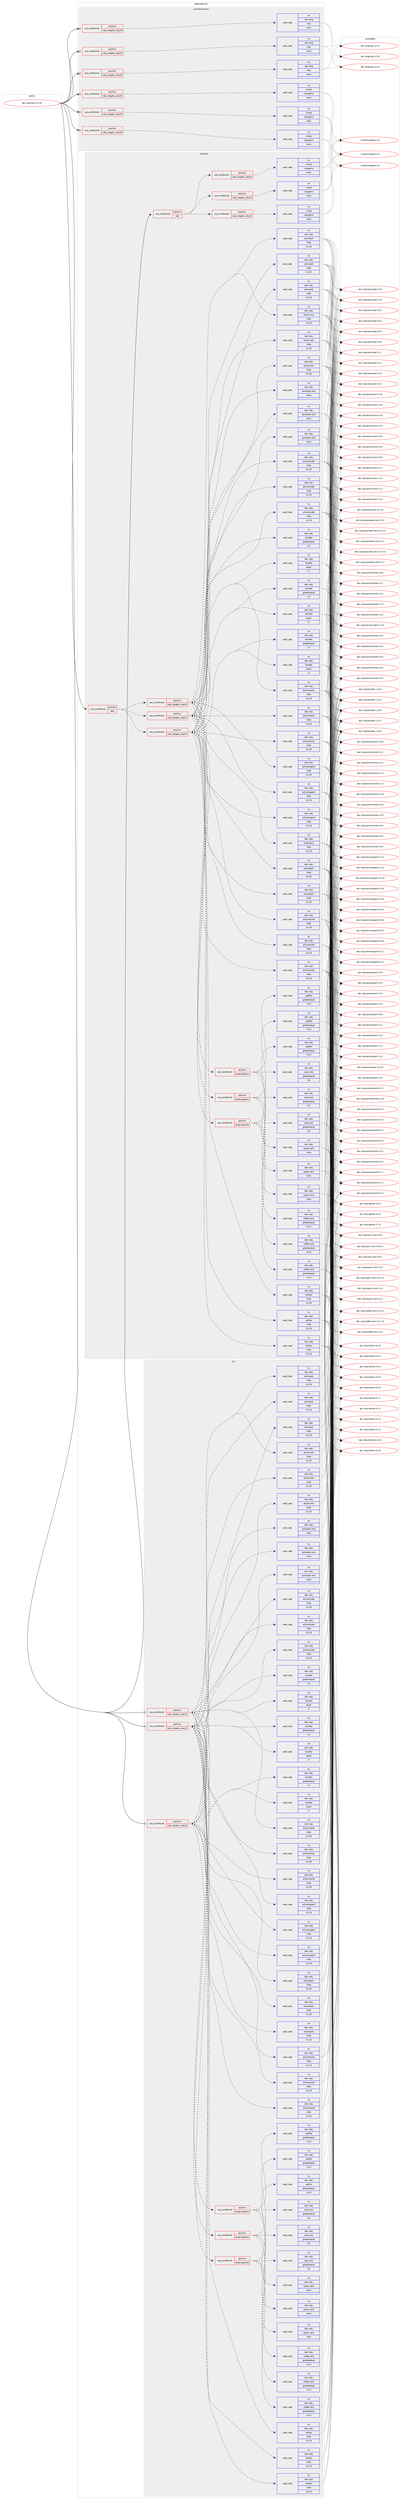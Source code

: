 digraph prolog {

# *************
# Graph options
# *************

newrank=true;
concentrate=true;
compound=true;
graph [rankdir=LR,fontname=Helvetica,fontsize=10,ranksep=1.5];#, ranksep=2.5, nodesep=0.2];
edge  [arrowhead=vee];
node  [fontname=Helvetica,fontsize=10];

# **********
# The ebuild
# **********

subgraph cluster_leftcol {
color=gray;
rank=same;
label=<<i>ebuild</i>>;
id [label="dev-ruby/rails-4.2.10", color=red, width=4, href="../dev-ruby/rails-4.2.10.svg"];
}

# ****************
# The dependencies
# ****************

subgraph cluster_midcol {
color=gray;
label=<<i>dependencies</i>>;
subgraph cluster_compile {
fillcolor="#eeeeee";
style=filled;
label=<<i>compile</i>>;
subgraph cond66440 {
dependency256535 [label=<<TABLE BORDER="0" CELLBORDER="1" CELLSPACING="0" CELLPADDING="4"><TR><TD ROWSPAN="3" CELLPADDING="10">use_conditional</TD></TR><TR><TD>positive</TD></TR><TR><TD>test</TD></TR></TABLE>>, shape=none, color=red];
subgraph cond66441 {
dependency256536 [label=<<TABLE BORDER="0" CELLBORDER="1" CELLSPACING="0" CELLPADDING="4"><TR><TD ROWSPAN="3" CELLPADDING="10">use_conditional</TD></TR><TR><TD>positive</TD></TR><TR><TD>ruby_targets_ruby22</TD></TR></TABLE>>, shape=none, color=red];
subgraph pack185981 {
dependency256537 [label=<<TABLE BORDER="0" CELLBORDER="1" CELLSPACING="0" CELLPADDING="4" WIDTH="220"><TR><TD ROWSPAN="6" CELLPADDING="30">pack_dep</TD></TR><TR><TD WIDTH="110">no</TD></TR><TR><TD>dev-ruby</TD></TR><TR><TD>actionmailer</TD></TR><TR><TD>tilde</TD></TR><TR><TD>4.2.10</TD></TR></TABLE>>, shape=none, color=blue];
}
dependency256536:e -> dependency256537:w [weight=20,style="dashed",arrowhead="vee"];
subgraph pack185982 {
dependency256538 [label=<<TABLE BORDER="0" CELLBORDER="1" CELLSPACING="0" CELLPADDING="4" WIDTH="220"><TR><TD ROWSPAN="6" CELLPADDING="30">pack_dep</TD></TR><TR><TD WIDTH="110">no</TD></TR><TR><TD>dev-ruby</TD></TR><TR><TD>actionpack</TD></TR><TR><TD>tilde</TD></TR><TR><TD>4.2.10</TD></TR></TABLE>>, shape=none, color=blue];
}
dependency256536:e -> dependency256538:w [weight=20,style="dashed",arrowhead="vee"];
subgraph pack185983 {
dependency256539 [label=<<TABLE BORDER="0" CELLBORDER="1" CELLSPACING="0" CELLPADDING="4" WIDTH="220"><TR><TD ROWSPAN="6" CELLPADDING="30">pack_dep</TD></TR><TR><TD WIDTH="110">no</TD></TR><TR><TD>dev-ruby</TD></TR><TR><TD>actionview</TD></TR><TR><TD>tilde</TD></TR><TR><TD>4.2.10</TD></TR></TABLE>>, shape=none, color=blue];
}
dependency256536:e -> dependency256539:w [weight=20,style="dashed",arrowhead="vee"];
subgraph pack185984 {
dependency256540 [label=<<TABLE BORDER="0" CELLBORDER="1" CELLSPACING="0" CELLPADDING="4" WIDTH="220"><TR><TD ROWSPAN="6" CELLPADDING="30">pack_dep</TD></TR><TR><TD WIDTH="110">no</TD></TR><TR><TD>dev-ruby</TD></TR><TR><TD>activejob</TD></TR><TR><TD>tilde</TD></TR><TR><TD>4.2.10</TD></TR></TABLE>>, shape=none, color=blue];
}
dependency256536:e -> dependency256540:w [weight=20,style="dashed",arrowhead="vee"];
subgraph pack185985 {
dependency256541 [label=<<TABLE BORDER="0" CELLBORDER="1" CELLSPACING="0" CELLPADDING="4" WIDTH="220"><TR><TD ROWSPAN="6" CELLPADDING="30">pack_dep</TD></TR><TR><TD WIDTH="110">no</TD></TR><TR><TD>dev-ruby</TD></TR><TR><TD>activemodel</TD></TR><TR><TD>tilde</TD></TR><TR><TD>4.2.10</TD></TR></TABLE>>, shape=none, color=blue];
}
dependency256536:e -> dependency256541:w [weight=20,style="dashed",arrowhead="vee"];
subgraph pack185986 {
dependency256542 [label=<<TABLE BORDER="0" CELLBORDER="1" CELLSPACING="0" CELLPADDING="4" WIDTH="220"><TR><TD ROWSPAN="6" CELLPADDING="30">pack_dep</TD></TR><TR><TD WIDTH="110">no</TD></TR><TR><TD>dev-ruby</TD></TR><TR><TD>activerecord</TD></TR><TR><TD>tilde</TD></TR><TR><TD>4.2.10</TD></TR></TABLE>>, shape=none, color=blue];
}
dependency256536:e -> dependency256542:w [weight=20,style="dashed",arrowhead="vee"];
subgraph pack185987 {
dependency256543 [label=<<TABLE BORDER="0" CELLBORDER="1" CELLSPACING="0" CELLPADDING="4" WIDTH="220"><TR><TD ROWSPAN="6" CELLPADDING="30">pack_dep</TD></TR><TR><TD WIDTH="110">no</TD></TR><TR><TD>dev-ruby</TD></TR><TR><TD>activesupport</TD></TR><TR><TD>tilde</TD></TR><TR><TD>4.2.10</TD></TR></TABLE>>, shape=none, color=blue];
}
dependency256536:e -> dependency256543:w [weight=20,style="dashed",arrowhead="vee"];
subgraph pack185988 {
dependency256544 [label=<<TABLE BORDER="0" CELLBORDER="1" CELLSPACING="0" CELLPADDING="4" WIDTH="220"><TR><TD ROWSPAN="6" CELLPADDING="30">pack_dep</TD></TR><TR><TD WIDTH="110">no</TD></TR><TR><TD>dev-ruby</TD></TR><TR><TD>railties</TD></TR><TR><TD>tilde</TD></TR><TR><TD>4.2.10</TD></TR></TABLE>>, shape=none, color=blue];
}
dependency256536:e -> dependency256544:w [weight=20,style="dashed",arrowhead="vee"];
subgraph pack185989 {
dependency256545 [label=<<TABLE BORDER="0" CELLBORDER="1" CELLSPACING="0" CELLPADDING="4" WIDTH="220"><TR><TD ROWSPAN="6" CELLPADDING="30">pack_dep</TD></TR><TR><TD WIDTH="110">no</TD></TR><TR><TD>dev-ruby</TD></TR><TR><TD>bundler</TD></TR><TR><TD>greaterequal</TD></TR><TR><TD>1.3</TD></TR></TABLE>>, shape=none, color=blue];
}
dependency256536:e -> dependency256545:w [weight=20,style="dashed",arrowhead="vee"];
subgraph pack185990 {
dependency256546 [label=<<TABLE BORDER="0" CELLBORDER="1" CELLSPACING="0" CELLPADDING="4" WIDTH="220"><TR><TD ROWSPAN="6" CELLPADDING="30">pack_dep</TD></TR><TR><TD WIDTH="110">no</TD></TR><TR><TD>dev-ruby</TD></TR><TR><TD>bundler</TD></TR><TR><TD>equal</TD></TR><TR><TD>1*</TD></TR></TABLE>>, shape=none, color=blue];
}
dependency256536:e -> dependency256546:w [weight=20,style="dashed",arrowhead="vee"];
subgraph pack185991 {
dependency256547 [label=<<TABLE BORDER="0" CELLBORDER="1" CELLSPACING="0" CELLPADDING="4" WIDTH="220"><TR><TD ROWSPAN="6" CELLPADDING="30">pack_dep</TD></TR><TR><TD WIDTH="110">no</TD></TR><TR><TD>dev-ruby</TD></TR><TR><TD>sprockets-rails</TD></TR><TR><TD>none</TD></TR><TR><TD></TD></TR></TABLE>>, shape=none, color=blue];
}
dependency256536:e -> dependency256547:w [weight=20,style="dashed",arrowhead="vee"];
subgraph cond66442 {
dependency256548 [label=<<TABLE BORDER="0" CELLBORDER="1" CELLSPACING="0" CELLPADDING="4"><TR><TD ROWSPAN="3" CELLPADDING="10">use_conditional</TD></TR><TR><TD>positive</TD></TR><TR><TD>asset-pipeline</TD></TR></TABLE>>, shape=none, color=red];
subgraph pack185992 {
dependency256549 [label=<<TABLE BORDER="0" CELLBORDER="1" CELLSPACING="0" CELLPADDING="4" WIDTH="220"><TR><TD ROWSPAN="6" CELLPADDING="30">pack_dep</TD></TR><TR><TD WIDTH="110">no</TD></TR><TR><TD>dev-ruby</TD></TR><TR><TD>jquery-rails</TD></TR><TR><TD>none</TD></TR><TR><TD></TD></TR></TABLE>>, shape=none, color=blue];
}
dependency256548:e -> dependency256549:w [weight=20,style="dashed",arrowhead="vee"];
subgraph pack185993 {
dependency256550 [label=<<TABLE BORDER="0" CELLBORDER="1" CELLSPACING="0" CELLPADDING="4" WIDTH="220"><TR><TD ROWSPAN="6" CELLPADDING="30">pack_dep</TD></TR><TR><TD WIDTH="110">no</TD></TR><TR><TD>dev-ruby</TD></TR><TR><TD>sass-rails</TD></TR><TR><TD>greaterequal</TD></TR><TR><TD>5.0</TD></TR></TABLE>>, shape=none, color=blue];
}
dependency256548:e -> dependency256550:w [weight=20,style="dashed",arrowhead="vee"];
subgraph pack185994 {
dependency256551 [label=<<TABLE BORDER="0" CELLBORDER="1" CELLSPACING="0" CELLPADDING="4" WIDTH="220"><TR><TD ROWSPAN="6" CELLPADDING="30">pack_dep</TD></TR><TR><TD WIDTH="110">no</TD></TR><TR><TD>dev-ruby</TD></TR><TR><TD>uglifier</TD></TR><TR><TD>greaterequal</TD></TR><TR><TD>1.3.0</TD></TR></TABLE>>, shape=none, color=blue];
}
dependency256548:e -> dependency256551:w [weight=20,style="dashed",arrowhead="vee"];
subgraph pack185995 {
dependency256552 [label=<<TABLE BORDER="0" CELLBORDER="1" CELLSPACING="0" CELLPADDING="4" WIDTH="220"><TR><TD ROWSPAN="6" CELLPADDING="30">pack_dep</TD></TR><TR><TD WIDTH="110">no</TD></TR><TR><TD>dev-ruby</TD></TR><TR><TD>coffee-rails</TD></TR><TR><TD>greaterequal</TD></TR><TR><TD>4.1.0</TD></TR></TABLE>>, shape=none, color=blue];
}
dependency256548:e -> dependency256552:w [weight=20,style="dashed",arrowhead="vee"];
}
dependency256536:e -> dependency256548:w [weight=20,style="dashed",arrowhead="vee"];
}
dependency256535:e -> dependency256536:w [weight=20,style="dashed",arrowhead="vee"];
subgraph cond66443 {
dependency256553 [label=<<TABLE BORDER="0" CELLBORDER="1" CELLSPACING="0" CELLPADDING="4"><TR><TD ROWSPAN="3" CELLPADDING="10">use_conditional</TD></TR><TR><TD>positive</TD></TR><TR><TD>ruby_targets_ruby23</TD></TR></TABLE>>, shape=none, color=red];
subgraph pack185996 {
dependency256554 [label=<<TABLE BORDER="0" CELLBORDER="1" CELLSPACING="0" CELLPADDING="4" WIDTH="220"><TR><TD ROWSPAN="6" CELLPADDING="30">pack_dep</TD></TR><TR><TD WIDTH="110">no</TD></TR><TR><TD>dev-ruby</TD></TR><TR><TD>actionmailer</TD></TR><TR><TD>tilde</TD></TR><TR><TD>4.2.10</TD></TR></TABLE>>, shape=none, color=blue];
}
dependency256553:e -> dependency256554:w [weight=20,style="dashed",arrowhead="vee"];
subgraph pack185997 {
dependency256555 [label=<<TABLE BORDER="0" CELLBORDER="1" CELLSPACING="0" CELLPADDING="4" WIDTH="220"><TR><TD ROWSPAN="6" CELLPADDING="30">pack_dep</TD></TR><TR><TD WIDTH="110">no</TD></TR><TR><TD>dev-ruby</TD></TR><TR><TD>actionpack</TD></TR><TR><TD>tilde</TD></TR><TR><TD>4.2.10</TD></TR></TABLE>>, shape=none, color=blue];
}
dependency256553:e -> dependency256555:w [weight=20,style="dashed",arrowhead="vee"];
subgraph pack185998 {
dependency256556 [label=<<TABLE BORDER="0" CELLBORDER="1" CELLSPACING="0" CELLPADDING="4" WIDTH="220"><TR><TD ROWSPAN="6" CELLPADDING="30">pack_dep</TD></TR><TR><TD WIDTH="110">no</TD></TR><TR><TD>dev-ruby</TD></TR><TR><TD>actionview</TD></TR><TR><TD>tilde</TD></TR><TR><TD>4.2.10</TD></TR></TABLE>>, shape=none, color=blue];
}
dependency256553:e -> dependency256556:w [weight=20,style="dashed",arrowhead="vee"];
subgraph pack185999 {
dependency256557 [label=<<TABLE BORDER="0" CELLBORDER="1" CELLSPACING="0" CELLPADDING="4" WIDTH="220"><TR><TD ROWSPAN="6" CELLPADDING="30">pack_dep</TD></TR><TR><TD WIDTH="110">no</TD></TR><TR><TD>dev-ruby</TD></TR><TR><TD>activejob</TD></TR><TR><TD>tilde</TD></TR><TR><TD>4.2.10</TD></TR></TABLE>>, shape=none, color=blue];
}
dependency256553:e -> dependency256557:w [weight=20,style="dashed",arrowhead="vee"];
subgraph pack186000 {
dependency256558 [label=<<TABLE BORDER="0" CELLBORDER="1" CELLSPACING="0" CELLPADDING="4" WIDTH="220"><TR><TD ROWSPAN="6" CELLPADDING="30">pack_dep</TD></TR><TR><TD WIDTH="110">no</TD></TR><TR><TD>dev-ruby</TD></TR><TR><TD>activemodel</TD></TR><TR><TD>tilde</TD></TR><TR><TD>4.2.10</TD></TR></TABLE>>, shape=none, color=blue];
}
dependency256553:e -> dependency256558:w [weight=20,style="dashed",arrowhead="vee"];
subgraph pack186001 {
dependency256559 [label=<<TABLE BORDER="0" CELLBORDER="1" CELLSPACING="0" CELLPADDING="4" WIDTH="220"><TR><TD ROWSPAN="6" CELLPADDING="30">pack_dep</TD></TR><TR><TD WIDTH="110">no</TD></TR><TR><TD>dev-ruby</TD></TR><TR><TD>activerecord</TD></TR><TR><TD>tilde</TD></TR><TR><TD>4.2.10</TD></TR></TABLE>>, shape=none, color=blue];
}
dependency256553:e -> dependency256559:w [weight=20,style="dashed",arrowhead="vee"];
subgraph pack186002 {
dependency256560 [label=<<TABLE BORDER="0" CELLBORDER="1" CELLSPACING="0" CELLPADDING="4" WIDTH="220"><TR><TD ROWSPAN="6" CELLPADDING="30">pack_dep</TD></TR><TR><TD WIDTH="110">no</TD></TR><TR><TD>dev-ruby</TD></TR><TR><TD>activesupport</TD></TR><TR><TD>tilde</TD></TR><TR><TD>4.2.10</TD></TR></TABLE>>, shape=none, color=blue];
}
dependency256553:e -> dependency256560:w [weight=20,style="dashed",arrowhead="vee"];
subgraph pack186003 {
dependency256561 [label=<<TABLE BORDER="0" CELLBORDER="1" CELLSPACING="0" CELLPADDING="4" WIDTH="220"><TR><TD ROWSPAN="6" CELLPADDING="30">pack_dep</TD></TR><TR><TD WIDTH="110">no</TD></TR><TR><TD>dev-ruby</TD></TR><TR><TD>railties</TD></TR><TR><TD>tilde</TD></TR><TR><TD>4.2.10</TD></TR></TABLE>>, shape=none, color=blue];
}
dependency256553:e -> dependency256561:w [weight=20,style="dashed",arrowhead="vee"];
subgraph pack186004 {
dependency256562 [label=<<TABLE BORDER="0" CELLBORDER="1" CELLSPACING="0" CELLPADDING="4" WIDTH="220"><TR><TD ROWSPAN="6" CELLPADDING="30">pack_dep</TD></TR><TR><TD WIDTH="110">no</TD></TR><TR><TD>dev-ruby</TD></TR><TR><TD>bundler</TD></TR><TR><TD>greaterequal</TD></TR><TR><TD>1.3</TD></TR></TABLE>>, shape=none, color=blue];
}
dependency256553:e -> dependency256562:w [weight=20,style="dashed",arrowhead="vee"];
subgraph pack186005 {
dependency256563 [label=<<TABLE BORDER="0" CELLBORDER="1" CELLSPACING="0" CELLPADDING="4" WIDTH="220"><TR><TD ROWSPAN="6" CELLPADDING="30">pack_dep</TD></TR><TR><TD WIDTH="110">no</TD></TR><TR><TD>dev-ruby</TD></TR><TR><TD>bundler</TD></TR><TR><TD>equal</TD></TR><TR><TD>1*</TD></TR></TABLE>>, shape=none, color=blue];
}
dependency256553:e -> dependency256563:w [weight=20,style="dashed",arrowhead="vee"];
subgraph pack186006 {
dependency256564 [label=<<TABLE BORDER="0" CELLBORDER="1" CELLSPACING="0" CELLPADDING="4" WIDTH="220"><TR><TD ROWSPAN="6" CELLPADDING="30">pack_dep</TD></TR><TR><TD WIDTH="110">no</TD></TR><TR><TD>dev-ruby</TD></TR><TR><TD>sprockets-rails</TD></TR><TR><TD>none</TD></TR><TR><TD></TD></TR></TABLE>>, shape=none, color=blue];
}
dependency256553:e -> dependency256564:w [weight=20,style="dashed",arrowhead="vee"];
subgraph cond66444 {
dependency256565 [label=<<TABLE BORDER="0" CELLBORDER="1" CELLSPACING="0" CELLPADDING="4"><TR><TD ROWSPAN="3" CELLPADDING="10">use_conditional</TD></TR><TR><TD>positive</TD></TR><TR><TD>asset-pipeline</TD></TR></TABLE>>, shape=none, color=red];
subgraph pack186007 {
dependency256566 [label=<<TABLE BORDER="0" CELLBORDER="1" CELLSPACING="0" CELLPADDING="4" WIDTH="220"><TR><TD ROWSPAN="6" CELLPADDING="30">pack_dep</TD></TR><TR><TD WIDTH="110">no</TD></TR><TR><TD>dev-ruby</TD></TR><TR><TD>jquery-rails</TD></TR><TR><TD>none</TD></TR><TR><TD></TD></TR></TABLE>>, shape=none, color=blue];
}
dependency256565:e -> dependency256566:w [weight=20,style="dashed",arrowhead="vee"];
subgraph pack186008 {
dependency256567 [label=<<TABLE BORDER="0" CELLBORDER="1" CELLSPACING="0" CELLPADDING="4" WIDTH="220"><TR><TD ROWSPAN="6" CELLPADDING="30">pack_dep</TD></TR><TR><TD WIDTH="110">no</TD></TR><TR><TD>dev-ruby</TD></TR><TR><TD>sass-rails</TD></TR><TR><TD>greaterequal</TD></TR><TR><TD>5.0</TD></TR></TABLE>>, shape=none, color=blue];
}
dependency256565:e -> dependency256567:w [weight=20,style="dashed",arrowhead="vee"];
subgraph pack186009 {
dependency256568 [label=<<TABLE BORDER="0" CELLBORDER="1" CELLSPACING="0" CELLPADDING="4" WIDTH="220"><TR><TD ROWSPAN="6" CELLPADDING="30">pack_dep</TD></TR><TR><TD WIDTH="110">no</TD></TR><TR><TD>dev-ruby</TD></TR><TR><TD>uglifier</TD></TR><TR><TD>greaterequal</TD></TR><TR><TD>1.3.0</TD></TR></TABLE>>, shape=none, color=blue];
}
dependency256565:e -> dependency256568:w [weight=20,style="dashed",arrowhead="vee"];
subgraph pack186010 {
dependency256569 [label=<<TABLE BORDER="0" CELLBORDER="1" CELLSPACING="0" CELLPADDING="4" WIDTH="220"><TR><TD ROWSPAN="6" CELLPADDING="30">pack_dep</TD></TR><TR><TD WIDTH="110">no</TD></TR><TR><TD>dev-ruby</TD></TR><TR><TD>coffee-rails</TD></TR><TR><TD>greaterequal</TD></TR><TR><TD>4.1.0</TD></TR></TABLE>>, shape=none, color=blue];
}
dependency256565:e -> dependency256569:w [weight=20,style="dashed",arrowhead="vee"];
}
dependency256553:e -> dependency256565:w [weight=20,style="dashed",arrowhead="vee"];
}
dependency256535:e -> dependency256553:w [weight=20,style="dashed",arrowhead="vee"];
subgraph cond66445 {
dependency256570 [label=<<TABLE BORDER="0" CELLBORDER="1" CELLSPACING="0" CELLPADDING="4"><TR><TD ROWSPAN="3" CELLPADDING="10">use_conditional</TD></TR><TR><TD>positive</TD></TR><TR><TD>ruby_targets_ruby24</TD></TR></TABLE>>, shape=none, color=red];
subgraph pack186011 {
dependency256571 [label=<<TABLE BORDER="0" CELLBORDER="1" CELLSPACING="0" CELLPADDING="4" WIDTH="220"><TR><TD ROWSPAN="6" CELLPADDING="30">pack_dep</TD></TR><TR><TD WIDTH="110">no</TD></TR><TR><TD>dev-ruby</TD></TR><TR><TD>actionmailer</TD></TR><TR><TD>tilde</TD></TR><TR><TD>4.2.10</TD></TR></TABLE>>, shape=none, color=blue];
}
dependency256570:e -> dependency256571:w [weight=20,style="dashed",arrowhead="vee"];
subgraph pack186012 {
dependency256572 [label=<<TABLE BORDER="0" CELLBORDER="1" CELLSPACING="0" CELLPADDING="4" WIDTH="220"><TR><TD ROWSPAN="6" CELLPADDING="30">pack_dep</TD></TR><TR><TD WIDTH="110">no</TD></TR><TR><TD>dev-ruby</TD></TR><TR><TD>actionpack</TD></TR><TR><TD>tilde</TD></TR><TR><TD>4.2.10</TD></TR></TABLE>>, shape=none, color=blue];
}
dependency256570:e -> dependency256572:w [weight=20,style="dashed",arrowhead="vee"];
subgraph pack186013 {
dependency256573 [label=<<TABLE BORDER="0" CELLBORDER="1" CELLSPACING="0" CELLPADDING="4" WIDTH="220"><TR><TD ROWSPAN="6" CELLPADDING="30">pack_dep</TD></TR><TR><TD WIDTH="110">no</TD></TR><TR><TD>dev-ruby</TD></TR><TR><TD>actionview</TD></TR><TR><TD>tilde</TD></TR><TR><TD>4.2.10</TD></TR></TABLE>>, shape=none, color=blue];
}
dependency256570:e -> dependency256573:w [weight=20,style="dashed",arrowhead="vee"];
subgraph pack186014 {
dependency256574 [label=<<TABLE BORDER="0" CELLBORDER="1" CELLSPACING="0" CELLPADDING="4" WIDTH="220"><TR><TD ROWSPAN="6" CELLPADDING="30">pack_dep</TD></TR><TR><TD WIDTH="110">no</TD></TR><TR><TD>dev-ruby</TD></TR><TR><TD>activejob</TD></TR><TR><TD>tilde</TD></TR><TR><TD>4.2.10</TD></TR></TABLE>>, shape=none, color=blue];
}
dependency256570:e -> dependency256574:w [weight=20,style="dashed",arrowhead="vee"];
subgraph pack186015 {
dependency256575 [label=<<TABLE BORDER="0" CELLBORDER="1" CELLSPACING="0" CELLPADDING="4" WIDTH="220"><TR><TD ROWSPAN="6" CELLPADDING="30">pack_dep</TD></TR><TR><TD WIDTH="110">no</TD></TR><TR><TD>dev-ruby</TD></TR><TR><TD>activemodel</TD></TR><TR><TD>tilde</TD></TR><TR><TD>4.2.10</TD></TR></TABLE>>, shape=none, color=blue];
}
dependency256570:e -> dependency256575:w [weight=20,style="dashed",arrowhead="vee"];
subgraph pack186016 {
dependency256576 [label=<<TABLE BORDER="0" CELLBORDER="1" CELLSPACING="0" CELLPADDING="4" WIDTH="220"><TR><TD ROWSPAN="6" CELLPADDING="30">pack_dep</TD></TR><TR><TD WIDTH="110">no</TD></TR><TR><TD>dev-ruby</TD></TR><TR><TD>activerecord</TD></TR><TR><TD>tilde</TD></TR><TR><TD>4.2.10</TD></TR></TABLE>>, shape=none, color=blue];
}
dependency256570:e -> dependency256576:w [weight=20,style="dashed",arrowhead="vee"];
subgraph pack186017 {
dependency256577 [label=<<TABLE BORDER="0" CELLBORDER="1" CELLSPACING="0" CELLPADDING="4" WIDTH="220"><TR><TD ROWSPAN="6" CELLPADDING="30">pack_dep</TD></TR><TR><TD WIDTH="110">no</TD></TR><TR><TD>dev-ruby</TD></TR><TR><TD>activesupport</TD></TR><TR><TD>tilde</TD></TR><TR><TD>4.2.10</TD></TR></TABLE>>, shape=none, color=blue];
}
dependency256570:e -> dependency256577:w [weight=20,style="dashed",arrowhead="vee"];
subgraph pack186018 {
dependency256578 [label=<<TABLE BORDER="0" CELLBORDER="1" CELLSPACING="0" CELLPADDING="4" WIDTH="220"><TR><TD ROWSPAN="6" CELLPADDING="30">pack_dep</TD></TR><TR><TD WIDTH="110">no</TD></TR><TR><TD>dev-ruby</TD></TR><TR><TD>railties</TD></TR><TR><TD>tilde</TD></TR><TR><TD>4.2.10</TD></TR></TABLE>>, shape=none, color=blue];
}
dependency256570:e -> dependency256578:w [weight=20,style="dashed",arrowhead="vee"];
subgraph pack186019 {
dependency256579 [label=<<TABLE BORDER="0" CELLBORDER="1" CELLSPACING="0" CELLPADDING="4" WIDTH="220"><TR><TD ROWSPAN="6" CELLPADDING="30">pack_dep</TD></TR><TR><TD WIDTH="110">no</TD></TR><TR><TD>dev-ruby</TD></TR><TR><TD>bundler</TD></TR><TR><TD>greaterequal</TD></TR><TR><TD>1.3</TD></TR></TABLE>>, shape=none, color=blue];
}
dependency256570:e -> dependency256579:w [weight=20,style="dashed",arrowhead="vee"];
subgraph pack186020 {
dependency256580 [label=<<TABLE BORDER="0" CELLBORDER="1" CELLSPACING="0" CELLPADDING="4" WIDTH="220"><TR><TD ROWSPAN="6" CELLPADDING="30">pack_dep</TD></TR><TR><TD WIDTH="110">no</TD></TR><TR><TD>dev-ruby</TD></TR><TR><TD>bundler</TD></TR><TR><TD>equal</TD></TR><TR><TD>1*</TD></TR></TABLE>>, shape=none, color=blue];
}
dependency256570:e -> dependency256580:w [weight=20,style="dashed",arrowhead="vee"];
subgraph pack186021 {
dependency256581 [label=<<TABLE BORDER="0" CELLBORDER="1" CELLSPACING="0" CELLPADDING="4" WIDTH="220"><TR><TD ROWSPAN="6" CELLPADDING="30">pack_dep</TD></TR><TR><TD WIDTH="110">no</TD></TR><TR><TD>dev-ruby</TD></TR><TR><TD>sprockets-rails</TD></TR><TR><TD>none</TD></TR><TR><TD></TD></TR></TABLE>>, shape=none, color=blue];
}
dependency256570:e -> dependency256581:w [weight=20,style="dashed",arrowhead="vee"];
subgraph cond66446 {
dependency256582 [label=<<TABLE BORDER="0" CELLBORDER="1" CELLSPACING="0" CELLPADDING="4"><TR><TD ROWSPAN="3" CELLPADDING="10">use_conditional</TD></TR><TR><TD>positive</TD></TR><TR><TD>asset-pipeline</TD></TR></TABLE>>, shape=none, color=red];
subgraph pack186022 {
dependency256583 [label=<<TABLE BORDER="0" CELLBORDER="1" CELLSPACING="0" CELLPADDING="4" WIDTH="220"><TR><TD ROWSPAN="6" CELLPADDING="30">pack_dep</TD></TR><TR><TD WIDTH="110">no</TD></TR><TR><TD>dev-ruby</TD></TR><TR><TD>jquery-rails</TD></TR><TR><TD>none</TD></TR><TR><TD></TD></TR></TABLE>>, shape=none, color=blue];
}
dependency256582:e -> dependency256583:w [weight=20,style="dashed",arrowhead="vee"];
subgraph pack186023 {
dependency256584 [label=<<TABLE BORDER="0" CELLBORDER="1" CELLSPACING="0" CELLPADDING="4" WIDTH="220"><TR><TD ROWSPAN="6" CELLPADDING="30">pack_dep</TD></TR><TR><TD WIDTH="110">no</TD></TR><TR><TD>dev-ruby</TD></TR><TR><TD>sass-rails</TD></TR><TR><TD>greaterequal</TD></TR><TR><TD>5.0</TD></TR></TABLE>>, shape=none, color=blue];
}
dependency256582:e -> dependency256584:w [weight=20,style="dashed",arrowhead="vee"];
subgraph pack186024 {
dependency256585 [label=<<TABLE BORDER="0" CELLBORDER="1" CELLSPACING="0" CELLPADDING="4" WIDTH="220"><TR><TD ROWSPAN="6" CELLPADDING="30">pack_dep</TD></TR><TR><TD WIDTH="110">no</TD></TR><TR><TD>dev-ruby</TD></TR><TR><TD>uglifier</TD></TR><TR><TD>greaterequal</TD></TR><TR><TD>1.3.0</TD></TR></TABLE>>, shape=none, color=blue];
}
dependency256582:e -> dependency256585:w [weight=20,style="dashed",arrowhead="vee"];
subgraph pack186025 {
dependency256586 [label=<<TABLE BORDER="0" CELLBORDER="1" CELLSPACING="0" CELLPADDING="4" WIDTH="220"><TR><TD ROWSPAN="6" CELLPADDING="30">pack_dep</TD></TR><TR><TD WIDTH="110">no</TD></TR><TR><TD>dev-ruby</TD></TR><TR><TD>coffee-rails</TD></TR><TR><TD>greaterequal</TD></TR><TR><TD>4.1.0</TD></TR></TABLE>>, shape=none, color=blue];
}
dependency256582:e -> dependency256586:w [weight=20,style="dashed",arrowhead="vee"];
}
dependency256570:e -> dependency256582:w [weight=20,style="dashed",arrowhead="vee"];
}
dependency256535:e -> dependency256570:w [weight=20,style="dashed",arrowhead="vee"];
}
id:e -> dependency256535:w [weight=20,style="solid",arrowhead="vee"];
subgraph cond66447 {
dependency256587 [label=<<TABLE BORDER="0" CELLBORDER="1" CELLSPACING="0" CELLPADDING="4"><TR><TD ROWSPAN="3" CELLPADDING="10">use_conditional</TD></TR><TR><TD>positive</TD></TR><TR><TD>test</TD></TR></TABLE>>, shape=none, color=red];
subgraph cond66448 {
dependency256588 [label=<<TABLE BORDER="0" CELLBORDER="1" CELLSPACING="0" CELLPADDING="4"><TR><TD ROWSPAN="3" CELLPADDING="10">use_conditional</TD></TR><TR><TD>positive</TD></TR><TR><TD>ruby_targets_ruby22</TD></TR></TABLE>>, shape=none, color=red];
subgraph pack186026 {
dependency256589 [label=<<TABLE BORDER="0" CELLBORDER="1" CELLSPACING="0" CELLPADDING="4" WIDTH="220"><TR><TD ROWSPAN="6" CELLPADDING="30">pack_dep</TD></TR><TR><TD WIDTH="110">no</TD></TR><TR><TD>virtual</TD></TR><TR><TD>rubygems</TD></TR><TR><TD>none</TD></TR><TR><TD></TD></TR></TABLE>>, shape=none, color=blue];
}
dependency256588:e -> dependency256589:w [weight=20,style="dashed",arrowhead="vee"];
}
dependency256587:e -> dependency256588:w [weight=20,style="dashed",arrowhead="vee"];
subgraph cond66449 {
dependency256590 [label=<<TABLE BORDER="0" CELLBORDER="1" CELLSPACING="0" CELLPADDING="4"><TR><TD ROWSPAN="3" CELLPADDING="10">use_conditional</TD></TR><TR><TD>positive</TD></TR><TR><TD>ruby_targets_ruby23</TD></TR></TABLE>>, shape=none, color=red];
subgraph pack186027 {
dependency256591 [label=<<TABLE BORDER="0" CELLBORDER="1" CELLSPACING="0" CELLPADDING="4" WIDTH="220"><TR><TD ROWSPAN="6" CELLPADDING="30">pack_dep</TD></TR><TR><TD WIDTH="110">no</TD></TR><TR><TD>virtual</TD></TR><TR><TD>rubygems</TD></TR><TR><TD>none</TD></TR><TR><TD></TD></TR></TABLE>>, shape=none, color=blue];
}
dependency256590:e -> dependency256591:w [weight=20,style="dashed",arrowhead="vee"];
}
dependency256587:e -> dependency256590:w [weight=20,style="dashed",arrowhead="vee"];
subgraph cond66450 {
dependency256592 [label=<<TABLE BORDER="0" CELLBORDER="1" CELLSPACING="0" CELLPADDING="4"><TR><TD ROWSPAN="3" CELLPADDING="10">use_conditional</TD></TR><TR><TD>positive</TD></TR><TR><TD>ruby_targets_ruby24</TD></TR></TABLE>>, shape=none, color=red];
subgraph pack186028 {
dependency256593 [label=<<TABLE BORDER="0" CELLBORDER="1" CELLSPACING="0" CELLPADDING="4" WIDTH="220"><TR><TD ROWSPAN="6" CELLPADDING="30">pack_dep</TD></TR><TR><TD WIDTH="110">no</TD></TR><TR><TD>virtual</TD></TR><TR><TD>rubygems</TD></TR><TR><TD>none</TD></TR><TR><TD></TD></TR></TABLE>>, shape=none, color=blue];
}
dependency256592:e -> dependency256593:w [weight=20,style="dashed",arrowhead="vee"];
}
dependency256587:e -> dependency256592:w [weight=20,style="dashed",arrowhead="vee"];
}
id:e -> dependency256587:w [weight=20,style="solid",arrowhead="vee"];
}
subgraph cluster_compileandrun {
fillcolor="#eeeeee";
style=filled;
label=<<i>compile and run</i>>;
subgraph cond66451 {
dependency256594 [label=<<TABLE BORDER="0" CELLBORDER="1" CELLSPACING="0" CELLPADDING="4"><TR><TD ROWSPAN="3" CELLPADDING="10">use_conditional</TD></TR><TR><TD>positive</TD></TR><TR><TD>ruby_targets_ruby22</TD></TR></TABLE>>, shape=none, color=red];
subgraph pack186029 {
dependency256595 [label=<<TABLE BORDER="0" CELLBORDER="1" CELLSPACING="0" CELLPADDING="4" WIDTH="220"><TR><TD ROWSPAN="6" CELLPADDING="30">pack_dep</TD></TR><TR><TD WIDTH="110">no</TD></TR><TR><TD>dev-lang</TD></TR><TR><TD>ruby</TD></TR><TR><TD>none</TD></TR><TR><TD></TD></TR></TABLE>>, shape=none, color=blue];
}
dependency256594:e -> dependency256595:w [weight=20,style="dashed",arrowhead="vee"];
}
id:e -> dependency256594:w [weight=20,style="solid",arrowhead="odotvee"];
subgraph cond66452 {
dependency256596 [label=<<TABLE BORDER="0" CELLBORDER="1" CELLSPACING="0" CELLPADDING="4"><TR><TD ROWSPAN="3" CELLPADDING="10">use_conditional</TD></TR><TR><TD>positive</TD></TR><TR><TD>ruby_targets_ruby22</TD></TR></TABLE>>, shape=none, color=red];
subgraph pack186030 {
dependency256597 [label=<<TABLE BORDER="0" CELLBORDER="1" CELLSPACING="0" CELLPADDING="4" WIDTH="220"><TR><TD ROWSPAN="6" CELLPADDING="30">pack_dep</TD></TR><TR><TD WIDTH="110">no</TD></TR><TR><TD>virtual</TD></TR><TR><TD>rubygems</TD></TR><TR><TD>none</TD></TR><TR><TD></TD></TR></TABLE>>, shape=none, color=blue];
}
dependency256596:e -> dependency256597:w [weight=20,style="dashed",arrowhead="vee"];
}
id:e -> dependency256596:w [weight=20,style="solid",arrowhead="odotvee"];
subgraph cond66453 {
dependency256598 [label=<<TABLE BORDER="0" CELLBORDER="1" CELLSPACING="0" CELLPADDING="4"><TR><TD ROWSPAN="3" CELLPADDING="10">use_conditional</TD></TR><TR><TD>positive</TD></TR><TR><TD>ruby_targets_ruby23</TD></TR></TABLE>>, shape=none, color=red];
subgraph pack186031 {
dependency256599 [label=<<TABLE BORDER="0" CELLBORDER="1" CELLSPACING="0" CELLPADDING="4" WIDTH="220"><TR><TD ROWSPAN="6" CELLPADDING="30">pack_dep</TD></TR><TR><TD WIDTH="110">no</TD></TR><TR><TD>dev-lang</TD></TR><TR><TD>ruby</TD></TR><TR><TD>none</TD></TR><TR><TD></TD></TR></TABLE>>, shape=none, color=blue];
}
dependency256598:e -> dependency256599:w [weight=20,style="dashed",arrowhead="vee"];
}
id:e -> dependency256598:w [weight=20,style="solid",arrowhead="odotvee"];
subgraph cond66454 {
dependency256600 [label=<<TABLE BORDER="0" CELLBORDER="1" CELLSPACING="0" CELLPADDING="4"><TR><TD ROWSPAN="3" CELLPADDING="10">use_conditional</TD></TR><TR><TD>positive</TD></TR><TR><TD>ruby_targets_ruby23</TD></TR></TABLE>>, shape=none, color=red];
subgraph pack186032 {
dependency256601 [label=<<TABLE BORDER="0" CELLBORDER="1" CELLSPACING="0" CELLPADDING="4" WIDTH="220"><TR><TD ROWSPAN="6" CELLPADDING="30">pack_dep</TD></TR><TR><TD WIDTH="110">no</TD></TR><TR><TD>virtual</TD></TR><TR><TD>rubygems</TD></TR><TR><TD>none</TD></TR><TR><TD></TD></TR></TABLE>>, shape=none, color=blue];
}
dependency256600:e -> dependency256601:w [weight=20,style="dashed",arrowhead="vee"];
}
id:e -> dependency256600:w [weight=20,style="solid",arrowhead="odotvee"];
subgraph cond66455 {
dependency256602 [label=<<TABLE BORDER="0" CELLBORDER="1" CELLSPACING="0" CELLPADDING="4"><TR><TD ROWSPAN="3" CELLPADDING="10">use_conditional</TD></TR><TR><TD>positive</TD></TR><TR><TD>ruby_targets_ruby24</TD></TR></TABLE>>, shape=none, color=red];
subgraph pack186033 {
dependency256603 [label=<<TABLE BORDER="0" CELLBORDER="1" CELLSPACING="0" CELLPADDING="4" WIDTH="220"><TR><TD ROWSPAN="6" CELLPADDING="30">pack_dep</TD></TR><TR><TD WIDTH="110">no</TD></TR><TR><TD>dev-lang</TD></TR><TR><TD>ruby</TD></TR><TR><TD>none</TD></TR><TR><TD></TD></TR></TABLE>>, shape=none, color=blue];
}
dependency256602:e -> dependency256603:w [weight=20,style="dashed",arrowhead="vee"];
}
id:e -> dependency256602:w [weight=20,style="solid",arrowhead="odotvee"];
subgraph cond66456 {
dependency256604 [label=<<TABLE BORDER="0" CELLBORDER="1" CELLSPACING="0" CELLPADDING="4"><TR><TD ROWSPAN="3" CELLPADDING="10">use_conditional</TD></TR><TR><TD>positive</TD></TR><TR><TD>ruby_targets_ruby24</TD></TR></TABLE>>, shape=none, color=red];
subgraph pack186034 {
dependency256605 [label=<<TABLE BORDER="0" CELLBORDER="1" CELLSPACING="0" CELLPADDING="4" WIDTH="220"><TR><TD ROWSPAN="6" CELLPADDING="30">pack_dep</TD></TR><TR><TD WIDTH="110">no</TD></TR><TR><TD>virtual</TD></TR><TR><TD>rubygems</TD></TR><TR><TD>none</TD></TR><TR><TD></TD></TR></TABLE>>, shape=none, color=blue];
}
dependency256604:e -> dependency256605:w [weight=20,style="dashed",arrowhead="vee"];
}
id:e -> dependency256604:w [weight=20,style="solid",arrowhead="odotvee"];
}
subgraph cluster_run {
fillcolor="#eeeeee";
style=filled;
label=<<i>run</i>>;
subgraph cond66457 {
dependency256606 [label=<<TABLE BORDER="0" CELLBORDER="1" CELLSPACING="0" CELLPADDING="4"><TR><TD ROWSPAN="3" CELLPADDING="10">use_conditional</TD></TR><TR><TD>positive</TD></TR><TR><TD>ruby_targets_ruby22</TD></TR></TABLE>>, shape=none, color=red];
subgraph pack186035 {
dependency256607 [label=<<TABLE BORDER="0" CELLBORDER="1" CELLSPACING="0" CELLPADDING="4" WIDTH="220"><TR><TD ROWSPAN="6" CELLPADDING="30">pack_dep</TD></TR><TR><TD WIDTH="110">no</TD></TR><TR><TD>dev-ruby</TD></TR><TR><TD>actionmailer</TD></TR><TR><TD>tilde</TD></TR><TR><TD>4.2.10</TD></TR></TABLE>>, shape=none, color=blue];
}
dependency256606:e -> dependency256607:w [weight=20,style="dashed",arrowhead="vee"];
subgraph pack186036 {
dependency256608 [label=<<TABLE BORDER="0" CELLBORDER="1" CELLSPACING="0" CELLPADDING="4" WIDTH="220"><TR><TD ROWSPAN="6" CELLPADDING="30">pack_dep</TD></TR><TR><TD WIDTH="110">no</TD></TR><TR><TD>dev-ruby</TD></TR><TR><TD>actionpack</TD></TR><TR><TD>tilde</TD></TR><TR><TD>4.2.10</TD></TR></TABLE>>, shape=none, color=blue];
}
dependency256606:e -> dependency256608:w [weight=20,style="dashed",arrowhead="vee"];
subgraph pack186037 {
dependency256609 [label=<<TABLE BORDER="0" CELLBORDER="1" CELLSPACING="0" CELLPADDING="4" WIDTH="220"><TR><TD ROWSPAN="6" CELLPADDING="30">pack_dep</TD></TR><TR><TD WIDTH="110">no</TD></TR><TR><TD>dev-ruby</TD></TR><TR><TD>actionview</TD></TR><TR><TD>tilde</TD></TR><TR><TD>4.2.10</TD></TR></TABLE>>, shape=none, color=blue];
}
dependency256606:e -> dependency256609:w [weight=20,style="dashed",arrowhead="vee"];
subgraph pack186038 {
dependency256610 [label=<<TABLE BORDER="0" CELLBORDER="1" CELLSPACING="0" CELLPADDING="4" WIDTH="220"><TR><TD ROWSPAN="6" CELLPADDING="30">pack_dep</TD></TR><TR><TD WIDTH="110">no</TD></TR><TR><TD>dev-ruby</TD></TR><TR><TD>activejob</TD></TR><TR><TD>tilde</TD></TR><TR><TD>4.2.10</TD></TR></TABLE>>, shape=none, color=blue];
}
dependency256606:e -> dependency256610:w [weight=20,style="dashed",arrowhead="vee"];
subgraph pack186039 {
dependency256611 [label=<<TABLE BORDER="0" CELLBORDER="1" CELLSPACING="0" CELLPADDING="4" WIDTH="220"><TR><TD ROWSPAN="6" CELLPADDING="30">pack_dep</TD></TR><TR><TD WIDTH="110">no</TD></TR><TR><TD>dev-ruby</TD></TR><TR><TD>activemodel</TD></TR><TR><TD>tilde</TD></TR><TR><TD>4.2.10</TD></TR></TABLE>>, shape=none, color=blue];
}
dependency256606:e -> dependency256611:w [weight=20,style="dashed",arrowhead="vee"];
subgraph pack186040 {
dependency256612 [label=<<TABLE BORDER="0" CELLBORDER="1" CELLSPACING="0" CELLPADDING="4" WIDTH="220"><TR><TD ROWSPAN="6" CELLPADDING="30">pack_dep</TD></TR><TR><TD WIDTH="110">no</TD></TR><TR><TD>dev-ruby</TD></TR><TR><TD>activerecord</TD></TR><TR><TD>tilde</TD></TR><TR><TD>4.2.10</TD></TR></TABLE>>, shape=none, color=blue];
}
dependency256606:e -> dependency256612:w [weight=20,style="dashed",arrowhead="vee"];
subgraph pack186041 {
dependency256613 [label=<<TABLE BORDER="0" CELLBORDER="1" CELLSPACING="0" CELLPADDING="4" WIDTH="220"><TR><TD ROWSPAN="6" CELLPADDING="30">pack_dep</TD></TR><TR><TD WIDTH="110">no</TD></TR><TR><TD>dev-ruby</TD></TR><TR><TD>activesupport</TD></TR><TR><TD>tilde</TD></TR><TR><TD>4.2.10</TD></TR></TABLE>>, shape=none, color=blue];
}
dependency256606:e -> dependency256613:w [weight=20,style="dashed",arrowhead="vee"];
subgraph pack186042 {
dependency256614 [label=<<TABLE BORDER="0" CELLBORDER="1" CELLSPACING="0" CELLPADDING="4" WIDTH="220"><TR><TD ROWSPAN="6" CELLPADDING="30">pack_dep</TD></TR><TR><TD WIDTH="110">no</TD></TR><TR><TD>dev-ruby</TD></TR><TR><TD>railties</TD></TR><TR><TD>tilde</TD></TR><TR><TD>4.2.10</TD></TR></TABLE>>, shape=none, color=blue];
}
dependency256606:e -> dependency256614:w [weight=20,style="dashed",arrowhead="vee"];
subgraph pack186043 {
dependency256615 [label=<<TABLE BORDER="0" CELLBORDER="1" CELLSPACING="0" CELLPADDING="4" WIDTH="220"><TR><TD ROWSPAN="6" CELLPADDING="30">pack_dep</TD></TR><TR><TD WIDTH="110">no</TD></TR><TR><TD>dev-ruby</TD></TR><TR><TD>bundler</TD></TR><TR><TD>greaterequal</TD></TR><TR><TD>1.3</TD></TR></TABLE>>, shape=none, color=blue];
}
dependency256606:e -> dependency256615:w [weight=20,style="dashed",arrowhead="vee"];
subgraph pack186044 {
dependency256616 [label=<<TABLE BORDER="0" CELLBORDER="1" CELLSPACING="0" CELLPADDING="4" WIDTH="220"><TR><TD ROWSPAN="6" CELLPADDING="30">pack_dep</TD></TR><TR><TD WIDTH="110">no</TD></TR><TR><TD>dev-ruby</TD></TR><TR><TD>bundler</TD></TR><TR><TD>equal</TD></TR><TR><TD>1*</TD></TR></TABLE>>, shape=none, color=blue];
}
dependency256606:e -> dependency256616:w [weight=20,style="dashed",arrowhead="vee"];
subgraph pack186045 {
dependency256617 [label=<<TABLE BORDER="0" CELLBORDER="1" CELLSPACING="0" CELLPADDING="4" WIDTH="220"><TR><TD ROWSPAN="6" CELLPADDING="30">pack_dep</TD></TR><TR><TD WIDTH="110">no</TD></TR><TR><TD>dev-ruby</TD></TR><TR><TD>sprockets-rails</TD></TR><TR><TD>none</TD></TR><TR><TD></TD></TR></TABLE>>, shape=none, color=blue];
}
dependency256606:e -> dependency256617:w [weight=20,style="dashed",arrowhead="vee"];
subgraph cond66458 {
dependency256618 [label=<<TABLE BORDER="0" CELLBORDER="1" CELLSPACING="0" CELLPADDING="4"><TR><TD ROWSPAN="3" CELLPADDING="10">use_conditional</TD></TR><TR><TD>positive</TD></TR><TR><TD>asset-pipeline</TD></TR></TABLE>>, shape=none, color=red];
subgraph pack186046 {
dependency256619 [label=<<TABLE BORDER="0" CELLBORDER="1" CELLSPACING="0" CELLPADDING="4" WIDTH="220"><TR><TD ROWSPAN="6" CELLPADDING="30">pack_dep</TD></TR><TR><TD WIDTH="110">no</TD></TR><TR><TD>dev-ruby</TD></TR><TR><TD>jquery-rails</TD></TR><TR><TD>none</TD></TR><TR><TD></TD></TR></TABLE>>, shape=none, color=blue];
}
dependency256618:e -> dependency256619:w [weight=20,style="dashed",arrowhead="vee"];
subgraph pack186047 {
dependency256620 [label=<<TABLE BORDER="0" CELLBORDER="1" CELLSPACING="0" CELLPADDING="4" WIDTH="220"><TR><TD ROWSPAN="6" CELLPADDING="30">pack_dep</TD></TR><TR><TD WIDTH="110">no</TD></TR><TR><TD>dev-ruby</TD></TR><TR><TD>sass-rails</TD></TR><TR><TD>greaterequal</TD></TR><TR><TD>5.0</TD></TR></TABLE>>, shape=none, color=blue];
}
dependency256618:e -> dependency256620:w [weight=20,style="dashed",arrowhead="vee"];
subgraph pack186048 {
dependency256621 [label=<<TABLE BORDER="0" CELLBORDER="1" CELLSPACING="0" CELLPADDING="4" WIDTH="220"><TR><TD ROWSPAN="6" CELLPADDING="30">pack_dep</TD></TR><TR><TD WIDTH="110">no</TD></TR><TR><TD>dev-ruby</TD></TR><TR><TD>uglifier</TD></TR><TR><TD>greaterequal</TD></TR><TR><TD>1.3.0</TD></TR></TABLE>>, shape=none, color=blue];
}
dependency256618:e -> dependency256621:w [weight=20,style="dashed",arrowhead="vee"];
subgraph pack186049 {
dependency256622 [label=<<TABLE BORDER="0" CELLBORDER="1" CELLSPACING="0" CELLPADDING="4" WIDTH="220"><TR><TD ROWSPAN="6" CELLPADDING="30">pack_dep</TD></TR><TR><TD WIDTH="110">no</TD></TR><TR><TD>dev-ruby</TD></TR><TR><TD>coffee-rails</TD></TR><TR><TD>greaterequal</TD></TR><TR><TD>4.1.0</TD></TR></TABLE>>, shape=none, color=blue];
}
dependency256618:e -> dependency256622:w [weight=20,style="dashed",arrowhead="vee"];
}
dependency256606:e -> dependency256618:w [weight=20,style="dashed",arrowhead="vee"];
}
id:e -> dependency256606:w [weight=20,style="solid",arrowhead="odot"];
subgraph cond66459 {
dependency256623 [label=<<TABLE BORDER="0" CELLBORDER="1" CELLSPACING="0" CELLPADDING="4"><TR><TD ROWSPAN="3" CELLPADDING="10">use_conditional</TD></TR><TR><TD>positive</TD></TR><TR><TD>ruby_targets_ruby23</TD></TR></TABLE>>, shape=none, color=red];
subgraph pack186050 {
dependency256624 [label=<<TABLE BORDER="0" CELLBORDER="1" CELLSPACING="0" CELLPADDING="4" WIDTH="220"><TR><TD ROWSPAN="6" CELLPADDING="30">pack_dep</TD></TR><TR><TD WIDTH="110">no</TD></TR><TR><TD>dev-ruby</TD></TR><TR><TD>actionmailer</TD></TR><TR><TD>tilde</TD></TR><TR><TD>4.2.10</TD></TR></TABLE>>, shape=none, color=blue];
}
dependency256623:e -> dependency256624:w [weight=20,style="dashed",arrowhead="vee"];
subgraph pack186051 {
dependency256625 [label=<<TABLE BORDER="0" CELLBORDER="1" CELLSPACING="0" CELLPADDING="4" WIDTH="220"><TR><TD ROWSPAN="6" CELLPADDING="30">pack_dep</TD></TR><TR><TD WIDTH="110">no</TD></TR><TR><TD>dev-ruby</TD></TR><TR><TD>actionpack</TD></TR><TR><TD>tilde</TD></TR><TR><TD>4.2.10</TD></TR></TABLE>>, shape=none, color=blue];
}
dependency256623:e -> dependency256625:w [weight=20,style="dashed",arrowhead="vee"];
subgraph pack186052 {
dependency256626 [label=<<TABLE BORDER="0" CELLBORDER="1" CELLSPACING="0" CELLPADDING="4" WIDTH="220"><TR><TD ROWSPAN="6" CELLPADDING="30">pack_dep</TD></TR><TR><TD WIDTH="110">no</TD></TR><TR><TD>dev-ruby</TD></TR><TR><TD>actionview</TD></TR><TR><TD>tilde</TD></TR><TR><TD>4.2.10</TD></TR></TABLE>>, shape=none, color=blue];
}
dependency256623:e -> dependency256626:w [weight=20,style="dashed",arrowhead="vee"];
subgraph pack186053 {
dependency256627 [label=<<TABLE BORDER="0" CELLBORDER="1" CELLSPACING="0" CELLPADDING="4" WIDTH="220"><TR><TD ROWSPAN="6" CELLPADDING="30">pack_dep</TD></TR><TR><TD WIDTH="110">no</TD></TR><TR><TD>dev-ruby</TD></TR><TR><TD>activejob</TD></TR><TR><TD>tilde</TD></TR><TR><TD>4.2.10</TD></TR></TABLE>>, shape=none, color=blue];
}
dependency256623:e -> dependency256627:w [weight=20,style="dashed",arrowhead="vee"];
subgraph pack186054 {
dependency256628 [label=<<TABLE BORDER="0" CELLBORDER="1" CELLSPACING="0" CELLPADDING="4" WIDTH="220"><TR><TD ROWSPAN="6" CELLPADDING="30">pack_dep</TD></TR><TR><TD WIDTH="110">no</TD></TR><TR><TD>dev-ruby</TD></TR><TR><TD>activemodel</TD></TR><TR><TD>tilde</TD></TR><TR><TD>4.2.10</TD></TR></TABLE>>, shape=none, color=blue];
}
dependency256623:e -> dependency256628:w [weight=20,style="dashed",arrowhead="vee"];
subgraph pack186055 {
dependency256629 [label=<<TABLE BORDER="0" CELLBORDER="1" CELLSPACING="0" CELLPADDING="4" WIDTH="220"><TR><TD ROWSPAN="6" CELLPADDING="30">pack_dep</TD></TR><TR><TD WIDTH="110">no</TD></TR><TR><TD>dev-ruby</TD></TR><TR><TD>activerecord</TD></TR><TR><TD>tilde</TD></TR><TR><TD>4.2.10</TD></TR></TABLE>>, shape=none, color=blue];
}
dependency256623:e -> dependency256629:w [weight=20,style="dashed",arrowhead="vee"];
subgraph pack186056 {
dependency256630 [label=<<TABLE BORDER="0" CELLBORDER="1" CELLSPACING="0" CELLPADDING="4" WIDTH="220"><TR><TD ROWSPAN="6" CELLPADDING="30">pack_dep</TD></TR><TR><TD WIDTH="110">no</TD></TR><TR><TD>dev-ruby</TD></TR><TR><TD>activesupport</TD></TR><TR><TD>tilde</TD></TR><TR><TD>4.2.10</TD></TR></TABLE>>, shape=none, color=blue];
}
dependency256623:e -> dependency256630:w [weight=20,style="dashed",arrowhead="vee"];
subgraph pack186057 {
dependency256631 [label=<<TABLE BORDER="0" CELLBORDER="1" CELLSPACING="0" CELLPADDING="4" WIDTH="220"><TR><TD ROWSPAN="6" CELLPADDING="30">pack_dep</TD></TR><TR><TD WIDTH="110">no</TD></TR><TR><TD>dev-ruby</TD></TR><TR><TD>railties</TD></TR><TR><TD>tilde</TD></TR><TR><TD>4.2.10</TD></TR></TABLE>>, shape=none, color=blue];
}
dependency256623:e -> dependency256631:w [weight=20,style="dashed",arrowhead="vee"];
subgraph pack186058 {
dependency256632 [label=<<TABLE BORDER="0" CELLBORDER="1" CELLSPACING="0" CELLPADDING="4" WIDTH="220"><TR><TD ROWSPAN="6" CELLPADDING="30">pack_dep</TD></TR><TR><TD WIDTH="110">no</TD></TR><TR><TD>dev-ruby</TD></TR><TR><TD>bundler</TD></TR><TR><TD>greaterequal</TD></TR><TR><TD>1.3</TD></TR></TABLE>>, shape=none, color=blue];
}
dependency256623:e -> dependency256632:w [weight=20,style="dashed",arrowhead="vee"];
subgraph pack186059 {
dependency256633 [label=<<TABLE BORDER="0" CELLBORDER="1" CELLSPACING="0" CELLPADDING="4" WIDTH="220"><TR><TD ROWSPAN="6" CELLPADDING="30">pack_dep</TD></TR><TR><TD WIDTH="110">no</TD></TR><TR><TD>dev-ruby</TD></TR><TR><TD>bundler</TD></TR><TR><TD>equal</TD></TR><TR><TD>1*</TD></TR></TABLE>>, shape=none, color=blue];
}
dependency256623:e -> dependency256633:w [weight=20,style="dashed",arrowhead="vee"];
subgraph pack186060 {
dependency256634 [label=<<TABLE BORDER="0" CELLBORDER="1" CELLSPACING="0" CELLPADDING="4" WIDTH="220"><TR><TD ROWSPAN="6" CELLPADDING="30">pack_dep</TD></TR><TR><TD WIDTH="110">no</TD></TR><TR><TD>dev-ruby</TD></TR><TR><TD>sprockets-rails</TD></TR><TR><TD>none</TD></TR><TR><TD></TD></TR></TABLE>>, shape=none, color=blue];
}
dependency256623:e -> dependency256634:w [weight=20,style="dashed",arrowhead="vee"];
subgraph cond66460 {
dependency256635 [label=<<TABLE BORDER="0" CELLBORDER="1" CELLSPACING="0" CELLPADDING="4"><TR><TD ROWSPAN="3" CELLPADDING="10">use_conditional</TD></TR><TR><TD>positive</TD></TR><TR><TD>asset-pipeline</TD></TR></TABLE>>, shape=none, color=red];
subgraph pack186061 {
dependency256636 [label=<<TABLE BORDER="0" CELLBORDER="1" CELLSPACING="0" CELLPADDING="4" WIDTH="220"><TR><TD ROWSPAN="6" CELLPADDING="30">pack_dep</TD></TR><TR><TD WIDTH="110">no</TD></TR><TR><TD>dev-ruby</TD></TR><TR><TD>jquery-rails</TD></TR><TR><TD>none</TD></TR><TR><TD></TD></TR></TABLE>>, shape=none, color=blue];
}
dependency256635:e -> dependency256636:w [weight=20,style="dashed",arrowhead="vee"];
subgraph pack186062 {
dependency256637 [label=<<TABLE BORDER="0" CELLBORDER="1" CELLSPACING="0" CELLPADDING="4" WIDTH="220"><TR><TD ROWSPAN="6" CELLPADDING="30">pack_dep</TD></TR><TR><TD WIDTH="110">no</TD></TR><TR><TD>dev-ruby</TD></TR><TR><TD>sass-rails</TD></TR><TR><TD>greaterequal</TD></TR><TR><TD>5.0</TD></TR></TABLE>>, shape=none, color=blue];
}
dependency256635:e -> dependency256637:w [weight=20,style="dashed",arrowhead="vee"];
subgraph pack186063 {
dependency256638 [label=<<TABLE BORDER="0" CELLBORDER="1" CELLSPACING="0" CELLPADDING="4" WIDTH="220"><TR><TD ROWSPAN="6" CELLPADDING="30">pack_dep</TD></TR><TR><TD WIDTH="110">no</TD></TR><TR><TD>dev-ruby</TD></TR><TR><TD>uglifier</TD></TR><TR><TD>greaterequal</TD></TR><TR><TD>1.3.0</TD></TR></TABLE>>, shape=none, color=blue];
}
dependency256635:e -> dependency256638:w [weight=20,style="dashed",arrowhead="vee"];
subgraph pack186064 {
dependency256639 [label=<<TABLE BORDER="0" CELLBORDER="1" CELLSPACING="0" CELLPADDING="4" WIDTH="220"><TR><TD ROWSPAN="6" CELLPADDING="30">pack_dep</TD></TR><TR><TD WIDTH="110">no</TD></TR><TR><TD>dev-ruby</TD></TR><TR><TD>coffee-rails</TD></TR><TR><TD>greaterequal</TD></TR><TR><TD>4.1.0</TD></TR></TABLE>>, shape=none, color=blue];
}
dependency256635:e -> dependency256639:w [weight=20,style="dashed",arrowhead="vee"];
}
dependency256623:e -> dependency256635:w [weight=20,style="dashed",arrowhead="vee"];
}
id:e -> dependency256623:w [weight=20,style="solid",arrowhead="odot"];
subgraph cond66461 {
dependency256640 [label=<<TABLE BORDER="0" CELLBORDER="1" CELLSPACING="0" CELLPADDING="4"><TR><TD ROWSPAN="3" CELLPADDING="10">use_conditional</TD></TR><TR><TD>positive</TD></TR><TR><TD>ruby_targets_ruby24</TD></TR></TABLE>>, shape=none, color=red];
subgraph pack186065 {
dependency256641 [label=<<TABLE BORDER="0" CELLBORDER="1" CELLSPACING="0" CELLPADDING="4" WIDTH="220"><TR><TD ROWSPAN="6" CELLPADDING="30">pack_dep</TD></TR><TR><TD WIDTH="110">no</TD></TR><TR><TD>dev-ruby</TD></TR><TR><TD>actionmailer</TD></TR><TR><TD>tilde</TD></TR><TR><TD>4.2.10</TD></TR></TABLE>>, shape=none, color=blue];
}
dependency256640:e -> dependency256641:w [weight=20,style="dashed",arrowhead="vee"];
subgraph pack186066 {
dependency256642 [label=<<TABLE BORDER="0" CELLBORDER="1" CELLSPACING="0" CELLPADDING="4" WIDTH="220"><TR><TD ROWSPAN="6" CELLPADDING="30">pack_dep</TD></TR><TR><TD WIDTH="110">no</TD></TR><TR><TD>dev-ruby</TD></TR><TR><TD>actionpack</TD></TR><TR><TD>tilde</TD></TR><TR><TD>4.2.10</TD></TR></TABLE>>, shape=none, color=blue];
}
dependency256640:e -> dependency256642:w [weight=20,style="dashed",arrowhead="vee"];
subgraph pack186067 {
dependency256643 [label=<<TABLE BORDER="0" CELLBORDER="1" CELLSPACING="0" CELLPADDING="4" WIDTH="220"><TR><TD ROWSPAN="6" CELLPADDING="30">pack_dep</TD></TR><TR><TD WIDTH="110">no</TD></TR><TR><TD>dev-ruby</TD></TR><TR><TD>actionview</TD></TR><TR><TD>tilde</TD></TR><TR><TD>4.2.10</TD></TR></TABLE>>, shape=none, color=blue];
}
dependency256640:e -> dependency256643:w [weight=20,style="dashed",arrowhead="vee"];
subgraph pack186068 {
dependency256644 [label=<<TABLE BORDER="0" CELLBORDER="1" CELLSPACING="0" CELLPADDING="4" WIDTH="220"><TR><TD ROWSPAN="6" CELLPADDING="30">pack_dep</TD></TR><TR><TD WIDTH="110">no</TD></TR><TR><TD>dev-ruby</TD></TR><TR><TD>activejob</TD></TR><TR><TD>tilde</TD></TR><TR><TD>4.2.10</TD></TR></TABLE>>, shape=none, color=blue];
}
dependency256640:e -> dependency256644:w [weight=20,style="dashed",arrowhead="vee"];
subgraph pack186069 {
dependency256645 [label=<<TABLE BORDER="0" CELLBORDER="1" CELLSPACING="0" CELLPADDING="4" WIDTH="220"><TR><TD ROWSPAN="6" CELLPADDING="30">pack_dep</TD></TR><TR><TD WIDTH="110">no</TD></TR><TR><TD>dev-ruby</TD></TR><TR><TD>activemodel</TD></TR><TR><TD>tilde</TD></TR><TR><TD>4.2.10</TD></TR></TABLE>>, shape=none, color=blue];
}
dependency256640:e -> dependency256645:w [weight=20,style="dashed",arrowhead="vee"];
subgraph pack186070 {
dependency256646 [label=<<TABLE BORDER="0" CELLBORDER="1" CELLSPACING="0" CELLPADDING="4" WIDTH="220"><TR><TD ROWSPAN="6" CELLPADDING="30">pack_dep</TD></TR><TR><TD WIDTH="110">no</TD></TR><TR><TD>dev-ruby</TD></TR><TR><TD>activerecord</TD></TR><TR><TD>tilde</TD></TR><TR><TD>4.2.10</TD></TR></TABLE>>, shape=none, color=blue];
}
dependency256640:e -> dependency256646:w [weight=20,style="dashed",arrowhead="vee"];
subgraph pack186071 {
dependency256647 [label=<<TABLE BORDER="0" CELLBORDER="1" CELLSPACING="0" CELLPADDING="4" WIDTH="220"><TR><TD ROWSPAN="6" CELLPADDING="30">pack_dep</TD></TR><TR><TD WIDTH="110">no</TD></TR><TR><TD>dev-ruby</TD></TR><TR><TD>activesupport</TD></TR><TR><TD>tilde</TD></TR><TR><TD>4.2.10</TD></TR></TABLE>>, shape=none, color=blue];
}
dependency256640:e -> dependency256647:w [weight=20,style="dashed",arrowhead="vee"];
subgraph pack186072 {
dependency256648 [label=<<TABLE BORDER="0" CELLBORDER="1" CELLSPACING="0" CELLPADDING="4" WIDTH="220"><TR><TD ROWSPAN="6" CELLPADDING="30">pack_dep</TD></TR><TR><TD WIDTH="110">no</TD></TR><TR><TD>dev-ruby</TD></TR><TR><TD>railties</TD></TR><TR><TD>tilde</TD></TR><TR><TD>4.2.10</TD></TR></TABLE>>, shape=none, color=blue];
}
dependency256640:e -> dependency256648:w [weight=20,style="dashed",arrowhead="vee"];
subgraph pack186073 {
dependency256649 [label=<<TABLE BORDER="0" CELLBORDER="1" CELLSPACING="0" CELLPADDING="4" WIDTH="220"><TR><TD ROWSPAN="6" CELLPADDING="30">pack_dep</TD></TR><TR><TD WIDTH="110">no</TD></TR><TR><TD>dev-ruby</TD></TR><TR><TD>bundler</TD></TR><TR><TD>greaterequal</TD></TR><TR><TD>1.3</TD></TR></TABLE>>, shape=none, color=blue];
}
dependency256640:e -> dependency256649:w [weight=20,style="dashed",arrowhead="vee"];
subgraph pack186074 {
dependency256650 [label=<<TABLE BORDER="0" CELLBORDER="1" CELLSPACING="0" CELLPADDING="4" WIDTH="220"><TR><TD ROWSPAN="6" CELLPADDING="30">pack_dep</TD></TR><TR><TD WIDTH="110">no</TD></TR><TR><TD>dev-ruby</TD></TR><TR><TD>bundler</TD></TR><TR><TD>equal</TD></TR><TR><TD>1*</TD></TR></TABLE>>, shape=none, color=blue];
}
dependency256640:e -> dependency256650:w [weight=20,style="dashed",arrowhead="vee"];
subgraph pack186075 {
dependency256651 [label=<<TABLE BORDER="0" CELLBORDER="1" CELLSPACING="0" CELLPADDING="4" WIDTH="220"><TR><TD ROWSPAN="6" CELLPADDING="30">pack_dep</TD></TR><TR><TD WIDTH="110">no</TD></TR><TR><TD>dev-ruby</TD></TR><TR><TD>sprockets-rails</TD></TR><TR><TD>none</TD></TR><TR><TD></TD></TR></TABLE>>, shape=none, color=blue];
}
dependency256640:e -> dependency256651:w [weight=20,style="dashed",arrowhead="vee"];
subgraph cond66462 {
dependency256652 [label=<<TABLE BORDER="0" CELLBORDER="1" CELLSPACING="0" CELLPADDING="4"><TR><TD ROWSPAN="3" CELLPADDING="10">use_conditional</TD></TR><TR><TD>positive</TD></TR><TR><TD>asset-pipeline</TD></TR></TABLE>>, shape=none, color=red];
subgraph pack186076 {
dependency256653 [label=<<TABLE BORDER="0" CELLBORDER="1" CELLSPACING="0" CELLPADDING="4" WIDTH="220"><TR><TD ROWSPAN="6" CELLPADDING="30">pack_dep</TD></TR><TR><TD WIDTH="110">no</TD></TR><TR><TD>dev-ruby</TD></TR><TR><TD>jquery-rails</TD></TR><TR><TD>none</TD></TR><TR><TD></TD></TR></TABLE>>, shape=none, color=blue];
}
dependency256652:e -> dependency256653:w [weight=20,style="dashed",arrowhead="vee"];
subgraph pack186077 {
dependency256654 [label=<<TABLE BORDER="0" CELLBORDER="1" CELLSPACING="0" CELLPADDING="4" WIDTH="220"><TR><TD ROWSPAN="6" CELLPADDING="30">pack_dep</TD></TR><TR><TD WIDTH="110">no</TD></TR><TR><TD>dev-ruby</TD></TR><TR><TD>sass-rails</TD></TR><TR><TD>greaterequal</TD></TR><TR><TD>5.0</TD></TR></TABLE>>, shape=none, color=blue];
}
dependency256652:e -> dependency256654:w [weight=20,style="dashed",arrowhead="vee"];
subgraph pack186078 {
dependency256655 [label=<<TABLE BORDER="0" CELLBORDER="1" CELLSPACING="0" CELLPADDING="4" WIDTH="220"><TR><TD ROWSPAN="6" CELLPADDING="30">pack_dep</TD></TR><TR><TD WIDTH="110">no</TD></TR><TR><TD>dev-ruby</TD></TR><TR><TD>uglifier</TD></TR><TR><TD>greaterequal</TD></TR><TR><TD>1.3.0</TD></TR></TABLE>>, shape=none, color=blue];
}
dependency256652:e -> dependency256655:w [weight=20,style="dashed",arrowhead="vee"];
subgraph pack186079 {
dependency256656 [label=<<TABLE BORDER="0" CELLBORDER="1" CELLSPACING="0" CELLPADDING="4" WIDTH="220"><TR><TD ROWSPAN="6" CELLPADDING="30">pack_dep</TD></TR><TR><TD WIDTH="110">no</TD></TR><TR><TD>dev-ruby</TD></TR><TR><TD>coffee-rails</TD></TR><TR><TD>greaterequal</TD></TR><TR><TD>4.1.0</TD></TR></TABLE>>, shape=none, color=blue];
}
dependency256652:e -> dependency256656:w [weight=20,style="dashed",arrowhead="vee"];
}
dependency256640:e -> dependency256652:w [weight=20,style="dashed",arrowhead="vee"];
}
id:e -> dependency256640:w [weight=20,style="solid",arrowhead="odot"];
}
}

# **************
# The candidates
# **************

subgraph cluster_choices {
rank=same;
color=gray;
label=<<i>candidates</i>>;

subgraph choice185981 {
color=black;
nodesep=1;
choice10010111845114117981214797991161051111101099710510810111445524650464948 [label="dev-ruby/actionmailer-4.2.10", color=red, width=4,href="../dev-ruby/actionmailer-4.2.10.svg"];
choice100101118451141179812147979911610511111010997105108101114455246504656 [label="dev-ruby/actionmailer-4.2.8", color=red, width=4,href="../dev-ruby/actionmailer-4.2.8.svg"];
choice100101118451141179812147979911610511111010997105108101114455246504657 [label="dev-ruby/actionmailer-4.2.9", color=red, width=4,href="../dev-ruby/actionmailer-4.2.9.svg"];
choice100101118451141179812147979911610511111010997105108101114455346484651 [label="dev-ruby/actionmailer-5.0.3", color=red, width=4,href="../dev-ruby/actionmailer-5.0.3.svg"];
choice100101118451141179812147979911610511111010997105108101114455346484652 [label="dev-ruby/actionmailer-5.0.4", color=red, width=4,href="../dev-ruby/actionmailer-5.0.4.svg"];
choice100101118451141179812147979911610511111010997105108101114455346484653 [label="dev-ruby/actionmailer-5.0.5", color=red, width=4,href="../dev-ruby/actionmailer-5.0.5.svg"];
choice100101118451141179812147979911610511111010997105108101114455346484654 [label="dev-ruby/actionmailer-5.0.6", color=red, width=4,href="../dev-ruby/actionmailer-5.0.6.svg"];
choice100101118451141179812147979911610511111010997105108101114455346494649 [label="dev-ruby/actionmailer-5.1.1", color=red, width=4,href="../dev-ruby/actionmailer-5.1.1.svg"];
choice100101118451141179812147979911610511111010997105108101114455346494650 [label="dev-ruby/actionmailer-5.1.2", color=red, width=4,href="../dev-ruby/actionmailer-5.1.2.svg"];
choice100101118451141179812147979911610511111010997105108101114455346494651 [label="dev-ruby/actionmailer-5.1.3", color=red, width=4,href="../dev-ruby/actionmailer-5.1.3.svg"];
choice100101118451141179812147979911610511111010997105108101114455346494652 [label="dev-ruby/actionmailer-5.1.4", color=red, width=4,href="../dev-ruby/actionmailer-5.1.4.svg"];
dependency256537:e -> choice10010111845114117981214797991161051111101099710510810111445524650464948:w [style=dotted,weight="100"];
dependency256537:e -> choice100101118451141179812147979911610511111010997105108101114455246504656:w [style=dotted,weight="100"];
dependency256537:e -> choice100101118451141179812147979911610511111010997105108101114455246504657:w [style=dotted,weight="100"];
dependency256537:e -> choice100101118451141179812147979911610511111010997105108101114455346484651:w [style=dotted,weight="100"];
dependency256537:e -> choice100101118451141179812147979911610511111010997105108101114455346484652:w [style=dotted,weight="100"];
dependency256537:e -> choice100101118451141179812147979911610511111010997105108101114455346484653:w [style=dotted,weight="100"];
dependency256537:e -> choice100101118451141179812147979911610511111010997105108101114455346484654:w [style=dotted,weight="100"];
dependency256537:e -> choice100101118451141179812147979911610511111010997105108101114455346494649:w [style=dotted,weight="100"];
dependency256537:e -> choice100101118451141179812147979911610511111010997105108101114455346494650:w [style=dotted,weight="100"];
dependency256537:e -> choice100101118451141179812147979911610511111010997105108101114455346494651:w [style=dotted,weight="100"];
dependency256537:e -> choice100101118451141179812147979911610511111010997105108101114455346494652:w [style=dotted,weight="100"];
}
subgraph choice185982 {
color=black;
nodesep=1;
choice1001011184511411798121479799116105111110112979910745524650464948 [label="dev-ruby/actionpack-4.2.10", color=red, width=4,href="../dev-ruby/actionpack-4.2.10.svg"];
choice10010111845114117981214797991161051111101129799107455246504656 [label="dev-ruby/actionpack-4.2.8", color=red, width=4,href="../dev-ruby/actionpack-4.2.8.svg"];
choice10010111845114117981214797991161051111101129799107455246504657 [label="dev-ruby/actionpack-4.2.9", color=red, width=4,href="../dev-ruby/actionpack-4.2.9.svg"];
choice10010111845114117981214797991161051111101129799107455346484651 [label="dev-ruby/actionpack-5.0.3", color=red, width=4,href="../dev-ruby/actionpack-5.0.3.svg"];
choice10010111845114117981214797991161051111101129799107455346484652 [label="dev-ruby/actionpack-5.0.4", color=red, width=4,href="../dev-ruby/actionpack-5.0.4.svg"];
choice10010111845114117981214797991161051111101129799107455346484653 [label="dev-ruby/actionpack-5.0.5", color=red, width=4,href="../dev-ruby/actionpack-5.0.5.svg"];
choice10010111845114117981214797991161051111101129799107455346484654 [label="dev-ruby/actionpack-5.0.6", color=red, width=4,href="../dev-ruby/actionpack-5.0.6.svg"];
choice10010111845114117981214797991161051111101129799107455346494649 [label="dev-ruby/actionpack-5.1.1", color=red, width=4,href="../dev-ruby/actionpack-5.1.1.svg"];
choice10010111845114117981214797991161051111101129799107455346494650 [label="dev-ruby/actionpack-5.1.2", color=red, width=4,href="../dev-ruby/actionpack-5.1.2.svg"];
choice10010111845114117981214797991161051111101129799107455346494651 [label="dev-ruby/actionpack-5.1.3", color=red, width=4,href="../dev-ruby/actionpack-5.1.3.svg"];
choice10010111845114117981214797991161051111101129799107455346494652 [label="dev-ruby/actionpack-5.1.4", color=red, width=4,href="../dev-ruby/actionpack-5.1.4.svg"];
dependency256538:e -> choice1001011184511411798121479799116105111110112979910745524650464948:w [style=dotted,weight="100"];
dependency256538:e -> choice10010111845114117981214797991161051111101129799107455246504656:w [style=dotted,weight="100"];
dependency256538:e -> choice10010111845114117981214797991161051111101129799107455246504657:w [style=dotted,weight="100"];
dependency256538:e -> choice10010111845114117981214797991161051111101129799107455346484651:w [style=dotted,weight="100"];
dependency256538:e -> choice10010111845114117981214797991161051111101129799107455346484652:w [style=dotted,weight="100"];
dependency256538:e -> choice10010111845114117981214797991161051111101129799107455346484653:w [style=dotted,weight="100"];
dependency256538:e -> choice10010111845114117981214797991161051111101129799107455346484654:w [style=dotted,weight="100"];
dependency256538:e -> choice10010111845114117981214797991161051111101129799107455346494649:w [style=dotted,weight="100"];
dependency256538:e -> choice10010111845114117981214797991161051111101129799107455346494650:w [style=dotted,weight="100"];
dependency256538:e -> choice10010111845114117981214797991161051111101129799107455346494651:w [style=dotted,weight="100"];
dependency256538:e -> choice10010111845114117981214797991161051111101129799107455346494652:w [style=dotted,weight="100"];
}
subgraph choice185983 {
color=black;
nodesep=1;
choice100101118451141179812147979911610511111011810510111945524650464948 [label="dev-ruby/actionview-4.2.10", color=red, width=4,href="../dev-ruby/actionview-4.2.10.svg"];
choice1001011184511411798121479799116105111110118105101119455246504656 [label="dev-ruby/actionview-4.2.8", color=red, width=4,href="../dev-ruby/actionview-4.2.8.svg"];
choice1001011184511411798121479799116105111110118105101119455246504657 [label="dev-ruby/actionview-4.2.9", color=red, width=4,href="../dev-ruby/actionview-4.2.9.svg"];
choice1001011184511411798121479799116105111110118105101119455346484651 [label="dev-ruby/actionview-5.0.3", color=red, width=4,href="../dev-ruby/actionview-5.0.3.svg"];
choice1001011184511411798121479799116105111110118105101119455346484652 [label="dev-ruby/actionview-5.0.4", color=red, width=4,href="../dev-ruby/actionview-5.0.4.svg"];
choice1001011184511411798121479799116105111110118105101119455346484653 [label="dev-ruby/actionview-5.0.5", color=red, width=4,href="../dev-ruby/actionview-5.0.5.svg"];
choice1001011184511411798121479799116105111110118105101119455346484654 [label="dev-ruby/actionview-5.0.6", color=red, width=4,href="../dev-ruby/actionview-5.0.6.svg"];
choice1001011184511411798121479799116105111110118105101119455346494649 [label="dev-ruby/actionview-5.1.1", color=red, width=4,href="../dev-ruby/actionview-5.1.1.svg"];
choice1001011184511411798121479799116105111110118105101119455346494650 [label="dev-ruby/actionview-5.1.2", color=red, width=4,href="../dev-ruby/actionview-5.1.2.svg"];
choice1001011184511411798121479799116105111110118105101119455346494651 [label="dev-ruby/actionview-5.1.3", color=red, width=4,href="../dev-ruby/actionview-5.1.3.svg"];
choice1001011184511411798121479799116105111110118105101119455346494652 [label="dev-ruby/actionview-5.1.4", color=red, width=4,href="../dev-ruby/actionview-5.1.4.svg"];
dependency256539:e -> choice100101118451141179812147979911610511111011810510111945524650464948:w [style=dotted,weight="100"];
dependency256539:e -> choice1001011184511411798121479799116105111110118105101119455246504656:w [style=dotted,weight="100"];
dependency256539:e -> choice1001011184511411798121479799116105111110118105101119455246504657:w [style=dotted,weight="100"];
dependency256539:e -> choice1001011184511411798121479799116105111110118105101119455346484651:w [style=dotted,weight="100"];
dependency256539:e -> choice1001011184511411798121479799116105111110118105101119455346484652:w [style=dotted,weight="100"];
dependency256539:e -> choice1001011184511411798121479799116105111110118105101119455346484653:w [style=dotted,weight="100"];
dependency256539:e -> choice1001011184511411798121479799116105111110118105101119455346484654:w [style=dotted,weight="100"];
dependency256539:e -> choice1001011184511411798121479799116105111110118105101119455346494649:w [style=dotted,weight="100"];
dependency256539:e -> choice1001011184511411798121479799116105111110118105101119455346494650:w [style=dotted,weight="100"];
dependency256539:e -> choice1001011184511411798121479799116105111110118105101119455346494651:w [style=dotted,weight="100"];
dependency256539:e -> choice1001011184511411798121479799116105111110118105101119455346494652:w [style=dotted,weight="100"];
}
subgraph choice185984 {
color=black;
nodesep=1;
choice10010111845114117981214797991161051181011061119845524650464948 [label="dev-ruby/activejob-4.2.10", color=red, width=4,href="../dev-ruby/activejob-4.2.10.svg"];
choice100101118451141179812147979911610511810110611198455246504656 [label="dev-ruby/activejob-4.2.8", color=red, width=4,href="../dev-ruby/activejob-4.2.8.svg"];
choice100101118451141179812147979911610511810110611198455246504657 [label="dev-ruby/activejob-4.2.9", color=red, width=4,href="../dev-ruby/activejob-4.2.9.svg"];
choice100101118451141179812147979911610511810110611198455346484651 [label="dev-ruby/activejob-5.0.3", color=red, width=4,href="../dev-ruby/activejob-5.0.3.svg"];
choice100101118451141179812147979911610511810110611198455346484652 [label="dev-ruby/activejob-5.0.4", color=red, width=4,href="../dev-ruby/activejob-5.0.4.svg"];
choice100101118451141179812147979911610511810110611198455346484653 [label="dev-ruby/activejob-5.0.5", color=red, width=4,href="../dev-ruby/activejob-5.0.5.svg"];
choice100101118451141179812147979911610511810110611198455346484654 [label="dev-ruby/activejob-5.0.6", color=red, width=4,href="../dev-ruby/activejob-5.0.6.svg"];
choice100101118451141179812147979911610511810110611198455346494649 [label="dev-ruby/activejob-5.1.1", color=red, width=4,href="../dev-ruby/activejob-5.1.1.svg"];
choice100101118451141179812147979911610511810110611198455346494650 [label="dev-ruby/activejob-5.1.2", color=red, width=4,href="../dev-ruby/activejob-5.1.2.svg"];
choice100101118451141179812147979911610511810110611198455346494651 [label="dev-ruby/activejob-5.1.3", color=red, width=4,href="../dev-ruby/activejob-5.1.3.svg"];
choice100101118451141179812147979911610511810110611198455346494652 [label="dev-ruby/activejob-5.1.4", color=red, width=4,href="../dev-ruby/activejob-5.1.4.svg"];
dependency256540:e -> choice10010111845114117981214797991161051181011061119845524650464948:w [style=dotted,weight="100"];
dependency256540:e -> choice100101118451141179812147979911610511810110611198455246504656:w [style=dotted,weight="100"];
dependency256540:e -> choice100101118451141179812147979911610511810110611198455246504657:w [style=dotted,weight="100"];
dependency256540:e -> choice100101118451141179812147979911610511810110611198455346484651:w [style=dotted,weight="100"];
dependency256540:e -> choice100101118451141179812147979911610511810110611198455346484652:w [style=dotted,weight="100"];
dependency256540:e -> choice100101118451141179812147979911610511810110611198455346484653:w [style=dotted,weight="100"];
dependency256540:e -> choice100101118451141179812147979911610511810110611198455346484654:w [style=dotted,weight="100"];
dependency256540:e -> choice100101118451141179812147979911610511810110611198455346494649:w [style=dotted,weight="100"];
dependency256540:e -> choice100101118451141179812147979911610511810110611198455346494650:w [style=dotted,weight="100"];
dependency256540:e -> choice100101118451141179812147979911610511810110611198455346494651:w [style=dotted,weight="100"];
dependency256540:e -> choice100101118451141179812147979911610511810110611198455346494652:w [style=dotted,weight="100"];
}
subgraph choice185985 {
color=black;
nodesep=1;
choice100101118451141179812147979911610511810110911110010110845524650464948 [label="dev-ruby/activemodel-4.2.10", color=red, width=4,href="../dev-ruby/activemodel-4.2.10.svg"];
choice1001011184511411798121479799116105118101109111100101108455246504656 [label="dev-ruby/activemodel-4.2.8", color=red, width=4,href="../dev-ruby/activemodel-4.2.8.svg"];
choice1001011184511411798121479799116105118101109111100101108455246504657 [label="dev-ruby/activemodel-4.2.9", color=red, width=4,href="../dev-ruby/activemodel-4.2.9.svg"];
choice1001011184511411798121479799116105118101109111100101108455346484651 [label="dev-ruby/activemodel-5.0.3", color=red, width=4,href="../dev-ruby/activemodel-5.0.3.svg"];
choice1001011184511411798121479799116105118101109111100101108455346484652 [label="dev-ruby/activemodel-5.0.4", color=red, width=4,href="../dev-ruby/activemodel-5.0.4.svg"];
choice1001011184511411798121479799116105118101109111100101108455346484653 [label="dev-ruby/activemodel-5.0.5", color=red, width=4,href="../dev-ruby/activemodel-5.0.5.svg"];
choice1001011184511411798121479799116105118101109111100101108455346484654 [label="dev-ruby/activemodel-5.0.6", color=red, width=4,href="../dev-ruby/activemodel-5.0.6.svg"];
choice1001011184511411798121479799116105118101109111100101108455346494649 [label="dev-ruby/activemodel-5.1.1", color=red, width=4,href="../dev-ruby/activemodel-5.1.1.svg"];
choice1001011184511411798121479799116105118101109111100101108455346494650 [label="dev-ruby/activemodel-5.1.2", color=red, width=4,href="../dev-ruby/activemodel-5.1.2.svg"];
choice1001011184511411798121479799116105118101109111100101108455346494651 [label="dev-ruby/activemodel-5.1.3", color=red, width=4,href="../dev-ruby/activemodel-5.1.3.svg"];
choice1001011184511411798121479799116105118101109111100101108455346494652 [label="dev-ruby/activemodel-5.1.4", color=red, width=4,href="../dev-ruby/activemodel-5.1.4.svg"];
dependency256541:e -> choice100101118451141179812147979911610511810110911110010110845524650464948:w [style=dotted,weight="100"];
dependency256541:e -> choice1001011184511411798121479799116105118101109111100101108455246504656:w [style=dotted,weight="100"];
dependency256541:e -> choice1001011184511411798121479799116105118101109111100101108455246504657:w [style=dotted,weight="100"];
dependency256541:e -> choice1001011184511411798121479799116105118101109111100101108455346484651:w [style=dotted,weight="100"];
dependency256541:e -> choice1001011184511411798121479799116105118101109111100101108455346484652:w [style=dotted,weight="100"];
dependency256541:e -> choice1001011184511411798121479799116105118101109111100101108455346484653:w [style=dotted,weight="100"];
dependency256541:e -> choice1001011184511411798121479799116105118101109111100101108455346484654:w [style=dotted,weight="100"];
dependency256541:e -> choice1001011184511411798121479799116105118101109111100101108455346494649:w [style=dotted,weight="100"];
dependency256541:e -> choice1001011184511411798121479799116105118101109111100101108455346494650:w [style=dotted,weight="100"];
dependency256541:e -> choice1001011184511411798121479799116105118101109111100101108455346494651:w [style=dotted,weight="100"];
dependency256541:e -> choice1001011184511411798121479799116105118101109111100101108455346494652:w [style=dotted,weight="100"];
}
subgraph choice185986 {
color=black;
nodesep=1;
choice10010111845114117981214797991161051181011141019911111410045524650464948 [label="dev-ruby/activerecord-4.2.10", color=red, width=4,href="../dev-ruby/activerecord-4.2.10.svg"];
choice100101118451141179812147979911610511810111410199111114100455246504656 [label="dev-ruby/activerecord-4.2.8", color=red, width=4,href="../dev-ruby/activerecord-4.2.8.svg"];
choice100101118451141179812147979911610511810111410199111114100455246504657 [label="dev-ruby/activerecord-4.2.9", color=red, width=4,href="../dev-ruby/activerecord-4.2.9.svg"];
choice100101118451141179812147979911610511810111410199111114100455346484651 [label="dev-ruby/activerecord-5.0.3", color=red, width=4,href="../dev-ruby/activerecord-5.0.3.svg"];
choice100101118451141179812147979911610511810111410199111114100455346484652 [label="dev-ruby/activerecord-5.0.4", color=red, width=4,href="../dev-ruby/activerecord-5.0.4.svg"];
choice100101118451141179812147979911610511810111410199111114100455346484653 [label="dev-ruby/activerecord-5.0.5", color=red, width=4,href="../dev-ruby/activerecord-5.0.5.svg"];
choice100101118451141179812147979911610511810111410199111114100455346484654 [label="dev-ruby/activerecord-5.0.6", color=red, width=4,href="../dev-ruby/activerecord-5.0.6.svg"];
choice100101118451141179812147979911610511810111410199111114100455346494649 [label="dev-ruby/activerecord-5.1.1", color=red, width=4,href="../dev-ruby/activerecord-5.1.1.svg"];
choice100101118451141179812147979911610511810111410199111114100455346494650 [label="dev-ruby/activerecord-5.1.2", color=red, width=4,href="../dev-ruby/activerecord-5.1.2.svg"];
choice100101118451141179812147979911610511810111410199111114100455346494651 [label="dev-ruby/activerecord-5.1.3", color=red, width=4,href="../dev-ruby/activerecord-5.1.3.svg"];
choice100101118451141179812147979911610511810111410199111114100455346494652 [label="dev-ruby/activerecord-5.1.4", color=red, width=4,href="../dev-ruby/activerecord-5.1.4.svg"];
dependency256542:e -> choice10010111845114117981214797991161051181011141019911111410045524650464948:w [style=dotted,weight="100"];
dependency256542:e -> choice100101118451141179812147979911610511810111410199111114100455246504656:w [style=dotted,weight="100"];
dependency256542:e -> choice100101118451141179812147979911610511810111410199111114100455246504657:w [style=dotted,weight="100"];
dependency256542:e -> choice100101118451141179812147979911610511810111410199111114100455346484651:w [style=dotted,weight="100"];
dependency256542:e -> choice100101118451141179812147979911610511810111410199111114100455346484652:w [style=dotted,weight="100"];
dependency256542:e -> choice100101118451141179812147979911610511810111410199111114100455346484653:w [style=dotted,weight="100"];
dependency256542:e -> choice100101118451141179812147979911610511810111410199111114100455346484654:w [style=dotted,weight="100"];
dependency256542:e -> choice100101118451141179812147979911610511810111410199111114100455346494649:w [style=dotted,weight="100"];
dependency256542:e -> choice100101118451141179812147979911610511810111410199111114100455346494650:w [style=dotted,weight="100"];
dependency256542:e -> choice100101118451141179812147979911610511810111410199111114100455346494651:w [style=dotted,weight="100"];
dependency256542:e -> choice100101118451141179812147979911610511810111410199111114100455346494652:w [style=dotted,weight="100"];
}
subgraph choice185987 {
color=black;
nodesep=1;
choice100101118451141179812147979911610511810111511711211211111411645524650464948 [label="dev-ruby/activesupport-4.2.10", color=red, width=4,href="../dev-ruby/activesupport-4.2.10.svg"];
choice1001011184511411798121479799116105118101115117112112111114116455246504656 [label="dev-ruby/activesupport-4.2.8", color=red, width=4,href="../dev-ruby/activesupport-4.2.8.svg"];
choice1001011184511411798121479799116105118101115117112112111114116455246504657 [label="dev-ruby/activesupport-4.2.9", color=red, width=4,href="../dev-ruby/activesupport-4.2.9.svg"];
choice1001011184511411798121479799116105118101115117112112111114116455346484651 [label="dev-ruby/activesupport-5.0.3", color=red, width=4,href="../dev-ruby/activesupport-5.0.3.svg"];
choice1001011184511411798121479799116105118101115117112112111114116455346484652 [label="dev-ruby/activesupport-5.0.4", color=red, width=4,href="../dev-ruby/activesupport-5.0.4.svg"];
choice1001011184511411798121479799116105118101115117112112111114116455346484653 [label="dev-ruby/activesupport-5.0.5", color=red, width=4,href="../dev-ruby/activesupport-5.0.5.svg"];
choice1001011184511411798121479799116105118101115117112112111114116455346484654 [label="dev-ruby/activesupport-5.0.6", color=red, width=4,href="../dev-ruby/activesupport-5.0.6.svg"];
choice1001011184511411798121479799116105118101115117112112111114116455346494649 [label="dev-ruby/activesupport-5.1.1", color=red, width=4,href="../dev-ruby/activesupport-5.1.1.svg"];
choice1001011184511411798121479799116105118101115117112112111114116455346494650 [label="dev-ruby/activesupport-5.1.2", color=red, width=4,href="../dev-ruby/activesupport-5.1.2.svg"];
choice1001011184511411798121479799116105118101115117112112111114116455346494651 [label="dev-ruby/activesupport-5.1.3", color=red, width=4,href="../dev-ruby/activesupport-5.1.3.svg"];
choice1001011184511411798121479799116105118101115117112112111114116455346494652 [label="dev-ruby/activesupport-5.1.4", color=red, width=4,href="../dev-ruby/activesupport-5.1.4.svg"];
dependency256543:e -> choice100101118451141179812147979911610511810111511711211211111411645524650464948:w [style=dotted,weight="100"];
dependency256543:e -> choice1001011184511411798121479799116105118101115117112112111114116455246504656:w [style=dotted,weight="100"];
dependency256543:e -> choice1001011184511411798121479799116105118101115117112112111114116455246504657:w [style=dotted,weight="100"];
dependency256543:e -> choice1001011184511411798121479799116105118101115117112112111114116455346484651:w [style=dotted,weight="100"];
dependency256543:e -> choice1001011184511411798121479799116105118101115117112112111114116455346484652:w [style=dotted,weight="100"];
dependency256543:e -> choice1001011184511411798121479799116105118101115117112112111114116455346484653:w [style=dotted,weight="100"];
dependency256543:e -> choice1001011184511411798121479799116105118101115117112112111114116455346484654:w [style=dotted,weight="100"];
dependency256543:e -> choice1001011184511411798121479799116105118101115117112112111114116455346494649:w [style=dotted,weight="100"];
dependency256543:e -> choice1001011184511411798121479799116105118101115117112112111114116455346494650:w [style=dotted,weight="100"];
dependency256543:e -> choice1001011184511411798121479799116105118101115117112112111114116455346494651:w [style=dotted,weight="100"];
dependency256543:e -> choice1001011184511411798121479799116105118101115117112112111114116455346494652:w [style=dotted,weight="100"];
}
subgraph choice185988 {
color=black;
nodesep=1;
choice1001011184511411798121471149710510811610510111545524650464948 [label="dev-ruby/railties-4.2.10", color=red, width=4,href="../dev-ruby/railties-4.2.10.svg"];
choice10010111845114117981214711497105108116105101115455246504656 [label="dev-ruby/railties-4.2.8", color=red, width=4,href="../dev-ruby/railties-4.2.8.svg"];
choice10010111845114117981214711497105108116105101115455246504657 [label="dev-ruby/railties-4.2.9", color=red, width=4,href="../dev-ruby/railties-4.2.9.svg"];
choice10010111845114117981214711497105108116105101115455346484651 [label="dev-ruby/railties-5.0.3", color=red, width=4,href="../dev-ruby/railties-5.0.3.svg"];
choice10010111845114117981214711497105108116105101115455346484652 [label="dev-ruby/railties-5.0.4", color=red, width=4,href="../dev-ruby/railties-5.0.4.svg"];
choice10010111845114117981214711497105108116105101115455346484653 [label="dev-ruby/railties-5.0.5", color=red, width=4,href="../dev-ruby/railties-5.0.5.svg"];
choice10010111845114117981214711497105108116105101115455346484654 [label="dev-ruby/railties-5.0.6", color=red, width=4,href="../dev-ruby/railties-5.0.6.svg"];
choice10010111845114117981214711497105108116105101115455346494649 [label="dev-ruby/railties-5.1.1", color=red, width=4,href="../dev-ruby/railties-5.1.1.svg"];
choice10010111845114117981214711497105108116105101115455346494650 [label="dev-ruby/railties-5.1.2", color=red, width=4,href="../dev-ruby/railties-5.1.2.svg"];
choice10010111845114117981214711497105108116105101115455346494651 [label="dev-ruby/railties-5.1.3", color=red, width=4,href="../dev-ruby/railties-5.1.3.svg"];
choice10010111845114117981214711497105108116105101115455346494652 [label="dev-ruby/railties-5.1.4", color=red, width=4,href="../dev-ruby/railties-5.1.4.svg"];
dependency256544:e -> choice1001011184511411798121471149710510811610510111545524650464948:w [style=dotted,weight="100"];
dependency256544:e -> choice10010111845114117981214711497105108116105101115455246504656:w [style=dotted,weight="100"];
dependency256544:e -> choice10010111845114117981214711497105108116105101115455246504657:w [style=dotted,weight="100"];
dependency256544:e -> choice10010111845114117981214711497105108116105101115455346484651:w [style=dotted,weight="100"];
dependency256544:e -> choice10010111845114117981214711497105108116105101115455346484652:w [style=dotted,weight="100"];
dependency256544:e -> choice10010111845114117981214711497105108116105101115455346484653:w [style=dotted,weight="100"];
dependency256544:e -> choice10010111845114117981214711497105108116105101115455346484654:w [style=dotted,weight="100"];
dependency256544:e -> choice10010111845114117981214711497105108116105101115455346494649:w [style=dotted,weight="100"];
dependency256544:e -> choice10010111845114117981214711497105108116105101115455346494650:w [style=dotted,weight="100"];
dependency256544:e -> choice10010111845114117981214711497105108116105101115455346494651:w [style=dotted,weight="100"];
dependency256544:e -> choice10010111845114117981214711497105108116105101115455346494652:w [style=dotted,weight="100"];
}
subgraph choice185989 {
color=black;
nodesep=1;
choice1001011184511411798121479811711010010810111445494649504653 [label="dev-ruby/bundler-1.12.5", color=red, width=4,href="../dev-ruby/bundler-1.12.5.svg"];
choice1001011184511411798121479811711010010810111445494649504654 [label="dev-ruby/bundler-1.12.6", color=red, width=4,href="../dev-ruby/bundler-1.12.6.svg"];
choice1001011184511411798121479811711010010810111445494649514655 [label="dev-ruby/bundler-1.13.7", color=red, width=4,href="../dev-ruby/bundler-1.13.7.svg"];
choice1001011184511411798121479811711010010810111445494649524654 [label="dev-ruby/bundler-1.14.6", color=red, width=4,href="../dev-ruby/bundler-1.14.6.svg"];
choice1001011184511411798121479811711010010810111445494649534652 [label="dev-ruby/bundler-1.15.4", color=red, width=4,href="../dev-ruby/bundler-1.15.4.svg"];
dependency256545:e -> choice1001011184511411798121479811711010010810111445494649504653:w [style=dotted,weight="100"];
dependency256545:e -> choice1001011184511411798121479811711010010810111445494649504654:w [style=dotted,weight="100"];
dependency256545:e -> choice1001011184511411798121479811711010010810111445494649514655:w [style=dotted,weight="100"];
dependency256545:e -> choice1001011184511411798121479811711010010810111445494649524654:w [style=dotted,weight="100"];
dependency256545:e -> choice1001011184511411798121479811711010010810111445494649534652:w [style=dotted,weight="100"];
}
subgraph choice185990 {
color=black;
nodesep=1;
choice1001011184511411798121479811711010010810111445494649504653 [label="dev-ruby/bundler-1.12.5", color=red, width=4,href="../dev-ruby/bundler-1.12.5.svg"];
choice1001011184511411798121479811711010010810111445494649504654 [label="dev-ruby/bundler-1.12.6", color=red, width=4,href="../dev-ruby/bundler-1.12.6.svg"];
choice1001011184511411798121479811711010010810111445494649514655 [label="dev-ruby/bundler-1.13.7", color=red, width=4,href="../dev-ruby/bundler-1.13.7.svg"];
choice1001011184511411798121479811711010010810111445494649524654 [label="dev-ruby/bundler-1.14.6", color=red, width=4,href="../dev-ruby/bundler-1.14.6.svg"];
choice1001011184511411798121479811711010010810111445494649534652 [label="dev-ruby/bundler-1.15.4", color=red, width=4,href="../dev-ruby/bundler-1.15.4.svg"];
dependency256546:e -> choice1001011184511411798121479811711010010810111445494649504653:w [style=dotted,weight="100"];
dependency256546:e -> choice1001011184511411798121479811711010010810111445494649504654:w [style=dotted,weight="100"];
dependency256546:e -> choice1001011184511411798121479811711010010810111445494649514655:w [style=dotted,weight="100"];
dependency256546:e -> choice1001011184511411798121479811711010010810111445494649524654:w [style=dotted,weight="100"];
dependency256546:e -> choice1001011184511411798121479811711010010810111445494649534652:w [style=dotted,weight="100"];
}
subgraph choice185991 {
color=black;
nodesep=1;
choice1001011184511411798121471151121141119910710111611545114971051081154550465146514511449 [label="dev-ruby/sprockets-rails-2.3.3-r1", color=red, width=4,href="../dev-ruby/sprockets-rails-2.3.3-r1.svg"];
choice100101118451141179812147115112114111991071011161154511497105108115455146494649 [label="dev-ruby/sprockets-rails-3.1.1", color=red, width=4,href="../dev-ruby/sprockets-rails-3.1.1.svg"];
choice100101118451141179812147115112114111991071011161154511497105108115455146504648 [label="dev-ruby/sprockets-rails-3.2.0", color=red, width=4,href="../dev-ruby/sprockets-rails-3.2.0.svg"];
choice1001011184511411798121471151121141119910710111611545114971051081154551465046484511449 [label="dev-ruby/sprockets-rails-3.2.0-r1", color=red, width=4,href="../dev-ruby/sprockets-rails-3.2.0-r1.svg"];
choice100101118451141179812147115112114111991071011161154511497105108115455146504649 [label="dev-ruby/sprockets-rails-3.2.1", color=red, width=4,href="../dev-ruby/sprockets-rails-3.2.1.svg"];
dependency256547:e -> choice1001011184511411798121471151121141119910710111611545114971051081154550465146514511449:w [style=dotted,weight="100"];
dependency256547:e -> choice100101118451141179812147115112114111991071011161154511497105108115455146494649:w [style=dotted,weight="100"];
dependency256547:e -> choice100101118451141179812147115112114111991071011161154511497105108115455146504648:w [style=dotted,weight="100"];
dependency256547:e -> choice1001011184511411798121471151121141119910710111611545114971051081154551465046484511449:w [style=dotted,weight="100"];
dependency256547:e -> choice100101118451141179812147115112114111991071011161154511497105108115455146504649:w [style=dotted,weight="100"];
}
subgraph choice185992 {
color=black;
nodesep=1;
choice1001011184511411798121471061131171011141214511497105108115455146494652 [label="dev-ruby/jquery-rails-3.1.4", color=red, width=4,href="../dev-ruby/jquery-rails-3.1.4.svg"];
choice1001011184511411798121471061131171011141214511497105108115455246504650 [label="dev-ruby/jquery-rails-4.2.2", color=red, width=4,href="../dev-ruby/jquery-rails-4.2.2.svg"];
choice1001011184511411798121471061131171011141214511497105108115455246514649 [label="dev-ruby/jquery-rails-4.3.1", color=red, width=4,href="../dev-ruby/jquery-rails-4.3.1.svg"];
choice10010111845114117981214710611311710111412145114971051081154552465146494511449 [label="dev-ruby/jquery-rails-4.3.1-r1", color=red, width=4,href="../dev-ruby/jquery-rails-4.3.1-r1.svg"];
dependency256549:e -> choice1001011184511411798121471061131171011141214511497105108115455146494652:w [style=dotted,weight="100"];
dependency256549:e -> choice1001011184511411798121471061131171011141214511497105108115455246504650:w [style=dotted,weight="100"];
dependency256549:e -> choice1001011184511411798121471061131171011141214511497105108115455246514649:w [style=dotted,weight="100"];
dependency256549:e -> choice10010111845114117981214710611311710111412145114971051081154552465146494511449:w [style=dotted,weight="100"];
}
subgraph choice185993 {
color=black;
nodesep=1;
choice100101118451141179812147115971151154511497105108115455246484653 [label="dev-ruby/sass-rails-4.0.5", color=red, width=4,href="../dev-ruby/sass-rails-4.0.5.svg"];
choice100101118451141179812147115971151154511497105108115455346484654 [label="dev-ruby/sass-rails-5.0.6", color=red, width=4,href="../dev-ruby/sass-rails-5.0.6.svg"];
choice1001011184511411798121471159711511545114971051081154553464846544511449 [label="dev-ruby/sass-rails-5.0.6-r1", color=red, width=4,href="../dev-ruby/sass-rails-5.0.6-r1.svg"];
dependency256550:e -> choice100101118451141179812147115971151154511497105108115455246484653:w [style=dotted,weight="100"];
dependency256550:e -> choice100101118451141179812147115971151154511497105108115455346484654:w [style=dotted,weight="100"];
dependency256550:e -> choice1001011184511411798121471159711511545114971051081154553464846544511449:w [style=dotted,weight="100"];
}
subgraph choice185994 {
color=black;
nodesep=1;
choice100101118451141179812147117103108105102105101114455046554650 [label="dev-ruby/uglifier-2.7.2", color=red, width=4,href="../dev-ruby/uglifier-2.7.2.svg"];
choice100101118451141179812147117103108105102105101114455146484652 [label="dev-ruby/uglifier-3.0.4", color=red, width=4,href="../dev-ruby/uglifier-3.0.4.svg"];
choice100101118451141179812147117103108105102105101114455146504648 [label="dev-ruby/uglifier-3.2.0", color=red, width=4,href="../dev-ruby/uglifier-3.2.0.svg"];
dependency256551:e -> choice100101118451141179812147117103108105102105101114455046554650:w [style=dotted,weight="100"];
dependency256551:e -> choice100101118451141179812147117103108105102105101114455146484652:w [style=dotted,weight="100"];
dependency256551:e -> choice100101118451141179812147117103108105102105101114455146504648:w [style=dotted,weight="100"];
}
subgraph choice185995 {
color=black;
nodesep=1;
choice1001011184511411798121479911110210210110145114971051081154552464946494511450 [label="dev-ruby/coffee-rails-4.1.1-r2", color=red, width=4,href="../dev-ruby/coffee-rails-4.1.1-r2.svg"];
choice100101118451141179812147991111021021011014511497105108115455246504650 [label="dev-ruby/coffee-rails-4.2.2", color=red, width=4,href="../dev-ruby/coffee-rails-4.2.2.svg"];
choice1001011184511411798121479911110210210110145114971051081154552465046504511449 [label="dev-ruby/coffee-rails-4.2.2-r1", color=red, width=4,href="../dev-ruby/coffee-rails-4.2.2-r1.svg"];
dependency256552:e -> choice1001011184511411798121479911110210210110145114971051081154552464946494511450:w [style=dotted,weight="100"];
dependency256552:e -> choice100101118451141179812147991111021021011014511497105108115455246504650:w [style=dotted,weight="100"];
dependency256552:e -> choice1001011184511411798121479911110210210110145114971051081154552465046504511449:w [style=dotted,weight="100"];
}
subgraph choice185996 {
color=black;
nodesep=1;
choice10010111845114117981214797991161051111101099710510810111445524650464948 [label="dev-ruby/actionmailer-4.2.10", color=red, width=4,href="../dev-ruby/actionmailer-4.2.10.svg"];
choice100101118451141179812147979911610511111010997105108101114455246504656 [label="dev-ruby/actionmailer-4.2.8", color=red, width=4,href="../dev-ruby/actionmailer-4.2.8.svg"];
choice100101118451141179812147979911610511111010997105108101114455246504657 [label="dev-ruby/actionmailer-4.2.9", color=red, width=4,href="../dev-ruby/actionmailer-4.2.9.svg"];
choice100101118451141179812147979911610511111010997105108101114455346484651 [label="dev-ruby/actionmailer-5.0.3", color=red, width=4,href="../dev-ruby/actionmailer-5.0.3.svg"];
choice100101118451141179812147979911610511111010997105108101114455346484652 [label="dev-ruby/actionmailer-5.0.4", color=red, width=4,href="../dev-ruby/actionmailer-5.0.4.svg"];
choice100101118451141179812147979911610511111010997105108101114455346484653 [label="dev-ruby/actionmailer-5.0.5", color=red, width=4,href="../dev-ruby/actionmailer-5.0.5.svg"];
choice100101118451141179812147979911610511111010997105108101114455346484654 [label="dev-ruby/actionmailer-5.0.6", color=red, width=4,href="../dev-ruby/actionmailer-5.0.6.svg"];
choice100101118451141179812147979911610511111010997105108101114455346494649 [label="dev-ruby/actionmailer-5.1.1", color=red, width=4,href="../dev-ruby/actionmailer-5.1.1.svg"];
choice100101118451141179812147979911610511111010997105108101114455346494650 [label="dev-ruby/actionmailer-5.1.2", color=red, width=4,href="../dev-ruby/actionmailer-5.1.2.svg"];
choice100101118451141179812147979911610511111010997105108101114455346494651 [label="dev-ruby/actionmailer-5.1.3", color=red, width=4,href="../dev-ruby/actionmailer-5.1.3.svg"];
choice100101118451141179812147979911610511111010997105108101114455346494652 [label="dev-ruby/actionmailer-5.1.4", color=red, width=4,href="../dev-ruby/actionmailer-5.1.4.svg"];
dependency256554:e -> choice10010111845114117981214797991161051111101099710510810111445524650464948:w [style=dotted,weight="100"];
dependency256554:e -> choice100101118451141179812147979911610511111010997105108101114455246504656:w [style=dotted,weight="100"];
dependency256554:e -> choice100101118451141179812147979911610511111010997105108101114455246504657:w [style=dotted,weight="100"];
dependency256554:e -> choice100101118451141179812147979911610511111010997105108101114455346484651:w [style=dotted,weight="100"];
dependency256554:e -> choice100101118451141179812147979911610511111010997105108101114455346484652:w [style=dotted,weight="100"];
dependency256554:e -> choice100101118451141179812147979911610511111010997105108101114455346484653:w [style=dotted,weight="100"];
dependency256554:e -> choice100101118451141179812147979911610511111010997105108101114455346484654:w [style=dotted,weight="100"];
dependency256554:e -> choice100101118451141179812147979911610511111010997105108101114455346494649:w [style=dotted,weight="100"];
dependency256554:e -> choice100101118451141179812147979911610511111010997105108101114455346494650:w [style=dotted,weight="100"];
dependency256554:e -> choice100101118451141179812147979911610511111010997105108101114455346494651:w [style=dotted,weight="100"];
dependency256554:e -> choice100101118451141179812147979911610511111010997105108101114455346494652:w [style=dotted,weight="100"];
}
subgraph choice185997 {
color=black;
nodesep=1;
choice1001011184511411798121479799116105111110112979910745524650464948 [label="dev-ruby/actionpack-4.2.10", color=red, width=4,href="../dev-ruby/actionpack-4.2.10.svg"];
choice10010111845114117981214797991161051111101129799107455246504656 [label="dev-ruby/actionpack-4.2.8", color=red, width=4,href="../dev-ruby/actionpack-4.2.8.svg"];
choice10010111845114117981214797991161051111101129799107455246504657 [label="dev-ruby/actionpack-4.2.9", color=red, width=4,href="../dev-ruby/actionpack-4.2.9.svg"];
choice10010111845114117981214797991161051111101129799107455346484651 [label="dev-ruby/actionpack-5.0.3", color=red, width=4,href="../dev-ruby/actionpack-5.0.3.svg"];
choice10010111845114117981214797991161051111101129799107455346484652 [label="dev-ruby/actionpack-5.0.4", color=red, width=4,href="../dev-ruby/actionpack-5.0.4.svg"];
choice10010111845114117981214797991161051111101129799107455346484653 [label="dev-ruby/actionpack-5.0.5", color=red, width=4,href="../dev-ruby/actionpack-5.0.5.svg"];
choice10010111845114117981214797991161051111101129799107455346484654 [label="dev-ruby/actionpack-5.0.6", color=red, width=4,href="../dev-ruby/actionpack-5.0.6.svg"];
choice10010111845114117981214797991161051111101129799107455346494649 [label="dev-ruby/actionpack-5.1.1", color=red, width=4,href="../dev-ruby/actionpack-5.1.1.svg"];
choice10010111845114117981214797991161051111101129799107455346494650 [label="dev-ruby/actionpack-5.1.2", color=red, width=4,href="../dev-ruby/actionpack-5.1.2.svg"];
choice10010111845114117981214797991161051111101129799107455346494651 [label="dev-ruby/actionpack-5.1.3", color=red, width=4,href="../dev-ruby/actionpack-5.1.3.svg"];
choice10010111845114117981214797991161051111101129799107455346494652 [label="dev-ruby/actionpack-5.1.4", color=red, width=4,href="../dev-ruby/actionpack-5.1.4.svg"];
dependency256555:e -> choice1001011184511411798121479799116105111110112979910745524650464948:w [style=dotted,weight="100"];
dependency256555:e -> choice10010111845114117981214797991161051111101129799107455246504656:w [style=dotted,weight="100"];
dependency256555:e -> choice10010111845114117981214797991161051111101129799107455246504657:w [style=dotted,weight="100"];
dependency256555:e -> choice10010111845114117981214797991161051111101129799107455346484651:w [style=dotted,weight="100"];
dependency256555:e -> choice10010111845114117981214797991161051111101129799107455346484652:w [style=dotted,weight="100"];
dependency256555:e -> choice10010111845114117981214797991161051111101129799107455346484653:w [style=dotted,weight="100"];
dependency256555:e -> choice10010111845114117981214797991161051111101129799107455346484654:w [style=dotted,weight="100"];
dependency256555:e -> choice10010111845114117981214797991161051111101129799107455346494649:w [style=dotted,weight="100"];
dependency256555:e -> choice10010111845114117981214797991161051111101129799107455346494650:w [style=dotted,weight="100"];
dependency256555:e -> choice10010111845114117981214797991161051111101129799107455346494651:w [style=dotted,weight="100"];
dependency256555:e -> choice10010111845114117981214797991161051111101129799107455346494652:w [style=dotted,weight="100"];
}
subgraph choice185998 {
color=black;
nodesep=1;
choice100101118451141179812147979911610511111011810510111945524650464948 [label="dev-ruby/actionview-4.2.10", color=red, width=4,href="../dev-ruby/actionview-4.2.10.svg"];
choice1001011184511411798121479799116105111110118105101119455246504656 [label="dev-ruby/actionview-4.2.8", color=red, width=4,href="../dev-ruby/actionview-4.2.8.svg"];
choice1001011184511411798121479799116105111110118105101119455246504657 [label="dev-ruby/actionview-4.2.9", color=red, width=4,href="../dev-ruby/actionview-4.2.9.svg"];
choice1001011184511411798121479799116105111110118105101119455346484651 [label="dev-ruby/actionview-5.0.3", color=red, width=4,href="../dev-ruby/actionview-5.0.3.svg"];
choice1001011184511411798121479799116105111110118105101119455346484652 [label="dev-ruby/actionview-5.0.4", color=red, width=4,href="../dev-ruby/actionview-5.0.4.svg"];
choice1001011184511411798121479799116105111110118105101119455346484653 [label="dev-ruby/actionview-5.0.5", color=red, width=4,href="../dev-ruby/actionview-5.0.5.svg"];
choice1001011184511411798121479799116105111110118105101119455346484654 [label="dev-ruby/actionview-5.0.6", color=red, width=4,href="../dev-ruby/actionview-5.0.6.svg"];
choice1001011184511411798121479799116105111110118105101119455346494649 [label="dev-ruby/actionview-5.1.1", color=red, width=4,href="../dev-ruby/actionview-5.1.1.svg"];
choice1001011184511411798121479799116105111110118105101119455346494650 [label="dev-ruby/actionview-5.1.2", color=red, width=4,href="../dev-ruby/actionview-5.1.2.svg"];
choice1001011184511411798121479799116105111110118105101119455346494651 [label="dev-ruby/actionview-5.1.3", color=red, width=4,href="../dev-ruby/actionview-5.1.3.svg"];
choice1001011184511411798121479799116105111110118105101119455346494652 [label="dev-ruby/actionview-5.1.4", color=red, width=4,href="../dev-ruby/actionview-5.1.4.svg"];
dependency256556:e -> choice100101118451141179812147979911610511111011810510111945524650464948:w [style=dotted,weight="100"];
dependency256556:e -> choice1001011184511411798121479799116105111110118105101119455246504656:w [style=dotted,weight="100"];
dependency256556:e -> choice1001011184511411798121479799116105111110118105101119455246504657:w [style=dotted,weight="100"];
dependency256556:e -> choice1001011184511411798121479799116105111110118105101119455346484651:w [style=dotted,weight="100"];
dependency256556:e -> choice1001011184511411798121479799116105111110118105101119455346484652:w [style=dotted,weight="100"];
dependency256556:e -> choice1001011184511411798121479799116105111110118105101119455346484653:w [style=dotted,weight="100"];
dependency256556:e -> choice1001011184511411798121479799116105111110118105101119455346484654:w [style=dotted,weight="100"];
dependency256556:e -> choice1001011184511411798121479799116105111110118105101119455346494649:w [style=dotted,weight="100"];
dependency256556:e -> choice1001011184511411798121479799116105111110118105101119455346494650:w [style=dotted,weight="100"];
dependency256556:e -> choice1001011184511411798121479799116105111110118105101119455346494651:w [style=dotted,weight="100"];
dependency256556:e -> choice1001011184511411798121479799116105111110118105101119455346494652:w [style=dotted,weight="100"];
}
subgraph choice185999 {
color=black;
nodesep=1;
choice10010111845114117981214797991161051181011061119845524650464948 [label="dev-ruby/activejob-4.2.10", color=red, width=4,href="../dev-ruby/activejob-4.2.10.svg"];
choice100101118451141179812147979911610511810110611198455246504656 [label="dev-ruby/activejob-4.2.8", color=red, width=4,href="../dev-ruby/activejob-4.2.8.svg"];
choice100101118451141179812147979911610511810110611198455246504657 [label="dev-ruby/activejob-4.2.9", color=red, width=4,href="../dev-ruby/activejob-4.2.9.svg"];
choice100101118451141179812147979911610511810110611198455346484651 [label="dev-ruby/activejob-5.0.3", color=red, width=4,href="../dev-ruby/activejob-5.0.3.svg"];
choice100101118451141179812147979911610511810110611198455346484652 [label="dev-ruby/activejob-5.0.4", color=red, width=4,href="../dev-ruby/activejob-5.0.4.svg"];
choice100101118451141179812147979911610511810110611198455346484653 [label="dev-ruby/activejob-5.0.5", color=red, width=4,href="../dev-ruby/activejob-5.0.5.svg"];
choice100101118451141179812147979911610511810110611198455346484654 [label="dev-ruby/activejob-5.0.6", color=red, width=4,href="../dev-ruby/activejob-5.0.6.svg"];
choice100101118451141179812147979911610511810110611198455346494649 [label="dev-ruby/activejob-5.1.1", color=red, width=4,href="../dev-ruby/activejob-5.1.1.svg"];
choice100101118451141179812147979911610511810110611198455346494650 [label="dev-ruby/activejob-5.1.2", color=red, width=4,href="../dev-ruby/activejob-5.1.2.svg"];
choice100101118451141179812147979911610511810110611198455346494651 [label="dev-ruby/activejob-5.1.3", color=red, width=4,href="../dev-ruby/activejob-5.1.3.svg"];
choice100101118451141179812147979911610511810110611198455346494652 [label="dev-ruby/activejob-5.1.4", color=red, width=4,href="../dev-ruby/activejob-5.1.4.svg"];
dependency256557:e -> choice10010111845114117981214797991161051181011061119845524650464948:w [style=dotted,weight="100"];
dependency256557:e -> choice100101118451141179812147979911610511810110611198455246504656:w [style=dotted,weight="100"];
dependency256557:e -> choice100101118451141179812147979911610511810110611198455246504657:w [style=dotted,weight="100"];
dependency256557:e -> choice100101118451141179812147979911610511810110611198455346484651:w [style=dotted,weight="100"];
dependency256557:e -> choice100101118451141179812147979911610511810110611198455346484652:w [style=dotted,weight="100"];
dependency256557:e -> choice100101118451141179812147979911610511810110611198455346484653:w [style=dotted,weight="100"];
dependency256557:e -> choice100101118451141179812147979911610511810110611198455346484654:w [style=dotted,weight="100"];
dependency256557:e -> choice100101118451141179812147979911610511810110611198455346494649:w [style=dotted,weight="100"];
dependency256557:e -> choice100101118451141179812147979911610511810110611198455346494650:w [style=dotted,weight="100"];
dependency256557:e -> choice100101118451141179812147979911610511810110611198455346494651:w [style=dotted,weight="100"];
dependency256557:e -> choice100101118451141179812147979911610511810110611198455346494652:w [style=dotted,weight="100"];
}
subgraph choice186000 {
color=black;
nodesep=1;
choice100101118451141179812147979911610511810110911110010110845524650464948 [label="dev-ruby/activemodel-4.2.10", color=red, width=4,href="../dev-ruby/activemodel-4.2.10.svg"];
choice1001011184511411798121479799116105118101109111100101108455246504656 [label="dev-ruby/activemodel-4.2.8", color=red, width=4,href="../dev-ruby/activemodel-4.2.8.svg"];
choice1001011184511411798121479799116105118101109111100101108455246504657 [label="dev-ruby/activemodel-4.2.9", color=red, width=4,href="../dev-ruby/activemodel-4.2.9.svg"];
choice1001011184511411798121479799116105118101109111100101108455346484651 [label="dev-ruby/activemodel-5.0.3", color=red, width=4,href="../dev-ruby/activemodel-5.0.3.svg"];
choice1001011184511411798121479799116105118101109111100101108455346484652 [label="dev-ruby/activemodel-5.0.4", color=red, width=4,href="../dev-ruby/activemodel-5.0.4.svg"];
choice1001011184511411798121479799116105118101109111100101108455346484653 [label="dev-ruby/activemodel-5.0.5", color=red, width=4,href="../dev-ruby/activemodel-5.0.5.svg"];
choice1001011184511411798121479799116105118101109111100101108455346484654 [label="dev-ruby/activemodel-5.0.6", color=red, width=4,href="../dev-ruby/activemodel-5.0.6.svg"];
choice1001011184511411798121479799116105118101109111100101108455346494649 [label="dev-ruby/activemodel-5.1.1", color=red, width=4,href="../dev-ruby/activemodel-5.1.1.svg"];
choice1001011184511411798121479799116105118101109111100101108455346494650 [label="dev-ruby/activemodel-5.1.2", color=red, width=4,href="../dev-ruby/activemodel-5.1.2.svg"];
choice1001011184511411798121479799116105118101109111100101108455346494651 [label="dev-ruby/activemodel-5.1.3", color=red, width=4,href="../dev-ruby/activemodel-5.1.3.svg"];
choice1001011184511411798121479799116105118101109111100101108455346494652 [label="dev-ruby/activemodel-5.1.4", color=red, width=4,href="../dev-ruby/activemodel-5.1.4.svg"];
dependency256558:e -> choice100101118451141179812147979911610511810110911110010110845524650464948:w [style=dotted,weight="100"];
dependency256558:e -> choice1001011184511411798121479799116105118101109111100101108455246504656:w [style=dotted,weight="100"];
dependency256558:e -> choice1001011184511411798121479799116105118101109111100101108455246504657:w [style=dotted,weight="100"];
dependency256558:e -> choice1001011184511411798121479799116105118101109111100101108455346484651:w [style=dotted,weight="100"];
dependency256558:e -> choice1001011184511411798121479799116105118101109111100101108455346484652:w [style=dotted,weight="100"];
dependency256558:e -> choice1001011184511411798121479799116105118101109111100101108455346484653:w [style=dotted,weight="100"];
dependency256558:e -> choice1001011184511411798121479799116105118101109111100101108455346484654:w [style=dotted,weight="100"];
dependency256558:e -> choice1001011184511411798121479799116105118101109111100101108455346494649:w [style=dotted,weight="100"];
dependency256558:e -> choice1001011184511411798121479799116105118101109111100101108455346494650:w [style=dotted,weight="100"];
dependency256558:e -> choice1001011184511411798121479799116105118101109111100101108455346494651:w [style=dotted,weight="100"];
dependency256558:e -> choice1001011184511411798121479799116105118101109111100101108455346494652:w [style=dotted,weight="100"];
}
subgraph choice186001 {
color=black;
nodesep=1;
choice10010111845114117981214797991161051181011141019911111410045524650464948 [label="dev-ruby/activerecord-4.2.10", color=red, width=4,href="../dev-ruby/activerecord-4.2.10.svg"];
choice100101118451141179812147979911610511810111410199111114100455246504656 [label="dev-ruby/activerecord-4.2.8", color=red, width=4,href="../dev-ruby/activerecord-4.2.8.svg"];
choice100101118451141179812147979911610511810111410199111114100455246504657 [label="dev-ruby/activerecord-4.2.9", color=red, width=4,href="../dev-ruby/activerecord-4.2.9.svg"];
choice100101118451141179812147979911610511810111410199111114100455346484651 [label="dev-ruby/activerecord-5.0.3", color=red, width=4,href="../dev-ruby/activerecord-5.0.3.svg"];
choice100101118451141179812147979911610511810111410199111114100455346484652 [label="dev-ruby/activerecord-5.0.4", color=red, width=4,href="../dev-ruby/activerecord-5.0.4.svg"];
choice100101118451141179812147979911610511810111410199111114100455346484653 [label="dev-ruby/activerecord-5.0.5", color=red, width=4,href="../dev-ruby/activerecord-5.0.5.svg"];
choice100101118451141179812147979911610511810111410199111114100455346484654 [label="dev-ruby/activerecord-5.0.6", color=red, width=4,href="../dev-ruby/activerecord-5.0.6.svg"];
choice100101118451141179812147979911610511810111410199111114100455346494649 [label="dev-ruby/activerecord-5.1.1", color=red, width=4,href="../dev-ruby/activerecord-5.1.1.svg"];
choice100101118451141179812147979911610511810111410199111114100455346494650 [label="dev-ruby/activerecord-5.1.2", color=red, width=4,href="../dev-ruby/activerecord-5.1.2.svg"];
choice100101118451141179812147979911610511810111410199111114100455346494651 [label="dev-ruby/activerecord-5.1.3", color=red, width=4,href="../dev-ruby/activerecord-5.1.3.svg"];
choice100101118451141179812147979911610511810111410199111114100455346494652 [label="dev-ruby/activerecord-5.1.4", color=red, width=4,href="../dev-ruby/activerecord-5.1.4.svg"];
dependency256559:e -> choice10010111845114117981214797991161051181011141019911111410045524650464948:w [style=dotted,weight="100"];
dependency256559:e -> choice100101118451141179812147979911610511810111410199111114100455246504656:w [style=dotted,weight="100"];
dependency256559:e -> choice100101118451141179812147979911610511810111410199111114100455246504657:w [style=dotted,weight="100"];
dependency256559:e -> choice100101118451141179812147979911610511810111410199111114100455346484651:w [style=dotted,weight="100"];
dependency256559:e -> choice100101118451141179812147979911610511810111410199111114100455346484652:w [style=dotted,weight="100"];
dependency256559:e -> choice100101118451141179812147979911610511810111410199111114100455346484653:w [style=dotted,weight="100"];
dependency256559:e -> choice100101118451141179812147979911610511810111410199111114100455346484654:w [style=dotted,weight="100"];
dependency256559:e -> choice100101118451141179812147979911610511810111410199111114100455346494649:w [style=dotted,weight="100"];
dependency256559:e -> choice100101118451141179812147979911610511810111410199111114100455346494650:w [style=dotted,weight="100"];
dependency256559:e -> choice100101118451141179812147979911610511810111410199111114100455346494651:w [style=dotted,weight="100"];
dependency256559:e -> choice100101118451141179812147979911610511810111410199111114100455346494652:w [style=dotted,weight="100"];
}
subgraph choice186002 {
color=black;
nodesep=1;
choice100101118451141179812147979911610511810111511711211211111411645524650464948 [label="dev-ruby/activesupport-4.2.10", color=red, width=4,href="../dev-ruby/activesupport-4.2.10.svg"];
choice1001011184511411798121479799116105118101115117112112111114116455246504656 [label="dev-ruby/activesupport-4.2.8", color=red, width=4,href="../dev-ruby/activesupport-4.2.8.svg"];
choice1001011184511411798121479799116105118101115117112112111114116455246504657 [label="dev-ruby/activesupport-4.2.9", color=red, width=4,href="../dev-ruby/activesupport-4.2.9.svg"];
choice1001011184511411798121479799116105118101115117112112111114116455346484651 [label="dev-ruby/activesupport-5.0.3", color=red, width=4,href="../dev-ruby/activesupport-5.0.3.svg"];
choice1001011184511411798121479799116105118101115117112112111114116455346484652 [label="dev-ruby/activesupport-5.0.4", color=red, width=4,href="../dev-ruby/activesupport-5.0.4.svg"];
choice1001011184511411798121479799116105118101115117112112111114116455346484653 [label="dev-ruby/activesupport-5.0.5", color=red, width=4,href="../dev-ruby/activesupport-5.0.5.svg"];
choice1001011184511411798121479799116105118101115117112112111114116455346484654 [label="dev-ruby/activesupport-5.0.6", color=red, width=4,href="../dev-ruby/activesupport-5.0.6.svg"];
choice1001011184511411798121479799116105118101115117112112111114116455346494649 [label="dev-ruby/activesupport-5.1.1", color=red, width=4,href="../dev-ruby/activesupport-5.1.1.svg"];
choice1001011184511411798121479799116105118101115117112112111114116455346494650 [label="dev-ruby/activesupport-5.1.2", color=red, width=4,href="../dev-ruby/activesupport-5.1.2.svg"];
choice1001011184511411798121479799116105118101115117112112111114116455346494651 [label="dev-ruby/activesupport-5.1.3", color=red, width=4,href="../dev-ruby/activesupport-5.1.3.svg"];
choice1001011184511411798121479799116105118101115117112112111114116455346494652 [label="dev-ruby/activesupport-5.1.4", color=red, width=4,href="../dev-ruby/activesupport-5.1.4.svg"];
dependency256560:e -> choice100101118451141179812147979911610511810111511711211211111411645524650464948:w [style=dotted,weight="100"];
dependency256560:e -> choice1001011184511411798121479799116105118101115117112112111114116455246504656:w [style=dotted,weight="100"];
dependency256560:e -> choice1001011184511411798121479799116105118101115117112112111114116455246504657:w [style=dotted,weight="100"];
dependency256560:e -> choice1001011184511411798121479799116105118101115117112112111114116455346484651:w [style=dotted,weight="100"];
dependency256560:e -> choice1001011184511411798121479799116105118101115117112112111114116455346484652:w [style=dotted,weight="100"];
dependency256560:e -> choice1001011184511411798121479799116105118101115117112112111114116455346484653:w [style=dotted,weight="100"];
dependency256560:e -> choice1001011184511411798121479799116105118101115117112112111114116455346484654:w [style=dotted,weight="100"];
dependency256560:e -> choice1001011184511411798121479799116105118101115117112112111114116455346494649:w [style=dotted,weight="100"];
dependency256560:e -> choice1001011184511411798121479799116105118101115117112112111114116455346494650:w [style=dotted,weight="100"];
dependency256560:e -> choice1001011184511411798121479799116105118101115117112112111114116455346494651:w [style=dotted,weight="100"];
dependency256560:e -> choice1001011184511411798121479799116105118101115117112112111114116455346494652:w [style=dotted,weight="100"];
}
subgraph choice186003 {
color=black;
nodesep=1;
choice1001011184511411798121471149710510811610510111545524650464948 [label="dev-ruby/railties-4.2.10", color=red, width=4,href="../dev-ruby/railties-4.2.10.svg"];
choice10010111845114117981214711497105108116105101115455246504656 [label="dev-ruby/railties-4.2.8", color=red, width=4,href="../dev-ruby/railties-4.2.8.svg"];
choice10010111845114117981214711497105108116105101115455246504657 [label="dev-ruby/railties-4.2.9", color=red, width=4,href="../dev-ruby/railties-4.2.9.svg"];
choice10010111845114117981214711497105108116105101115455346484651 [label="dev-ruby/railties-5.0.3", color=red, width=4,href="../dev-ruby/railties-5.0.3.svg"];
choice10010111845114117981214711497105108116105101115455346484652 [label="dev-ruby/railties-5.0.4", color=red, width=4,href="../dev-ruby/railties-5.0.4.svg"];
choice10010111845114117981214711497105108116105101115455346484653 [label="dev-ruby/railties-5.0.5", color=red, width=4,href="../dev-ruby/railties-5.0.5.svg"];
choice10010111845114117981214711497105108116105101115455346484654 [label="dev-ruby/railties-5.0.6", color=red, width=4,href="../dev-ruby/railties-5.0.6.svg"];
choice10010111845114117981214711497105108116105101115455346494649 [label="dev-ruby/railties-5.1.1", color=red, width=4,href="../dev-ruby/railties-5.1.1.svg"];
choice10010111845114117981214711497105108116105101115455346494650 [label="dev-ruby/railties-5.1.2", color=red, width=4,href="../dev-ruby/railties-5.1.2.svg"];
choice10010111845114117981214711497105108116105101115455346494651 [label="dev-ruby/railties-5.1.3", color=red, width=4,href="../dev-ruby/railties-5.1.3.svg"];
choice10010111845114117981214711497105108116105101115455346494652 [label="dev-ruby/railties-5.1.4", color=red, width=4,href="../dev-ruby/railties-5.1.4.svg"];
dependency256561:e -> choice1001011184511411798121471149710510811610510111545524650464948:w [style=dotted,weight="100"];
dependency256561:e -> choice10010111845114117981214711497105108116105101115455246504656:w [style=dotted,weight="100"];
dependency256561:e -> choice10010111845114117981214711497105108116105101115455246504657:w [style=dotted,weight="100"];
dependency256561:e -> choice10010111845114117981214711497105108116105101115455346484651:w [style=dotted,weight="100"];
dependency256561:e -> choice10010111845114117981214711497105108116105101115455346484652:w [style=dotted,weight="100"];
dependency256561:e -> choice10010111845114117981214711497105108116105101115455346484653:w [style=dotted,weight="100"];
dependency256561:e -> choice10010111845114117981214711497105108116105101115455346484654:w [style=dotted,weight="100"];
dependency256561:e -> choice10010111845114117981214711497105108116105101115455346494649:w [style=dotted,weight="100"];
dependency256561:e -> choice10010111845114117981214711497105108116105101115455346494650:w [style=dotted,weight="100"];
dependency256561:e -> choice10010111845114117981214711497105108116105101115455346494651:w [style=dotted,weight="100"];
dependency256561:e -> choice10010111845114117981214711497105108116105101115455346494652:w [style=dotted,weight="100"];
}
subgraph choice186004 {
color=black;
nodesep=1;
choice1001011184511411798121479811711010010810111445494649504653 [label="dev-ruby/bundler-1.12.5", color=red, width=4,href="../dev-ruby/bundler-1.12.5.svg"];
choice1001011184511411798121479811711010010810111445494649504654 [label="dev-ruby/bundler-1.12.6", color=red, width=4,href="../dev-ruby/bundler-1.12.6.svg"];
choice1001011184511411798121479811711010010810111445494649514655 [label="dev-ruby/bundler-1.13.7", color=red, width=4,href="../dev-ruby/bundler-1.13.7.svg"];
choice1001011184511411798121479811711010010810111445494649524654 [label="dev-ruby/bundler-1.14.6", color=red, width=4,href="../dev-ruby/bundler-1.14.6.svg"];
choice1001011184511411798121479811711010010810111445494649534652 [label="dev-ruby/bundler-1.15.4", color=red, width=4,href="../dev-ruby/bundler-1.15.4.svg"];
dependency256562:e -> choice1001011184511411798121479811711010010810111445494649504653:w [style=dotted,weight="100"];
dependency256562:e -> choice1001011184511411798121479811711010010810111445494649504654:w [style=dotted,weight="100"];
dependency256562:e -> choice1001011184511411798121479811711010010810111445494649514655:w [style=dotted,weight="100"];
dependency256562:e -> choice1001011184511411798121479811711010010810111445494649524654:w [style=dotted,weight="100"];
dependency256562:e -> choice1001011184511411798121479811711010010810111445494649534652:w [style=dotted,weight="100"];
}
subgraph choice186005 {
color=black;
nodesep=1;
choice1001011184511411798121479811711010010810111445494649504653 [label="dev-ruby/bundler-1.12.5", color=red, width=4,href="../dev-ruby/bundler-1.12.5.svg"];
choice1001011184511411798121479811711010010810111445494649504654 [label="dev-ruby/bundler-1.12.6", color=red, width=4,href="../dev-ruby/bundler-1.12.6.svg"];
choice1001011184511411798121479811711010010810111445494649514655 [label="dev-ruby/bundler-1.13.7", color=red, width=4,href="../dev-ruby/bundler-1.13.7.svg"];
choice1001011184511411798121479811711010010810111445494649524654 [label="dev-ruby/bundler-1.14.6", color=red, width=4,href="../dev-ruby/bundler-1.14.6.svg"];
choice1001011184511411798121479811711010010810111445494649534652 [label="dev-ruby/bundler-1.15.4", color=red, width=4,href="../dev-ruby/bundler-1.15.4.svg"];
dependency256563:e -> choice1001011184511411798121479811711010010810111445494649504653:w [style=dotted,weight="100"];
dependency256563:e -> choice1001011184511411798121479811711010010810111445494649504654:w [style=dotted,weight="100"];
dependency256563:e -> choice1001011184511411798121479811711010010810111445494649514655:w [style=dotted,weight="100"];
dependency256563:e -> choice1001011184511411798121479811711010010810111445494649524654:w [style=dotted,weight="100"];
dependency256563:e -> choice1001011184511411798121479811711010010810111445494649534652:w [style=dotted,weight="100"];
}
subgraph choice186006 {
color=black;
nodesep=1;
choice1001011184511411798121471151121141119910710111611545114971051081154550465146514511449 [label="dev-ruby/sprockets-rails-2.3.3-r1", color=red, width=4,href="../dev-ruby/sprockets-rails-2.3.3-r1.svg"];
choice100101118451141179812147115112114111991071011161154511497105108115455146494649 [label="dev-ruby/sprockets-rails-3.1.1", color=red, width=4,href="../dev-ruby/sprockets-rails-3.1.1.svg"];
choice100101118451141179812147115112114111991071011161154511497105108115455146504648 [label="dev-ruby/sprockets-rails-3.2.0", color=red, width=4,href="../dev-ruby/sprockets-rails-3.2.0.svg"];
choice1001011184511411798121471151121141119910710111611545114971051081154551465046484511449 [label="dev-ruby/sprockets-rails-3.2.0-r1", color=red, width=4,href="../dev-ruby/sprockets-rails-3.2.0-r1.svg"];
choice100101118451141179812147115112114111991071011161154511497105108115455146504649 [label="dev-ruby/sprockets-rails-3.2.1", color=red, width=4,href="../dev-ruby/sprockets-rails-3.2.1.svg"];
dependency256564:e -> choice1001011184511411798121471151121141119910710111611545114971051081154550465146514511449:w [style=dotted,weight="100"];
dependency256564:e -> choice100101118451141179812147115112114111991071011161154511497105108115455146494649:w [style=dotted,weight="100"];
dependency256564:e -> choice100101118451141179812147115112114111991071011161154511497105108115455146504648:w [style=dotted,weight="100"];
dependency256564:e -> choice1001011184511411798121471151121141119910710111611545114971051081154551465046484511449:w [style=dotted,weight="100"];
dependency256564:e -> choice100101118451141179812147115112114111991071011161154511497105108115455146504649:w [style=dotted,weight="100"];
}
subgraph choice186007 {
color=black;
nodesep=1;
choice1001011184511411798121471061131171011141214511497105108115455146494652 [label="dev-ruby/jquery-rails-3.1.4", color=red, width=4,href="../dev-ruby/jquery-rails-3.1.4.svg"];
choice1001011184511411798121471061131171011141214511497105108115455246504650 [label="dev-ruby/jquery-rails-4.2.2", color=red, width=4,href="../dev-ruby/jquery-rails-4.2.2.svg"];
choice1001011184511411798121471061131171011141214511497105108115455246514649 [label="dev-ruby/jquery-rails-4.3.1", color=red, width=4,href="../dev-ruby/jquery-rails-4.3.1.svg"];
choice10010111845114117981214710611311710111412145114971051081154552465146494511449 [label="dev-ruby/jquery-rails-4.3.1-r1", color=red, width=4,href="../dev-ruby/jquery-rails-4.3.1-r1.svg"];
dependency256566:e -> choice1001011184511411798121471061131171011141214511497105108115455146494652:w [style=dotted,weight="100"];
dependency256566:e -> choice1001011184511411798121471061131171011141214511497105108115455246504650:w [style=dotted,weight="100"];
dependency256566:e -> choice1001011184511411798121471061131171011141214511497105108115455246514649:w [style=dotted,weight="100"];
dependency256566:e -> choice10010111845114117981214710611311710111412145114971051081154552465146494511449:w [style=dotted,weight="100"];
}
subgraph choice186008 {
color=black;
nodesep=1;
choice100101118451141179812147115971151154511497105108115455246484653 [label="dev-ruby/sass-rails-4.0.5", color=red, width=4,href="../dev-ruby/sass-rails-4.0.5.svg"];
choice100101118451141179812147115971151154511497105108115455346484654 [label="dev-ruby/sass-rails-5.0.6", color=red, width=4,href="../dev-ruby/sass-rails-5.0.6.svg"];
choice1001011184511411798121471159711511545114971051081154553464846544511449 [label="dev-ruby/sass-rails-5.0.6-r1", color=red, width=4,href="../dev-ruby/sass-rails-5.0.6-r1.svg"];
dependency256567:e -> choice100101118451141179812147115971151154511497105108115455246484653:w [style=dotted,weight="100"];
dependency256567:e -> choice100101118451141179812147115971151154511497105108115455346484654:w [style=dotted,weight="100"];
dependency256567:e -> choice1001011184511411798121471159711511545114971051081154553464846544511449:w [style=dotted,weight="100"];
}
subgraph choice186009 {
color=black;
nodesep=1;
choice100101118451141179812147117103108105102105101114455046554650 [label="dev-ruby/uglifier-2.7.2", color=red, width=4,href="../dev-ruby/uglifier-2.7.2.svg"];
choice100101118451141179812147117103108105102105101114455146484652 [label="dev-ruby/uglifier-3.0.4", color=red, width=4,href="../dev-ruby/uglifier-3.0.4.svg"];
choice100101118451141179812147117103108105102105101114455146504648 [label="dev-ruby/uglifier-3.2.0", color=red, width=4,href="../dev-ruby/uglifier-3.2.0.svg"];
dependency256568:e -> choice100101118451141179812147117103108105102105101114455046554650:w [style=dotted,weight="100"];
dependency256568:e -> choice100101118451141179812147117103108105102105101114455146484652:w [style=dotted,weight="100"];
dependency256568:e -> choice100101118451141179812147117103108105102105101114455146504648:w [style=dotted,weight="100"];
}
subgraph choice186010 {
color=black;
nodesep=1;
choice1001011184511411798121479911110210210110145114971051081154552464946494511450 [label="dev-ruby/coffee-rails-4.1.1-r2", color=red, width=4,href="../dev-ruby/coffee-rails-4.1.1-r2.svg"];
choice100101118451141179812147991111021021011014511497105108115455246504650 [label="dev-ruby/coffee-rails-4.2.2", color=red, width=4,href="../dev-ruby/coffee-rails-4.2.2.svg"];
choice1001011184511411798121479911110210210110145114971051081154552465046504511449 [label="dev-ruby/coffee-rails-4.2.2-r1", color=red, width=4,href="../dev-ruby/coffee-rails-4.2.2-r1.svg"];
dependency256569:e -> choice1001011184511411798121479911110210210110145114971051081154552464946494511450:w [style=dotted,weight="100"];
dependency256569:e -> choice100101118451141179812147991111021021011014511497105108115455246504650:w [style=dotted,weight="100"];
dependency256569:e -> choice1001011184511411798121479911110210210110145114971051081154552465046504511449:w [style=dotted,weight="100"];
}
subgraph choice186011 {
color=black;
nodesep=1;
choice10010111845114117981214797991161051111101099710510810111445524650464948 [label="dev-ruby/actionmailer-4.2.10", color=red, width=4,href="../dev-ruby/actionmailer-4.2.10.svg"];
choice100101118451141179812147979911610511111010997105108101114455246504656 [label="dev-ruby/actionmailer-4.2.8", color=red, width=4,href="../dev-ruby/actionmailer-4.2.8.svg"];
choice100101118451141179812147979911610511111010997105108101114455246504657 [label="dev-ruby/actionmailer-4.2.9", color=red, width=4,href="../dev-ruby/actionmailer-4.2.9.svg"];
choice100101118451141179812147979911610511111010997105108101114455346484651 [label="dev-ruby/actionmailer-5.0.3", color=red, width=4,href="../dev-ruby/actionmailer-5.0.3.svg"];
choice100101118451141179812147979911610511111010997105108101114455346484652 [label="dev-ruby/actionmailer-5.0.4", color=red, width=4,href="../dev-ruby/actionmailer-5.0.4.svg"];
choice100101118451141179812147979911610511111010997105108101114455346484653 [label="dev-ruby/actionmailer-5.0.5", color=red, width=4,href="../dev-ruby/actionmailer-5.0.5.svg"];
choice100101118451141179812147979911610511111010997105108101114455346484654 [label="dev-ruby/actionmailer-5.0.6", color=red, width=4,href="../dev-ruby/actionmailer-5.0.6.svg"];
choice100101118451141179812147979911610511111010997105108101114455346494649 [label="dev-ruby/actionmailer-5.1.1", color=red, width=4,href="../dev-ruby/actionmailer-5.1.1.svg"];
choice100101118451141179812147979911610511111010997105108101114455346494650 [label="dev-ruby/actionmailer-5.1.2", color=red, width=4,href="../dev-ruby/actionmailer-5.1.2.svg"];
choice100101118451141179812147979911610511111010997105108101114455346494651 [label="dev-ruby/actionmailer-5.1.3", color=red, width=4,href="../dev-ruby/actionmailer-5.1.3.svg"];
choice100101118451141179812147979911610511111010997105108101114455346494652 [label="dev-ruby/actionmailer-5.1.4", color=red, width=4,href="../dev-ruby/actionmailer-5.1.4.svg"];
dependency256571:e -> choice10010111845114117981214797991161051111101099710510810111445524650464948:w [style=dotted,weight="100"];
dependency256571:e -> choice100101118451141179812147979911610511111010997105108101114455246504656:w [style=dotted,weight="100"];
dependency256571:e -> choice100101118451141179812147979911610511111010997105108101114455246504657:w [style=dotted,weight="100"];
dependency256571:e -> choice100101118451141179812147979911610511111010997105108101114455346484651:w [style=dotted,weight="100"];
dependency256571:e -> choice100101118451141179812147979911610511111010997105108101114455346484652:w [style=dotted,weight="100"];
dependency256571:e -> choice100101118451141179812147979911610511111010997105108101114455346484653:w [style=dotted,weight="100"];
dependency256571:e -> choice100101118451141179812147979911610511111010997105108101114455346484654:w [style=dotted,weight="100"];
dependency256571:e -> choice100101118451141179812147979911610511111010997105108101114455346494649:w [style=dotted,weight="100"];
dependency256571:e -> choice100101118451141179812147979911610511111010997105108101114455346494650:w [style=dotted,weight="100"];
dependency256571:e -> choice100101118451141179812147979911610511111010997105108101114455346494651:w [style=dotted,weight="100"];
dependency256571:e -> choice100101118451141179812147979911610511111010997105108101114455346494652:w [style=dotted,weight="100"];
}
subgraph choice186012 {
color=black;
nodesep=1;
choice1001011184511411798121479799116105111110112979910745524650464948 [label="dev-ruby/actionpack-4.2.10", color=red, width=4,href="../dev-ruby/actionpack-4.2.10.svg"];
choice10010111845114117981214797991161051111101129799107455246504656 [label="dev-ruby/actionpack-4.2.8", color=red, width=4,href="../dev-ruby/actionpack-4.2.8.svg"];
choice10010111845114117981214797991161051111101129799107455246504657 [label="dev-ruby/actionpack-4.2.9", color=red, width=4,href="../dev-ruby/actionpack-4.2.9.svg"];
choice10010111845114117981214797991161051111101129799107455346484651 [label="dev-ruby/actionpack-5.0.3", color=red, width=4,href="../dev-ruby/actionpack-5.0.3.svg"];
choice10010111845114117981214797991161051111101129799107455346484652 [label="dev-ruby/actionpack-5.0.4", color=red, width=4,href="../dev-ruby/actionpack-5.0.4.svg"];
choice10010111845114117981214797991161051111101129799107455346484653 [label="dev-ruby/actionpack-5.0.5", color=red, width=4,href="../dev-ruby/actionpack-5.0.5.svg"];
choice10010111845114117981214797991161051111101129799107455346484654 [label="dev-ruby/actionpack-5.0.6", color=red, width=4,href="../dev-ruby/actionpack-5.0.6.svg"];
choice10010111845114117981214797991161051111101129799107455346494649 [label="dev-ruby/actionpack-5.1.1", color=red, width=4,href="../dev-ruby/actionpack-5.1.1.svg"];
choice10010111845114117981214797991161051111101129799107455346494650 [label="dev-ruby/actionpack-5.1.2", color=red, width=4,href="../dev-ruby/actionpack-5.1.2.svg"];
choice10010111845114117981214797991161051111101129799107455346494651 [label="dev-ruby/actionpack-5.1.3", color=red, width=4,href="../dev-ruby/actionpack-5.1.3.svg"];
choice10010111845114117981214797991161051111101129799107455346494652 [label="dev-ruby/actionpack-5.1.4", color=red, width=4,href="../dev-ruby/actionpack-5.1.4.svg"];
dependency256572:e -> choice1001011184511411798121479799116105111110112979910745524650464948:w [style=dotted,weight="100"];
dependency256572:e -> choice10010111845114117981214797991161051111101129799107455246504656:w [style=dotted,weight="100"];
dependency256572:e -> choice10010111845114117981214797991161051111101129799107455246504657:w [style=dotted,weight="100"];
dependency256572:e -> choice10010111845114117981214797991161051111101129799107455346484651:w [style=dotted,weight="100"];
dependency256572:e -> choice10010111845114117981214797991161051111101129799107455346484652:w [style=dotted,weight="100"];
dependency256572:e -> choice10010111845114117981214797991161051111101129799107455346484653:w [style=dotted,weight="100"];
dependency256572:e -> choice10010111845114117981214797991161051111101129799107455346484654:w [style=dotted,weight="100"];
dependency256572:e -> choice10010111845114117981214797991161051111101129799107455346494649:w [style=dotted,weight="100"];
dependency256572:e -> choice10010111845114117981214797991161051111101129799107455346494650:w [style=dotted,weight="100"];
dependency256572:e -> choice10010111845114117981214797991161051111101129799107455346494651:w [style=dotted,weight="100"];
dependency256572:e -> choice10010111845114117981214797991161051111101129799107455346494652:w [style=dotted,weight="100"];
}
subgraph choice186013 {
color=black;
nodesep=1;
choice100101118451141179812147979911610511111011810510111945524650464948 [label="dev-ruby/actionview-4.2.10", color=red, width=4,href="../dev-ruby/actionview-4.2.10.svg"];
choice1001011184511411798121479799116105111110118105101119455246504656 [label="dev-ruby/actionview-4.2.8", color=red, width=4,href="../dev-ruby/actionview-4.2.8.svg"];
choice1001011184511411798121479799116105111110118105101119455246504657 [label="dev-ruby/actionview-4.2.9", color=red, width=4,href="../dev-ruby/actionview-4.2.9.svg"];
choice1001011184511411798121479799116105111110118105101119455346484651 [label="dev-ruby/actionview-5.0.3", color=red, width=4,href="../dev-ruby/actionview-5.0.3.svg"];
choice1001011184511411798121479799116105111110118105101119455346484652 [label="dev-ruby/actionview-5.0.4", color=red, width=4,href="../dev-ruby/actionview-5.0.4.svg"];
choice1001011184511411798121479799116105111110118105101119455346484653 [label="dev-ruby/actionview-5.0.5", color=red, width=4,href="../dev-ruby/actionview-5.0.5.svg"];
choice1001011184511411798121479799116105111110118105101119455346484654 [label="dev-ruby/actionview-5.0.6", color=red, width=4,href="../dev-ruby/actionview-5.0.6.svg"];
choice1001011184511411798121479799116105111110118105101119455346494649 [label="dev-ruby/actionview-5.1.1", color=red, width=4,href="../dev-ruby/actionview-5.1.1.svg"];
choice1001011184511411798121479799116105111110118105101119455346494650 [label="dev-ruby/actionview-5.1.2", color=red, width=4,href="../dev-ruby/actionview-5.1.2.svg"];
choice1001011184511411798121479799116105111110118105101119455346494651 [label="dev-ruby/actionview-5.1.3", color=red, width=4,href="../dev-ruby/actionview-5.1.3.svg"];
choice1001011184511411798121479799116105111110118105101119455346494652 [label="dev-ruby/actionview-5.1.4", color=red, width=4,href="../dev-ruby/actionview-5.1.4.svg"];
dependency256573:e -> choice100101118451141179812147979911610511111011810510111945524650464948:w [style=dotted,weight="100"];
dependency256573:e -> choice1001011184511411798121479799116105111110118105101119455246504656:w [style=dotted,weight="100"];
dependency256573:e -> choice1001011184511411798121479799116105111110118105101119455246504657:w [style=dotted,weight="100"];
dependency256573:e -> choice1001011184511411798121479799116105111110118105101119455346484651:w [style=dotted,weight="100"];
dependency256573:e -> choice1001011184511411798121479799116105111110118105101119455346484652:w [style=dotted,weight="100"];
dependency256573:e -> choice1001011184511411798121479799116105111110118105101119455346484653:w [style=dotted,weight="100"];
dependency256573:e -> choice1001011184511411798121479799116105111110118105101119455346484654:w [style=dotted,weight="100"];
dependency256573:e -> choice1001011184511411798121479799116105111110118105101119455346494649:w [style=dotted,weight="100"];
dependency256573:e -> choice1001011184511411798121479799116105111110118105101119455346494650:w [style=dotted,weight="100"];
dependency256573:e -> choice1001011184511411798121479799116105111110118105101119455346494651:w [style=dotted,weight="100"];
dependency256573:e -> choice1001011184511411798121479799116105111110118105101119455346494652:w [style=dotted,weight="100"];
}
subgraph choice186014 {
color=black;
nodesep=1;
choice10010111845114117981214797991161051181011061119845524650464948 [label="dev-ruby/activejob-4.2.10", color=red, width=4,href="../dev-ruby/activejob-4.2.10.svg"];
choice100101118451141179812147979911610511810110611198455246504656 [label="dev-ruby/activejob-4.2.8", color=red, width=4,href="../dev-ruby/activejob-4.2.8.svg"];
choice100101118451141179812147979911610511810110611198455246504657 [label="dev-ruby/activejob-4.2.9", color=red, width=4,href="../dev-ruby/activejob-4.2.9.svg"];
choice100101118451141179812147979911610511810110611198455346484651 [label="dev-ruby/activejob-5.0.3", color=red, width=4,href="../dev-ruby/activejob-5.0.3.svg"];
choice100101118451141179812147979911610511810110611198455346484652 [label="dev-ruby/activejob-5.0.4", color=red, width=4,href="../dev-ruby/activejob-5.0.4.svg"];
choice100101118451141179812147979911610511810110611198455346484653 [label="dev-ruby/activejob-5.0.5", color=red, width=4,href="../dev-ruby/activejob-5.0.5.svg"];
choice100101118451141179812147979911610511810110611198455346484654 [label="dev-ruby/activejob-5.0.6", color=red, width=4,href="../dev-ruby/activejob-5.0.6.svg"];
choice100101118451141179812147979911610511810110611198455346494649 [label="dev-ruby/activejob-5.1.1", color=red, width=4,href="../dev-ruby/activejob-5.1.1.svg"];
choice100101118451141179812147979911610511810110611198455346494650 [label="dev-ruby/activejob-5.1.2", color=red, width=4,href="../dev-ruby/activejob-5.1.2.svg"];
choice100101118451141179812147979911610511810110611198455346494651 [label="dev-ruby/activejob-5.1.3", color=red, width=4,href="../dev-ruby/activejob-5.1.3.svg"];
choice100101118451141179812147979911610511810110611198455346494652 [label="dev-ruby/activejob-5.1.4", color=red, width=4,href="../dev-ruby/activejob-5.1.4.svg"];
dependency256574:e -> choice10010111845114117981214797991161051181011061119845524650464948:w [style=dotted,weight="100"];
dependency256574:e -> choice100101118451141179812147979911610511810110611198455246504656:w [style=dotted,weight="100"];
dependency256574:e -> choice100101118451141179812147979911610511810110611198455246504657:w [style=dotted,weight="100"];
dependency256574:e -> choice100101118451141179812147979911610511810110611198455346484651:w [style=dotted,weight="100"];
dependency256574:e -> choice100101118451141179812147979911610511810110611198455346484652:w [style=dotted,weight="100"];
dependency256574:e -> choice100101118451141179812147979911610511810110611198455346484653:w [style=dotted,weight="100"];
dependency256574:e -> choice100101118451141179812147979911610511810110611198455346484654:w [style=dotted,weight="100"];
dependency256574:e -> choice100101118451141179812147979911610511810110611198455346494649:w [style=dotted,weight="100"];
dependency256574:e -> choice100101118451141179812147979911610511810110611198455346494650:w [style=dotted,weight="100"];
dependency256574:e -> choice100101118451141179812147979911610511810110611198455346494651:w [style=dotted,weight="100"];
dependency256574:e -> choice100101118451141179812147979911610511810110611198455346494652:w [style=dotted,weight="100"];
}
subgraph choice186015 {
color=black;
nodesep=1;
choice100101118451141179812147979911610511810110911110010110845524650464948 [label="dev-ruby/activemodel-4.2.10", color=red, width=4,href="../dev-ruby/activemodel-4.2.10.svg"];
choice1001011184511411798121479799116105118101109111100101108455246504656 [label="dev-ruby/activemodel-4.2.8", color=red, width=4,href="../dev-ruby/activemodel-4.2.8.svg"];
choice1001011184511411798121479799116105118101109111100101108455246504657 [label="dev-ruby/activemodel-4.2.9", color=red, width=4,href="../dev-ruby/activemodel-4.2.9.svg"];
choice1001011184511411798121479799116105118101109111100101108455346484651 [label="dev-ruby/activemodel-5.0.3", color=red, width=4,href="../dev-ruby/activemodel-5.0.3.svg"];
choice1001011184511411798121479799116105118101109111100101108455346484652 [label="dev-ruby/activemodel-5.0.4", color=red, width=4,href="../dev-ruby/activemodel-5.0.4.svg"];
choice1001011184511411798121479799116105118101109111100101108455346484653 [label="dev-ruby/activemodel-5.0.5", color=red, width=4,href="../dev-ruby/activemodel-5.0.5.svg"];
choice1001011184511411798121479799116105118101109111100101108455346484654 [label="dev-ruby/activemodel-5.0.6", color=red, width=4,href="../dev-ruby/activemodel-5.0.6.svg"];
choice1001011184511411798121479799116105118101109111100101108455346494649 [label="dev-ruby/activemodel-5.1.1", color=red, width=4,href="../dev-ruby/activemodel-5.1.1.svg"];
choice1001011184511411798121479799116105118101109111100101108455346494650 [label="dev-ruby/activemodel-5.1.2", color=red, width=4,href="../dev-ruby/activemodel-5.1.2.svg"];
choice1001011184511411798121479799116105118101109111100101108455346494651 [label="dev-ruby/activemodel-5.1.3", color=red, width=4,href="../dev-ruby/activemodel-5.1.3.svg"];
choice1001011184511411798121479799116105118101109111100101108455346494652 [label="dev-ruby/activemodel-5.1.4", color=red, width=4,href="../dev-ruby/activemodel-5.1.4.svg"];
dependency256575:e -> choice100101118451141179812147979911610511810110911110010110845524650464948:w [style=dotted,weight="100"];
dependency256575:e -> choice1001011184511411798121479799116105118101109111100101108455246504656:w [style=dotted,weight="100"];
dependency256575:e -> choice1001011184511411798121479799116105118101109111100101108455246504657:w [style=dotted,weight="100"];
dependency256575:e -> choice1001011184511411798121479799116105118101109111100101108455346484651:w [style=dotted,weight="100"];
dependency256575:e -> choice1001011184511411798121479799116105118101109111100101108455346484652:w [style=dotted,weight="100"];
dependency256575:e -> choice1001011184511411798121479799116105118101109111100101108455346484653:w [style=dotted,weight="100"];
dependency256575:e -> choice1001011184511411798121479799116105118101109111100101108455346484654:w [style=dotted,weight="100"];
dependency256575:e -> choice1001011184511411798121479799116105118101109111100101108455346494649:w [style=dotted,weight="100"];
dependency256575:e -> choice1001011184511411798121479799116105118101109111100101108455346494650:w [style=dotted,weight="100"];
dependency256575:e -> choice1001011184511411798121479799116105118101109111100101108455346494651:w [style=dotted,weight="100"];
dependency256575:e -> choice1001011184511411798121479799116105118101109111100101108455346494652:w [style=dotted,weight="100"];
}
subgraph choice186016 {
color=black;
nodesep=1;
choice10010111845114117981214797991161051181011141019911111410045524650464948 [label="dev-ruby/activerecord-4.2.10", color=red, width=4,href="../dev-ruby/activerecord-4.2.10.svg"];
choice100101118451141179812147979911610511810111410199111114100455246504656 [label="dev-ruby/activerecord-4.2.8", color=red, width=4,href="../dev-ruby/activerecord-4.2.8.svg"];
choice100101118451141179812147979911610511810111410199111114100455246504657 [label="dev-ruby/activerecord-4.2.9", color=red, width=4,href="../dev-ruby/activerecord-4.2.9.svg"];
choice100101118451141179812147979911610511810111410199111114100455346484651 [label="dev-ruby/activerecord-5.0.3", color=red, width=4,href="../dev-ruby/activerecord-5.0.3.svg"];
choice100101118451141179812147979911610511810111410199111114100455346484652 [label="dev-ruby/activerecord-5.0.4", color=red, width=4,href="../dev-ruby/activerecord-5.0.4.svg"];
choice100101118451141179812147979911610511810111410199111114100455346484653 [label="dev-ruby/activerecord-5.0.5", color=red, width=4,href="../dev-ruby/activerecord-5.0.5.svg"];
choice100101118451141179812147979911610511810111410199111114100455346484654 [label="dev-ruby/activerecord-5.0.6", color=red, width=4,href="../dev-ruby/activerecord-5.0.6.svg"];
choice100101118451141179812147979911610511810111410199111114100455346494649 [label="dev-ruby/activerecord-5.1.1", color=red, width=4,href="../dev-ruby/activerecord-5.1.1.svg"];
choice100101118451141179812147979911610511810111410199111114100455346494650 [label="dev-ruby/activerecord-5.1.2", color=red, width=4,href="../dev-ruby/activerecord-5.1.2.svg"];
choice100101118451141179812147979911610511810111410199111114100455346494651 [label="dev-ruby/activerecord-5.1.3", color=red, width=4,href="../dev-ruby/activerecord-5.1.3.svg"];
choice100101118451141179812147979911610511810111410199111114100455346494652 [label="dev-ruby/activerecord-5.1.4", color=red, width=4,href="../dev-ruby/activerecord-5.1.4.svg"];
dependency256576:e -> choice10010111845114117981214797991161051181011141019911111410045524650464948:w [style=dotted,weight="100"];
dependency256576:e -> choice100101118451141179812147979911610511810111410199111114100455246504656:w [style=dotted,weight="100"];
dependency256576:e -> choice100101118451141179812147979911610511810111410199111114100455246504657:w [style=dotted,weight="100"];
dependency256576:e -> choice100101118451141179812147979911610511810111410199111114100455346484651:w [style=dotted,weight="100"];
dependency256576:e -> choice100101118451141179812147979911610511810111410199111114100455346484652:w [style=dotted,weight="100"];
dependency256576:e -> choice100101118451141179812147979911610511810111410199111114100455346484653:w [style=dotted,weight="100"];
dependency256576:e -> choice100101118451141179812147979911610511810111410199111114100455346484654:w [style=dotted,weight="100"];
dependency256576:e -> choice100101118451141179812147979911610511810111410199111114100455346494649:w [style=dotted,weight="100"];
dependency256576:e -> choice100101118451141179812147979911610511810111410199111114100455346494650:w [style=dotted,weight="100"];
dependency256576:e -> choice100101118451141179812147979911610511810111410199111114100455346494651:w [style=dotted,weight="100"];
dependency256576:e -> choice100101118451141179812147979911610511810111410199111114100455346494652:w [style=dotted,weight="100"];
}
subgraph choice186017 {
color=black;
nodesep=1;
choice100101118451141179812147979911610511810111511711211211111411645524650464948 [label="dev-ruby/activesupport-4.2.10", color=red, width=4,href="../dev-ruby/activesupport-4.2.10.svg"];
choice1001011184511411798121479799116105118101115117112112111114116455246504656 [label="dev-ruby/activesupport-4.2.8", color=red, width=4,href="../dev-ruby/activesupport-4.2.8.svg"];
choice1001011184511411798121479799116105118101115117112112111114116455246504657 [label="dev-ruby/activesupport-4.2.9", color=red, width=4,href="../dev-ruby/activesupport-4.2.9.svg"];
choice1001011184511411798121479799116105118101115117112112111114116455346484651 [label="dev-ruby/activesupport-5.0.3", color=red, width=4,href="../dev-ruby/activesupport-5.0.3.svg"];
choice1001011184511411798121479799116105118101115117112112111114116455346484652 [label="dev-ruby/activesupport-5.0.4", color=red, width=4,href="../dev-ruby/activesupport-5.0.4.svg"];
choice1001011184511411798121479799116105118101115117112112111114116455346484653 [label="dev-ruby/activesupport-5.0.5", color=red, width=4,href="../dev-ruby/activesupport-5.0.5.svg"];
choice1001011184511411798121479799116105118101115117112112111114116455346484654 [label="dev-ruby/activesupport-5.0.6", color=red, width=4,href="../dev-ruby/activesupport-5.0.6.svg"];
choice1001011184511411798121479799116105118101115117112112111114116455346494649 [label="dev-ruby/activesupport-5.1.1", color=red, width=4,href="../dev-ruby/activesupport-5.1.1.svg"];
choice1001011184511411798121479799116105118101115117112112111114116455346494650 [label="dev-ruby/activesupport-5.1.2", color=red, width=4,href="../dev-ruby/activesupport-5.1.2.svg"];
choice1001011184511411798121479799116105118101115117112112111114116455346494651 [label="dev-ruby/activesupport-5.1.3", color=red, width=4,href="../dev-ruby/activesupport-5.1.3.svg"];
choice1001011184511411798121479799116105118101115117112112111114116455346494652 [label="dev-ruby/activesupport-5.1.4", color=red, width=4,href="../dev-ruby/activesupport-5.1.4.svg"];
dependency256577:e -> choice100101118451141179812147979911610511810111511711211211111411645524650464948:w [style=dotted,weight="100"];
dependency256577:e -> choice1001011184511411798121479799116105118101115117112112111114116455246504656:w [style=dotted,weight="100"];
dependency256577:e -> choice1001011184511411798121479799116105118101115117112112111114116455246504657:w [style=dotted,weight="100"];
dependency256577:e -> choice1001011184511411798121479799116105118101115117112112111114116455346484651:w [style=dotted,weight="100"];
dependency256577:e -> choice1001011184511411798121479799116105118101115117112112111114116455346484652:w [style=dotted,weight="100"];
dependency256577:e -> choice1001011184511411798121479799116105118101115117112112111114116455346484653:w [style=dotted,weight="100"];
dependency256577:e -> choice1001011184511411798121479799116105118101115117112112111114116455346484654:w [style=dotted,weight="100"];
dependency256577:e -> choice1001011184511411798121479799116105118101115117112112111114116455346494649:w [style=dotted,weight="100"];
dependency256577:e -> choice1001011184511411798121479799116105118101115117112112111114116455346494650:w [style=dotted,weight="100"];
dependency256577:e -> choice1001011184511411798121479799116105118101115117112112111114116455346494651:w [style=dotted,weight="100"];
dependency256577:e -> choice1001011184511411798121479799116105118101115117112112111114116455346494652:w [style=dotted,weight="100"];
}
subgraph choice186018 {
color=black;
nodesep=1;
choice1001011184511411798121471149710510811610510111545524650464948 [label="dev-ruby/railties-4.2.10", color=red, width=4,href="../dev-ruby/railties-4.2.10.svg"];
choice10010111845114117981214711497105108116105101115455246504656 [label="dev-ruby/railties-4.2.8", color=red, width=4,href="../dev-ruby/railties-4.2.8.svg"];
choice10010111845114117981214711497105108116105101115455246504657 [label="dev-ruby/railties-4.2.9", color=red, width=4,href="../dev-ruby/railties-4.2.9.svg"];
choice10010111845114117981214711497105108116105101115455346484651 [label="dev-ruby/railties-5.0.3", color=red, width=4,href="../dev-ruby/railties-5.0.3.svg"];
choice10010111845114117981214711497105108116105101115455346484652 [label="dev-ruby/railties-5.0.4", color=red, width=4,href="../dev-ruby/railties-5.0.4.svg"];
choice10010111845114117981214711497105108116105101115455346484653 [label="dev-ruby/railties-5.0.5", color=red, width=4,href="../dev-ruby/railties-5.0.5.svg"];
choice10010111845114117981214711497105108116105101115455346484654 [label="dev-ruby/railties-5.0.6", color=red, width=4,href="../dev-ruby/railties-5.0.6.svg"];
choice10010111845114117981214711497105108116105101115455346494649 [label="dev-ruby/railties-5.1.1", color=red, width=4,href="../dev-ruby/railties-5.1.1.svg"];
choice10010111845114117981214711497105108116105101115455346494650 [label="dev-ruby/railties-5.1.2", color=red, width=4,href="../dev-ruby/railties-5.1.2.svg"];
choice10010111845114117981214711497105108116105101115455346494651 [label="dev-ruby/railties-5.1.3", color=red, width=4,href="../dev-ruby/railties-5.1.3.svg"];
choice10010111845114117981214711497105108116105101115455346494652 [label="dev-ruby/railties-5.1.4", color=red, width=4,href="../dev-ruby/railties-5.1.4.svg"];
dependency256578:e -> choice1001011184511411798121471149710510811610510111545524650464948:w [style=dotted,weight="100"];
dependency256578:e -> choice10010111845114117981214711497105108116105101115455246504656:w [style=dotted,weight="100"];
dependency256578:e -> choice10010111845114117981214711497105108116105101115455246504657:w [style=dotted,weight="100"];
dependency256578:e -> choice10010111845114117981214711497105108116105101115455346484651:w [style=dotted,weight="100"];
dependency256578:e -> choice10010111845114117981214711497105108116105101115455346484652:w [style=dotted,weight="100"];
dependency256578:e -> choice10010111845114117981214711497105108116105101115455346484653:w [style=dotted,weight="100"];
dependency256578:e -> choice10010111845114117981214711497105108116105101115455346484654:w [style=dotted,weight="100"];
dependency256578:e -> choice10010111845114117981214711497105108116105101115455346494649:w [style=dotted,weight="100"];
dependency256578:e -> choice10010111845114117981214711497105108116105101115455346494650:w [style=dotted,weight="100"];
dependency256578:e -> choice10010111845114117981214711497105108116105101115455346494651:w [style=dotted,weight="100"];
dependency256578:e -> choice10010111845114117981214711497105108116105101115455346494652:w [style=dotted,weight="100"];
}
subgraph choice186019 {
color=black;
nodesep=1;
choice1001011184511411798121479811711010010810111445494649504653 [label="dev-ruby/bundler-1.12.5", color=red, width=4,href="../dev-ruby/bundler-1.12.5.svg"];
choice1001011184511411798121479811711010010810111445494649504654 [label="dev-ruby/bundler-1.12.6", color=red, width=4,href="../dev-ruby/bundler-1.12.6.svg"];
choice1001011184511411798121479811711010010810111445494649514655 [label="dev-ruby/bundler-1.13.7", color=red, width=4,href="../dev-ruby/bundler-1.13.7.svg"];
choice1001011184511411798121479811711010010810111445494649524654 [label="dev-ruby/bundler-1.14.6", color=red, width=4,href="../dev-ruby/bundler-1.14.6.svg"];
choice1001011184511411798121479811711010010810111445494649534652 [label="dev-ruby/bundler-1.15.4", color=red, width=4,href="../dev-ruby/bundler-1.15.4.svg"];
dependency256579:e -> choice1001011184511411798121479811711010010810111445494649504653:w [style=dotted,weight="100"];
dependency256579:e -> choice1001011184511411798121479811711010010810111445494649504654:w [style=dotted,weight="100"];
dependency256579:e -> choice1001011184511411798121479811711010010810111445494649514655:w [style=dotted,weight="100"];
dependency256579:e -> choice1001011184511411798121479811711010010810111445494649524654:w [style=dotted,weight="100"];
dependency256579:e -> choice1001011184511411798121479811711010010810111445494649534652:w [style=dotted,weight="100"];
}
subgraph choice186020 {
color=black;
nodesep=1;
choice1001011184511411798121479811711010010810111445494649504653 [label="dev-ruby/bundler-1.12.5", color=red, width=4,href="../dev-ruby/bundler-1.12.5.svg"];
choice1001011184511411798121479811711010010810111445494649504654 [label="dev-ruby/bundler-1.12.6", color=red, width=4,href="../dev-ruby/bundler-1.12.6.svg"];
choice1001011184511411798121479811711010010810111445494649514655 [label="dev-ruby/bundler-1.13.7", color=red, width=4,href="../dev-ruby/bundler-1.13.7.svg"];
choice1001011184511411798121479811711010010810111445494649524654 [label="dev-ruby/bundler-1.14.6", color=red, width=4,href="../dev-ruby/bundler-1.14.6.svg"];
choice1001011184511411798121479811711010010810111445494649534652 [label="dev-ruby/bundler-1.15.4", color=red, width=4,href="../dev-ruby/bundler-1.15.4.svg"];
dependency256580:e -> choice1001011184511411798121479811711010010810111445494649504653:w [style=dotted,weight="100"];
dependency256580:e -> choice1001011184511411798121479811711010010810111445494649504654:w [style=dotted,weight="100"];
dependency256580:e -> choice1001011184511411798121479811711010010810111445494649514655:w [style=dotted,weight="100"];
dependency256580:e -> choice1001011184511411798121479811711010010810111445494649524654:w [style=dotted,weight="100"];
dependency256580:e -> choice1001011184511411798121479811711010010810111445494649534652:w [style=dotted,weight="100"];
}
subgraph choice186021 {
color=black;
nodesep=1;
choice1001011184511411798121471151121141119910710111611545114971051081154550465146514511449 [label="dev-ruby/sprockets-rails-2.3.3-r1", color=red, width=4,href="../dev-ruby/sprockets-rails-2.3.3-r1.svg"];
choice100101118451141179812147115112114111991071011161154511497105108115455146494649 [label="dev-ruby/sprockets-rails-3.1.1", color=red, width=4,href="../dev-ruby/sprockets-rails-3.1.1.svg"];
choice100101118451141179812147115112114111991071011161154511497105108115455146504648 [label="dev-ruby/sprockets-rails-3.2.0", color=red, width=4,href="../dev-ruby/sprockets-rails-3.2.0.svg"];
choice1001011184511411798121471151121141119910710111611545114971051081154551465046484511449 [label="dev-ruby/sprockets-rails-3.2.0-r1", color=red, width=4,href="../dev-ruby/sprockets-rails-3.2.0-r1.svg"];
choice100101118451141179812147115112114111991071011161154511497105108115455146504649 [label="dev-ruby/sprockets-rails-3.2.1", color=red, width=4,href="../dev-ruby/sprockets-rails-3.2.1.svg"];
dependency256581:e -> choice1001011184511411798121471151121141119910710111611545114971051081154550465146514511449:w [style=dotted,weight="100"];
dependency256581:e -> choice100101118451141179812147115112114111991071011161154511497105108115455146494649:w [style=dotted,weight="100"];
dependency256581:e -> choice100101118451141179812147115112114111991071011161154511497105108115455146504648:w [style=dotted,weight="100"];
dependency256581:e -> choice1001011184511411798121471151121141119910710111611545114971051081154551465046484511449:w [style=dotted,weight="100"];
dependency256581:e -> choice100101118451141179812147115112114111991071011161154511497105108115455146504649:w [style=dotted,weight="100"];
}
subgraph choice186022 {
color=black;
nodesep=1;
choice1001011184511411798121471061131171011141214511497105108115455146494652 [label="dev-ruby/jquery-rails-3.1.4", color=red, width=4,href="../dev-ruby/jquery-rails-3.1.4.svg"];
choice1001011184511411798121471061131171011141214511497105108115455246504650 [label="dev-ruby/jquery-rails-4.2.2", color=red, width=4,href="../dev-ruby/jquery-rails-4.2.2.svg"];
choice1001011184511411798121471061131171011141214511497105108115455246514649 [label="dev-ruby/jquery-rails-4.3.1", color=red, width=4,href="../dev-ruby/jquery-rails-4.3.1.svg"];
choice10010111845114117981214710611311710111412145114971051081154552465146494511449 [label="dev-ruby/jquery-rails-4.3.1-r1", color=red, width=4,href="../dev-ruby/jquery-rails-4.3.1-r1.svg"];
dependency256583:e -> choice1001011184511411798121471061131171011141214511497105108115455146494652:w [style=dotted,weight="100"];
dependency256583:e -> choice1001011184511411798121471061131171011141214511497105108115455246504650:w [style=dotted,weight="100"];
dependency256583:e -> choice1001011184511411798121471061131171011141214511497105108115455246514649:w [style=dotted,weight="100"];
dependency256583:e -> choice10010111845114117981214710611311710111412145114971051081154552465146494511449:w [style=dotted,weight="100"];
}
subgraph choice186023 {
color=black;
nodesep=1;
choice100101118451141179812147115971151154511497105108115455246484653 [label="dev-ruby/sass-rails-4.0.5", color=red, width=4,href="../dev-ruby/sass-rails-4.0.5.svg"];
choice100101118451141179812147115971151154511497105108115455346484654 [label="dev-ruby/sass-rails-5.0.6", color=red, width=4,href="../dev-ruby/sass-rails-5.0.6.svg"];
choice1001011184511411798121471159711511545114971051081154553464846544511449 [label="dev-ruby/sass-rails-5.0.6-r1", color=red, width=4,href="../dev-ruby/sass-rails-5.0.6-r1.svg"];
dependency256584:e -> choice100101118451141179812147115971151154511497105108115455246484653:w [style=dotted,weight="100"];
dependency256584:e -> choice100101118451141179812147115971151154511497105108115455346484654:w [style=dotted,weight="100"];
dependency256584:e -> choice1001011184511411798121471159711511545114971051081154553464846544511449:w [style=dotted,weight="100"];
}
subgraph choice186024 {
color=black;
nodesep=1;
choice100101118451141179812147117103108105102105101114455046554650 [label="dev-ruby/uglifier-2.7.2", color=red, width=4,href="../dev-ruby/uglifier-2.7.2.svg"];
choice100101118451141179812147117103108105102105101114455146484652 [label="dev-ruby/uglifier-3.0.4", color=red, width=4,href="../dev-ruby/uglifier-3.0.4.svg"];
choice100101118451141179812147117103108105102105101114455146504648 [label="dev-ruby/uglifier-3.2.0", color=red, width=4,href="../dev-ruby/uglifier-3.2.0.svg"];
dependency256585:e -> choice100101118451141179812147117103108105102105101114455046554650:w [style=dotted,weight="100"];
dependency256585:e -> choice100101118451141179812147117103108105102105101114455146484652:w [style=dotted,weight="100"];
dependency256585:e -> choice100101118451141179812147117103108105102105101114455146504648:w [style=dotted,weight="100"];
}
subgraph choice186025 {
color=black;
nodesep=1;
choice1001011184511411798121479911110210210110145114971051081154552464946494511450 [label="dev-ruby/coffee-rails-4.1.1-r2", color=red, width=4,href="../dev-ruby/coffee-rails-4.1.1-r2.svg"];
choice100101118451141179812147991111021021011014511497105108115455246504650 [label="dev-ruby/coffee-rails-4.2.2", color=red, width=4,href="../dev-ruby/coffee-rails-4.2.2.svg"];
choice1001011184511411798121479911110210210110145114971051081154552465046504511449 [label="dev-ruby/coffee-rails-4.2.2-r1", color=red, width=4,href="../dev-ruby/coffee-rails-4.2.2-r1.svg"];
dependency256586:e -> choice1001011184511411798121479911110210210110145114971051081154552464946494511450:w [style=dotted,weight="100"];
dependency256586:e -> choice100101118451141179812147991111021021011014511497105108115455246504650:w [style=dotted,weight="100"];
dependency256586:e -> choice1001011184511411798121479911110210210110145114971051081154552465046504511449:w [style=dotted,weight="100"];
}
subgraph choice186026 {
color=black;
nodesep=1;
choice118105114116117971084711411798121103101109115454949 [label="virtual/rubygems-11", color=red, width=4,href="../virtual/rubygems-11.svg"];
choice118105114116117971084711411798121103101109115454950 [label="virtual/rubygems-12", color=red, width=4,href="../virtual/rubygems-12.svg"];
choice118105114116117971084711411798121103101109115454951 [label="virtual/rubygems-13", color=red, width=4,href="../virtual/rubygems-13.svg"];
dependency256589:e -> choice118105114116117971084711411798121103101109115454949:w [style=dotted,weight="100"];
dependency256589:e -> choice118105114116117971084711411798121103101109115454950:w [style=dotted,weight="100"];
dependency256589:e -> choice118105114116117971084711411798121103101109115454951:w [style=dotted,weight="100"];
}
subgraph choice186027 {
color=black;
nodesep=1;
choice118105114116117971084711411798121103101109115454949 [label="virtual/rubygems-11", color=red, width=4,href="../virtual/rubygems-11.svg"];
choice118105114116117971084711411798121103101109115454950 [label="virtual/rubygems-12", color=red, width=4,href="../virtual/rubygems-12.svg"];
choice118105114116117971084711411798121103101109115454951 [label="virtual/rubygems-13", color=red, width=4,href="../virtual/rubygems-13.svg"];
dependency256591:e -> choice118105114116117971084711411798121103101109115454949:w [style=dotted,weight="100"];
dependency256591:e -> choice118105114116117971084711411798121103101109115454950:w [style=dotted,weight="100"];
dependency256591:e -> choice118105114116117971084711411798121103101109115454951:w [style=dotted,weight="100"];
}
subgraph choice186028 {
color=black;
nodesep=1;
choice118105114116117971084711411798121103101109115454949 [label="virtual/rubygems-11", color=red, width=4,href="../virtual/rubygems-11.svg"];
choice118105114116117971084711411798121103101109115454950 [label="virtual/rubygems-12", color=red, width=4,href="../virtual/rubygems-12.svg"];
choice118105114116117971084711411798121103101109115454951 [label="virtual/rubygems-13", color=red, width=4,href="../virtual/rubygems-13.svg"];
dependency256593:e -> choice118105114116117971084711411798121103101109115454949:w [style=dotted,weight="100"];
dependency256593:e -> choice118105114116117971084711411798121103101109115454950:w [style=dotted,weight="100"];
dependency256593:e -> choice118105114116117971084711411798121103101109115454951:w [style=dotted,weight="100"];
}
subgraph choice186029 {
color=black;
nodesep=1;
choice10010111845108971101034711411798121455046504656 [label="dev-lang/ruby-2.2.8", color=red, width=4,href="../dev-lang/ruby-2.2.8.svg"];
choice10010111845108971101034711411798121455046514653 [label="dev-lang/ruby-2.3.5", color=red, width=4,href="../dev-lang/ruby-2.3.5.svg"];
choice10010111845108971101034711411798121455046524650 [label="dev-lang/ruby-2.4.2", color=red, width=4,href="../dev-lang/ruby-2.4.2.svg"];
dependency256595:e -> choice10010111845108971101034711411798121455046504656:w [style=dotted,weight="100"];
dependency256595:e -> choice10010111845108971101034711411798121455046514653:w [style=dotted,weight="100"];
dependency256595:e -> choice10010111845108971101034711411798121455046524650:w [style=dotted,weight="100"];
}
subgraph choice186030 {
color=black;
nodesep=1;
choice118105114116117971084711411798121103101109115454949 [label="virtual/rubygems-11", color=red, width=4,href="../virtual/rubygems-11.svg"];
choice118105114116117971084711411798121103101109115454950 [label="virtual/rubygems-12", color=red, width=4,href="../virtual/rubygems-12.svg"];
choice118105114116117971084711411798121103101109115454951 [label="virtual/rubygems-13", color=red, width=4,href="../virtual/rubygems-13.svg"];
dependency256597:e -> choice118105114116117971084711411798121103101109115454949:w [style=dotted,weight="100"];
dependency256597:e -> choice118105114116117971084711411798121103101109115454950:w [style=dotted,weight="100"];
dependency256597:e -> choice118105114116117971084711411798121103101109115454951:w [style=dotted,weight="100"];
}
subgraph choice186031 {
color=black;
nodesep=1;
choice10010111845108971101034711411798121455046504656 [label="dev-lang/ruby-2.2.8", color=red, width=4,href="../dev-lang/ruby-2.2.8.svg"];
choice10010111845108971101034711411798121455046514653 [label="dev-lang/ruby-2.3.5", color=red, width=4,href="../dev-lang/ruby-2.3.5.svg"];
choice10010111845108971101034711411798121455046524650 [label="dev-lang/ruby-2.4.2", color=red, width=4,href="../dev-lang/ruby-2.4.2.svg"];
dependency256599:e -> choice10010111845108971101034711411798121455046504656:w [style=dotted,weight="100"];
dependency256599:e -> choice10010111845108971101034711411798121455046514653:w [style=dotted,weight="100"];
dependency256599:e -> choice10010111845108971101034711411798121455046524650:w [style=dotted,weight="100"];
}
subgraph choice186032 {
color=black;
nodesep=1;
choice118105114116117971084711411798121103101109115454949 [label="virtual/rubygems-11", color=red, width=4,href="../virtual/rubygems-11.svg"];
choice118105114116117971084711411798121103101109115454950 [label="virtual/rubygems-12", color=red, width=4,href="../virtual/rubygems-12.svg"];
choice118105114116117971084711411798121103101109115454951 [label="virtual/rubygems-13", color=red, width=4,href="../virtual/rubygems-13.svg"];
dependency256601:e -> choice118105114116117971084711411798121103101109115454949:w [style=dotted,weight="100"];
dependency256601:e -> choice118105114116117971084711411798121103101109115454950:w [style=dotted,weight="100"];
dependency256601:e -> choice118105114116117971084711411798121103101109115454951:w [style=dotted,weight="100"];
}
subgraph choice186033 {
color=black;
nodesep=1;
choice10010111845108971101034711411798121455046504656 [label="dev-lang/ruby-2.2.8", color=red, width=4,href="../dev-lang/ruby-2.2.8.svg"];
choice10010111845108971101034711411798121455046514653 [label="dev-lang/ruby-2.3.5", color=red, width=4,href="../dev-lang/ruby-2.3.5.svg"];
choice10010111845108971101034711411798121455046524650 [label="dev-lang/ruby-2.4.2", color=red, width=4,href="../dev-lang/ruby-2.4.2.svg"];
dependency256603:e -> choice10010111845108971101034711411798121455046504656:w [style=dotted,weight="100"];
dependency256603:e -> choice10010111845108971101034711411798121455046514653:w [style=dotted,weight="100"];
dependency256603:e -> choice10010111845108971101034711411798121455046524650:w [style=dotted,weight="100"];
}
subgraph choice186034 {
color=black;
nodesep=1;
choice118105114116117971084711411798121103101109115454949 [label="virtual/rubygems-11", color=red, width=4,href="../virtual/rubygems-11.svg"];
choice118105114116117971084711411798121103101109115454950 [label="virtual/rubygems-12", color=red, width=4,href="../virtual/rubygems-12.svg"];
choice118105114116117971084711411798121103101109115454951 [label="virtual/rubygems-13", color=red, width=4,href="../virtual/rubygems-13.svg"];
dependency256605:e -> choice118105114116117971084711411798121103101109115454949:w [style=dotted,weight="100"];
dependency256605:e -> choice118105114116117971084711411798121103101109115454950:w [style=dotted,weight="100"];
dependency256605:e -> choice118105114116117971084711411798121103101109115454951:w [style=dotted,weight="100"];
}
subgraph choice186035 {
color=black;
nodesep=1;
choice10010111845114117981214797991161051111101099710510810111445524650464948 [label="dev-ruby/actionmailer-4.2.10", color=red, width=4,href="../dev-ruby/actionmailer-4.2.10.svg"];
choice100101118451141179812147979911610511111010997105108101114455246504656 [label="dev-ruby/actionmailer-4.2.8", color=red, width=4,href="../dev-ruby/actionmailer-4.2.8.svg"];
choice100101118451141179812147979911610511111010997105108101114455246504657 [label="dev-ruby/actionmailer-4.2.9", color=red, width=4,href="../dev-ruby/actionmailer-4.2.9.svg"];
choice100101118451141179812147979911610511111010997105108101114455346484651 [label="dev-ruby/actionmailer-5.0.3", color=red, width=4,href="../dev-ruby/actionmailer-5.0.3.svg"];
choice100101118451141179812147979911610511111010997105108101114455346484652 [label="dev-ruby/actionmailer-5.0.4", color=red, width=4,href="../dev-ruby/actionmailer-5.0.4.svg"];
choice100101118451141179812147979911610511111010997105108101114455346484653 [label="dev-ruby/actionmailer-5.0.5", color=red, width=4,href="../dev-ruby/actionmailer-5.0.5.svg"];
choice100101118451141179812147979911610511111010997105108101114455346484654 [label="dev-ruby/actionmailer-5.0.6", color=red, width=4,href="../dev-ruby/actionmailer-5.0.6.svg"];
choice100101118451141179812147979911610511111010997105108101114455346494649 [label="dev-ruby/actionmailer-5.1.1", color=red, width=4,href="../dev-ruby/actionmailer-5.1.1.svg"];
choice100101118451141179812147979911610511111010997105108101114455346494650 [label="dev-ruby/actionmailer-5.1.2", color=red, width=4,href="../dev-ruby/actionmailer-5.1.2.svg"];
choice100101118451141179812147979911610511111010997105108101114455346494651 [label="dev-ruby/actionmailer-5.1.3", color=red, width=4,href="../dev-ruby/actionmailer-5.1.3.svg"];
choice100101118451141179812147979911610511111010997105108101114455346494652 [label="dev-ruby/actionmailer-5.1.4", color=red, width=4,href="../dev-ruby/actionmailer-5.1.4.svg"];
dependency256607:e -> choice10010111845114117981214797991161051111101099710510810111445524650464948:w [style=dotted,weight="100"];
dependency256607:e -> choice100101118451141179812147979911610511111010997105108101114455246504656:w [style=dotted,weight="100"];
dependency256607:e -> choice100101118451141179812147979911610511111010997105108101114455246504657:w [style=dotted,weight="100"];
dependency256607:e -> choice100101118451141179812147979911610511111010997105108101114455346484651:w [style=dotted,weight="100"];
dependency256607:e -> choice100101118451141179812147979911610511111010997105108101114455346484652:w [style=dotted,weight="100"];
dependency256607:e -> choice100101118451141179812147979911610511111010997105108101114455346484653:w [style=dotted,weight="100"];
dependency256607:e -> choice100101118451141179812147979911610511111010997105108101114455346484654:w [style=dotted,weight="100"];
dependency256607:e -> choice100101118451141179812147979911610511111010997105108101114455346494649:w [style=dotted,weight="100"];
dependency256607:e -> choice100101118451141179812147979911610511111010997105108101114455346494650:w [style=dotted,weight="100"];
dependency256607:e -> choice100101118451141179812147979911610511111010997105108101114455346494651:w [style=dotted,weight="100"];
dependency256607:e -> choice100101118451141179812147979911610511111010997105108101114455346494652:w [style=dotted,weight="100"];
}
subgraph choice186036 {
color=black;
nodesep=1;
choice1001011184511411798121479799116105111110112979910745524650464948 [label="dev-ruby/actionpack-4.2.10", color=red, width=4,href="../dev-ruby/actionpack-4.2.10.svg"];
choice10010111845114117981214797991161051111101129799107455246504656 [label="dev-ruby/actionpack-4.2.8", color=red, width=4,href="../dev-ruby/actionpack-4.2.8.svg"];
choice10010111845114117981214797991161051111101129799107455246504657 [label="dev-ruby/actionpack-4.2.9", color=red, width=4,href="../dev-ruby/actionpack-4.2.9.svg"];
choice10010111845114117981214797991161051111101129799107455346484651 [label="dev-ruby/actionpack-5.0.3", color=red, width=4,href="../dev-ruby/actionpack-5.0.3.svg"];
choice10010111845114117981214797991161051111101129799107455346484652 [label="dev-ruby/actionpack-5.0.4", color=red, width=4,href="../dev-ruby/actionpack-5.0.4.svg"];
choice10010111845114117981214797991161051111101129799107455346484653 [label="dev-ruby/actionpack-5.0.5", color=red, width=4,href="../dev-ruby/actionpack-5.0.5.svg"];
choice10010111845114117981214797991161051111101129799107455346484654 [label="dev-ruby/actionpack-5.0.6", color=red, width=4,href="../dev-ruby/actionpack-5.0.6.svg"];
choice10010111845114117981214797991161051111101129799107455346494649 [label="dev-ruby/actionpack-5.1.1", color=red, width=4,href="../dev-ruby/actionpack-5.1.1.svg"];
choice10010111845114117981214797991161051111101129799107455346494650 [label="dev-ruby/actionpack-5.1.2", color=red, width=4,href="../dev-ruby/actionpack-5.1.2.svg"];
choice10010111845114117981214797991161051111101129799107455346494651 [label="dev-ruby/actionpack-5.1.3", color=red, width=4,href="../dev-ruby/actionpack-5.1.3.svg"];
choice10010111845114117981214797991161051111101129799107455346494652 [label="dev-ruby/actionpack-5.1.4", color=red, width=4,href="../dev-ruby/actionpack-5.1.4.svg"];
dependency256608:e -> choice1001011184511411798121479799116105111110112979910745524650464948:w [style=dotted,weight="100"];
dependency256608:e -> choice10010111845114117981214797991161051111101129799107455246504656:w [style=dotted,weight="100"];
dependency256608:e -> choice10010111845114117981214797991161051111101129799107455246504657:w [style=dotted,weight="100"];
dependency256608:e -> choice10010111845114117981214797991161051111101129799107455346484651:w [style=dotted,weight="100"];
dependency256608:e -> choice10010111845114117981214797991161051111101129799107455346484652:w [style=dotted,weight="100"];
dependency256608:e -> choice10010111845114117981214797991161051111101129799107455346484653:w [style=dotted,weight="100"];
dependency256608:e -> choice10010111845114117981214797991161051111101129799107455346484654:w [style=dotted,weight="100"];
dependency256608:e -> choice10010111845114117981214797991161051111101129799107455346494649:w [style=dotted,weight="100"];
dependency256608:e -> choice10010111845114117981214797991161051111101129799107455346494650:w [style=dotted,weight="100"];
dependency256608:e -> choice10010111845114117981214797991161051111101129799107455346494651:w [style=dotted,weight="100"];
dependency256608:e -> choice10010111845114117981214797991161051111101129799107455346494652:w [style=dotted,weight="100"];
}
subgraph choice186037 {
color=black;
nodesep=1;
choice100101118451141179812147979911610511111011810510111945524650464948 [label="dev-ruby/actionview-4.2.10", color=red, width=4,href="../dev-ruby/actionview-4.2.10.svg"];
choice1001011184511411798121479799116105111110118105101119455246504656 [label="dev-ruby/actionview-4.2.8", color=red, width=4,href="../dev-ruby/actionview-4.2.8.svg"];
choice1001011184511411798121479799116105111110118105101119455246504657 [label="dev-ruby/actionview-4.2.9", color=red, width=4,href="../dev-ruby/actionview-4.2.9.svg"];
choice1001011184511411798121479799116105111110118105101119455346484651 [label="dev-ruby/actionview-5.0.3", color=red, width=4,href="../dev-ruby/actionview-5.0.3.svg"];
choice1001011184511411798121479799116105111110118105101119455346484652 [label="dev-ruby/actionview-5.0.4", color=red, width=4,href="../dev-ruby/actionview-5.0.4.svg"];
choice1001011184511411798121479799116105111110118105101119455346484653 [label="dev-ruby/actionview-5.0.5", color=red, width=4,href="../dev-ruby/actionview-5.0.5.svg"];
choice1001011184511411798121479799116105111110118105101119455346484654 [label="dev-ruby/actionview-5.0.6", color=red, width=4,href="../dev-ruby/actionview-5.0.6.svg"];
choice1001011184511411798121479799116105111110118105101119455346494649 [label="dev-ruby/actionview-5.1.1", color=red, width=4,href="../dev-ruby/actionview-5.1.1.svg"];
choice1001011184511411798121479799116105111110118105101119455346494650 [label="dev-ruby/actionview-5.1.2", color=red, width=4,href="../dev-ruby/actionview-5.1.2.svg"];
choice1001011184511411798121479799116105111110118105101119455346494651 [label="dev-ruby/actionview-5.1.3", color=red, width=4,href="../dev-ruby/actionview-5.1.3.svg"];
choice1001011184511411798121479799116105111110118105101119455346494652 [label="dev-ruby/actionview-5.1.4", color=red, width=4,href="../dev-ruby/actionview-5.1.4.svg"];
dependency256609:e -> choice100101118451141179812147979911610511111011810510111945524650464948:w [style=dotted,weight="100"];
dependency256609:e -> choice1001011184511411798121479799116105111110118105101119455246504656:w [style=dotted,weight="100"];
dependency256609:e -> choice1001011184511411798121479799116105111110118105101119455246504657:w [style=dotted,weight="100"];
dependency256609:e -> choice1001011184511411798121479799116105111110118105101119455346484651:w [style=dotted,weight="100"];
dependency256609:e -> choice1001011184511411798121479799116105111110118105101119455346484652:w [style=dotted,weight="100"];
dependency256609:e -> choice1001011184511411798121479799116105111110118105101119455346484653:w [style=dotted,weight="100"];
dependency256609:e -> choice1001011184511411798121479799116105111110118105101119455346484654:w [style=dotted,weight="100"];
dependency256609:e -> choice1001011184511411798121479799116105111110118105101119455346494649:w [style=dotted,weight="100"];
dependency256609:e -> choice1001011184511411798121479799116105111110118105101119455346494650:w [style=dotted,weight="100"];
dependency256609:e -> choice1001011184511411798121479799116105111110118105101119455346494651:w [style=dotted,weight="100"];
dependency256609:e -> choice1001011184511411798121479799116105111110118105101119455346494652:w [style=dotted,weight="100"];
}
subgraph choice186038 {
color=black;
nodesep=1;
choice10010111845114117981214797991161051181011061119845524650464948 [label="dev-ruby/activejob-4.2.10", color=red, width=4,href="../dev-ruby/activejob-4.2.10.svg"];
choice100101118451141179812147979911610511810110611198455246504656 [label="dev-ruby/activejob-4.2.8", color=red, width=4,href="../dev-ruby/activejob-4.2.8.svg"];
choice100101118451141179812147979911610511810110611198455246504657 [label="dev-ruby/activejob-4.2.9", color=red, width=4,href="../dev-ruby/activejob-4.2.9.svg"];
choice100101118451141179812147979911610511810110611198455346484651 [label="dev-ruby/activejob-5.0.3", color=red, width=4,href="../dev-ruby/activejob-5.0.3.svg"];
choice100101118451141179812147979911610511810110611198455346484652 [label="dev-ruby/activejob-5.0.4", color=red, width=4,href="../dev-ruby/activejob-5.0.4.svg"];
choice100101118451141179812147979911610511810110611198455346484653 [label="dev-ruby/activejob-5.0.5", color=red, width=4,href="../dev-ruby/activejob-5.0.5.svg"];
choice100101118451141179812147979911610511810110611198455346484654 [label="dev-ruby/activejob-5.0.6", color=red, width=4,href="../dev-ruby/activejob-5.0.6.svg"];
choice100101118451141179812147979911610511810110611198455346494649 [label="dev-ruby/activejob-5.1.1", color=red, width=4,href="../dev-ruby/activejob-5.1.1.svg"];
choice100101118451141179812147979911610511810110611198455346494650 [label="dev-ruby/activejob-5.1.2", color=red, width=4,href="../dev-ruby/activejob-5.1.2.svg"];
choice100101118451141179812147979911610511810110611198455346494651 [label="dev-ruby/activejob-5.1.3", color=red, width=4,href="../dev-ruby/activejob-5.1.3.svg"];
choice100101118451141179812147979911610511810110611198455346494652 [label="dev-ruby/activejob-5.1.4", color=red, width=4,href="../dev-ruby/activejob-5.1.4.svg"];
dependency256610:e -> choice10010111845114117981214797991161051181011061119845524650464948:w [style=dotted,weight="100"];
dependency256610:e -> choice100101118451141179812147979911610511810110611198455246504656:w [style=dotted,weight="100"];
dependency256610:e -> choice100101118451141179812147979911610511810110611198455246504657:w [style=dotted,weight="100"];
dependency256610:e -> choice100101118451141179812147979911610511810110611198455346484651:w [style=dotted,weight="100"];
dependency256610:e -> choice100101118451141179812147979911610511810110611198455346484652:w [style=dotted,weight="100"];
dependency256610:e -> choice100101118451141179812147979911610511810110611198455346484653:w [style=dotted,weight="100"];
dependency256610:e -> choice100101118451141179812147979911610511810110611198455346484654:w [style=dotted,weight="100"];
dependency256610:e -> choice100101118451141179812147979911610511810110611198455346494649:w [style=dotted,weight="100"];
dependency256610:e -> choice100101118451141179812147979911610511810110611198455346494650:w [style=dotted,weight="100"];
dependency256610:e -> choice100101118451141179812147979911610511810110611198455346494651:w [style=dotted,weight="100"];
dependency256610:e -> choice100101118451141179812147979911610511810110611198455346494652:w [style=dotted,weight="100"];
}
subgraph choice186039 {
color=black;
nodesep=1;
choice100101118451141179812147979911610511810110911110010110845524650464948 [label="dev-ruby/activemodel-4.2.10", color=red, width=4,href="../dev-ruby/activemodel-4.2.10.svg"];
choice1001011184511411798121479799116105118101109111100101108455246504656 [label="dev-ruby/activemodel-4.2.8", color=red, width=4,href="../dev-ruby/activemodel-4.2.8.svg"];
choice1001011184511411798121479799116105118101109111100101108455246504657 [label="dev-ruby/activemodel-4.2.9", color=red, width=4,href="../dev-ruby/activemodel-4.2.9.svg"];
choice1001011184511411798121479799116105118101109111100101108455346484651 [label="dev-ruby/activemodel-5.0.3", color=red, width=4,href="../dev-ruby/activemodel-5.0.3.svg"];
choice1001011184511411798121479799116105118101109111100101108455346484652 [label="dev-ruby/activemodel-5.0.4", color=red, width=4,href="../dev-ruby/activemodel-5.0.4.svg"];
choice1001011184511411798121479799116105118101109111100101108455346484653 [label="dev-ruby/activemodel-5.0.5", color=red, width=4,href="../dev-ruby/activemodel-5.0.5.svg"];
choice1001011184511411798121479799116105118101109111100101108455346484654 [label="dev-ruby/activemodel-5.0.6", color=red, width=4,href="../dev-ruby/activemodel-5.0.6.svg"];
choice1001011184511411798121479799116105118101109111100101108455346494649 [label="dev-ruby/activemodel-5.1.1", color=red, width=4,href="../dev-ruby/activemodel-5.1.1.svg"];
choice1001011184511411798121479799116105118101109111100101108455346494650 [label="dev-ruby/activemodel-5.1.2", color=red, width=4,href="../dev-ruby/activemodel-5.1.2.svg"];
choice1001011184511411798121479799116105118101109111100101108455346494651 [label="dev-ruby/activemodel-5.1.3", color=red, width=4,href="../dev-ruby/activemodel-5.1.3.svg"];
choice1001011184511411798121479799116105118101109111100101108455346494652 [label="dev-ruby/activemodel-5.1.4", color=red, width=4,href="../dev-ruby/activemodel-5.1.4.svg"];
dependency256611:e -> choice100101118451141179812147979911610511810110911110010110845524650464948:w [style=dotted,weight="100"];
dependency256611:e -> choice1001011184511411798121479799116105118101109111100101108455246504656:w [style=dotted,weight="100"];
dependency256611:e -> choice1001011184511411798121479799116105118101109111100101108455246504657:w [style=dotted,weight="100"];
dependency256611:e -> choice1001011184511411798121479799116105118101109111100101108455346484651:w [style=dotted,weight="100"];
dependency256611:e -> choice1001011184511411798121479799116105118101109111100101108455346484652:w [style=dotted,weight="100"];
dependency256611:e -> choice1001011184511411798121479799116105118101109111100101108455346484653:w [style=dotted,weight="100"];
dependency256611:e -> choice1001011184511411798121479799116105118101109111100101108455346484654:w [style=dotted,weight="100"];
dependency256611:e -> choice1001011184511411798121479799116105118101109111100101108455346494649:w [style=dotted,weight="100"];
dependency256611:e -> choice1001011184511411798121479799116105118101109111100101108455346494650:w [style=dotted,weight="100"];
dependency256611:e -> choice1001011184511411798121479799116105118101109111100101108455346494651:w [style=dotted,weight="100"];
dependency256611:e -> choice1001011184511411798121479799116105118101109111100101108455346494652:w [style=dotted,weight="100"];
}
subgraph choice186040 {
color=black;
nodesep=1;
choice10010111845114117981214797991161051181011141019911111410045524650464948 [label="dev-ruby/activerecord-4.2.10", color=red, width=4,href="../dev-ruby/activerecord-4.2.10.svg"];
choice100101118451141179812147979911610511810111410199111114100455246504656 [label="dev-ruby/activerecord-4.2.8", color=red, width=4,href="../dev-ruby/activerecord-4.2.8.svg"];
choice100101118451141179812147979911610511810111410199111114100455246504657 [label="dev-ruby/activerecord-4.2.9", color=red, width=4,href="../dev-ruby/activerecord-4.2.9.svg"];
choice100101118451141179812147979911610511810111410199111114100455346484651 [label="dev-ruby/activerecord-5.0.3", color=red, width=4,href="../dev-ruby/activerecord-5.0.3.svg"];
choice100101118451141179812147979911610511810111410199111114100455346484652 [label="dev-ruby/activerecord-5.0.4", color=red, width=4,href="../dev-ruby/activerecord-5.0.4.svg"];
choice100101118451141179812147979911610511810111410199111114100455346484653 [label="dev-ruby/activerecord-5.0.5", color=red, width=4,href="../dev-ruby/activerecord-5.0.5.svg"];
choice100101118451141179812147979911610511810111410199111114100455346484654 [label="dev-ruby/activerecord-5.0.6", color=red, width=4,href="../dev-ruby/activerecord-5.0.6.svg"];
choice100101118451141179812147979911610511810111410199111114100455346494649 [label="dev-ruby/activerecord-5.1.1", color=red, width=4,href="../dev-ruby/activerecord-5.1.1.svg"];
choice100101118451141179812147979911610511810111410199111114100455346494650 [label="dev-ruby/activerecord-5.1.2", color=red, width=4,href="../dev-ruby/activerecord-5.1.2.svg"];
choice100101118451141179812147979911610511810111410199111114100455346494651 [label="dev-ruby/activerecord-5.1.3", color=red, width=4,href="../dev-ruby/activerecord-5.1.3.svg"];
choice100101118451141179812147979911610511810111410199111114100455346494652 [label="dev-ruby/activerecord-5.1.4", color=red, width=4,href="../dev-ruby/activerecord-5.1.4.svg"];
dependency256612:e -> choice10010111845114117981214797991161051181011141019911111410045524650464948:w [style=dotted,weight="100"];
dependency256612:e -> choice100101118451141179812147979911610511810111410199111114100455246504656:w [style=dotted,weight="100"];
dependency256612:e -> choice100101118451141179812147979911610511810111410199111114100455246504657:w [style=dotted,weight="100"];
dependency256612:e -> choice100101118451141179812147979911610511810111410199111114100455346484651:w [style=dotted,weight="100"];
dependency256612:e -> choice100101118451141179812147979911610511810111410199111114100455346484652:w [style=dotted,weight="100"];
dependency256612:e -> choice100101118451141179812147979911610511810111410199111114100455346484653:w [style=dotted,weight="100"];
dependency256612:e -> choice100101118451141179812147979911610511810111410199111114100455346484654:w [style=dotted,weight="100"];
dependency256612:e -> choice100101118451141179812147979911610511810111410199111114100455346494649:w [style=dotted,weight="100"];
dependency256612:e -> choice100101118451141179812147979911610511810111410199111114100455346494650:w [style=dotted,weight="100"];
dependency256612:e -> choice100101118451141179812147979911610511810111410199111114100455346494651:w [style=dotted,weight="100"];
dependency256612:e -> choice100101118451141179812147979911610511810111410199111114100455346494652:w [style=dotted,weight="100"];
}
subgraph choice186041 {
color=black;
nodesep=1;
choice100101118451141179812147979911610511810111511711211211111411645524650464948 [label="dev-ruby/activesupport-4.2.10", color=red, width=4,href="../dev-ruby/activesupport-4.2.10.svg"];
choice1001011184511411798121479799116105118101115117112112111114116455246504656 [label="dev-ruby/activesupport-4.2.8", color=red, width=4,href="../dev-ruby/activesupport-4.2.8.svg"];
choice1001011184511411798121479799116105118101115117112112111114116455246504657 [label="dev-ruby/activesupport-4.2.9", color=red, width=4,href="../dev-ruby/activesupport-4.2.9.svg"];
choice1001011184511411798121479799116105118101115117112112111114116455346484651 [label="dev-ruby/activesupport-5.0.3", color=red, width=4,href="../dev-ruby/activesupport-5.0.3.svg"];
choice1001011184511411798121479799116105118101115117112112111114116455346484652 [label="dev-ruby/activesupport-5.0.4", color=red, width=4,href="../dev-ruby/activesupport-5.0.4.svg"];
choice1001011184511411798121479799116105118101115117112112111114116455346484653 [label="dev-ruby/activesupport-5.0.5", color=red, width=4,href="../dev-ruby/activesupport-5.0.5.svg"];
choice1001011184511411798121479799116105118101115117112112111114116455346484654 [label="dev-ruby/activesupport-5.0.6", color=red, width=4,href="../dev-ruby/activesupport-5.0.6.svg"];
choice1001011184511411798121479799116105118101115117112112111114116455346494649 [label="dev-ruby/activesupport-5.1.1", color=red, width=4,href="../dev-ruby/activesupport-5.1.1.svg"];
choice1001011184511411798121479799116105118101115117112112111114116455346494650 [label="dev-ruby/activesupport-5.1.2", color=red, width=4,href="../dev-ruby/activesupport-5.1.2.svg"];
choice1001011184511411798121479799116105118101115117112112111114116455346494651 [label="dev-ruby/activesupport-5.1.3", color=red, width=4,href="../dev-ruby/activesupport-5.1.3.svg"];
choice1001011184511411798121479799116105118101115117112112111114116455346494652 [label="dev-ruby/activesupport-5.1.4", color=red, width=4,href="../dev-ruby/activesupport-5.1.4.svg"];
dependency256613:e -> choice100101118451141179812147979911610511810111511711211211111411645524650464948:w [style=dotted,weight="100"];
dependency256613:e -> choice1001011184511411798121479799116105118101115117112112111114116455246504656:w [style=dotted,weight="100"];
dependency256613:e -> choice1001011184511411798121479799116105118101115117112112111114116455246504657:w [style=dotted,weight="100"];
dependency256613:e -> choice1001011184511411798121479799116105118101115117112112111114116455346484651:w [style=dotted,weight="100"];
dependency256613:e -> choice1001011184511411798121479799116105118101115117112112111114116455346484652:w [style=dotted,weight="100"];
dependency256613:e -> choice1001011184511411798121479799116105118101115117112112111114116455346484653:w [style=dotted,weight="100"];
dependency256613:e -> choice1001011184511411798121479799116105118101115117112112111114116455346484654:w [style=dotted,weight="100"];
dependency256613:e -> choice1001011184511411798121479799116105118101115117112112111114116455346494649:w [style=dotted,weight="100"];
dependency256613:e -> choice1001011184511411798121479799116105118101115117112112111114116455346494650:w [style=dotted,weight="100"];
dependency256613:e -> choice1001011184511411798121479799116105118101115117112112111114116455346494651:w [style=dotted,weight="100"];
dependency256613:e -> choice1001011184511411798121479799116105118101115117112112111114116455346494652:w [style=dotted,weight="100"];
}
subgraph choice186042 {
color=black;
nodesep=1;
choice1001011184511411798121471149710510811610510111545524650464948 [label="dev-ruby/railties-4.2.10", color=red, width=4,href="../dev-ruby/railties-4.2.10.svg"];
choice10010111845114117981214711497105108116105101115455246504656 [label="dev-ruby/railties-4.2.8", color=red, width=4,href="../dev-ruby/railties-4.2.8.svg"];
choice10010111845114117981214711497105108116105101115455246504657 [label="dev-ruby/railties-4.2.9", color=red, width=4,href="../dev-ruby/railties-4.2.9.svg"];
choice10010111845114117981214711497105108116105101115455346484651 [label="dev-ruby/railties-5.0.3", color=red, width=4,href="../dev-ruby/railties-5.0.3.svg"];
choice10010111845114117981214711497105108116105101115455346484652 [label="dev-ruby/railties-5.0.4", color=red, width=4,href="../dev-ruby/railties-5.0.4.svg"];
choice10010111845114117981214711497105108116105101115455346484653 [label="dev-ruby/railties-5.0.5", color=red, width=4,href="../dev-ruby/railties-5.0.5.svg"];
choice10010111845114117981214711497105108116105101115455346484654 [label="dev-ruby/railties-5.0.6", color=red, width=4,href="../dev-ruby/railties-5.0.6.svg"];
choice10010111845114117981214711497105108116105101115455346494649 [label="dev-ruby/railties-5.1.1", color=red, width=4,href="../dev-ruby/railties-5.1.1.svg"];
choice10010111845114117981214711497105108116105101115455346494650 [label="dev-ruby/railties-5.1.2", color=red, width=4,href="../dev-ruby/railties-5.1.2.svg"];
choice10010111845114117981214711497105108116105101115455346494651 [label="dev-ruby/railties-5.1.3", color=red, width=4,href="../dev-ruby/railties-5.1.3.svg"];
choice10010111845114117981214711497105108116105101115455346494652 [label="dev-ruby/railties-5.1.4", color=red, width=4,href="../dev-ruby/railties-5.1.4.svg"];
dependency256614:e -> choice1001011184511411798121471149710510811610510111545524650464948:w [style=dotted,weight="100"];
dependency256614:e -> choice10010111845114117981214711497105108116105101115455246504656:w [style=dotted,weight="100"];
dependency256614:e -> choice10010111845114117981214711497105108116105101115455246504657:w [style=dotted,weight="100"];
dependency256614:e -> choice10010111845114117981214711497105108116105101115455346484651:w [style=dotted,weight="100"];
dependency256614:e -> choice10010111845114117981214711497105108116105101115455346484652:w [style=dotted,weight="100"];
dependency256614:e -> choice10010111845114117981214711497105108116105101115455346484653:w [style=dotted,weight="100"];
dependency256614:e -> choice10010111845114117981214711497105108116105101115455346484654:w [style=dotted,weight="100"];
dependency256614:e -> choice10010111845114117981214711497105108116105101115455346494649:w [style=dotted,weight="100"];
dependency256614:e -> choice10010111845114117981214711497105108116105101115455346494650:w [style=dotted,weight="100"];
dependency256614:e -> choice10010111845114117981214711497105108116105101115455346494651:w [style=dotted,weight="100"];
dependency256614:e -> choice10010111845114117981214711497105108116105101115455346494652:w [style=dotted,weight="100"];
}
subgraph choice186043 {
color=black;
nodesep=1;
choice1001011184511411798121479811711010010810111445494649504653 [label="dev-ruby/bundler-1.12.5", color=red, width=4,href="../dev-ruby/bundler-1.12.5.svg"];
choice1001011184511411798121479811711010010810111445494649504654 [label="dev-ruby/bundler-1.12.6", color=red, width=4,href="../dev-ruby/bundler-1.12.6.svg"];
choice1001011184511411798121479811711010010810111445494649514655 [label="dev-ruby/bundler-1.13.7", color=red, width=4,href="../dev-ruby/bundler-1.13.7.svg"];
choice1001011184511411798121479811711010010810111445494649524654 [label="dev-ruby/bundler-1.14.6", color=red, width=4,href="../dev-ruby/bundler-1.14.6.svg"];
choice1001011184511411798121479811711010010810111445494649534652 [label="dev-ruby/bundler-1.15.4", color=red, width=4,href="../dev-ruby/bundler-1.15.4.svg"];
dependency256615:e -> choice1001011184511411798121479811711010010810111445494649504653:w [style=dotted,weight="100"];
dependency256615:e -> choice1001011184511411798121479811711010010810111445494649504654:w [style=dotted,weight="100"];
dependency256615:e -> choice1001011184511411798121479811711010010810111445494649514655:w [style=dotted,weight="100"];
dependency256615:e -> choice1001011184511411798121479811711010010810111445494649524654:w [style=dotted,weight="100"];
dependency256615:e -> choice1001011184511411798121479811711010010810111445494649534652:w [style=dotted,weight="100"];
}
subgraph choice186044 {
color=black;
nodesep=1;
choice1001011184511411798121479811711010010810111445494649504653 [label="dev-ruby/bundler-1.12.5", color=red, width=4,href="../dev-ruby/bundler-1.12.5.svg"];
choice1001011184511411798121479811711010010810111445494649504654 [label="dev-ruby/bundler-1.12.6", color=red, width=4,href="../dev-ruby/bundler-1.12.6.svg"];
choice1001011184511411798121479811711010010810111445494649514655 [label="dev-ruby/bundler-1.13.7", color=red, width=4,href="../dev-ruby/bundler-1.13.7.svg"];
choice1001011184511411798121479811711010010810111445494649524654 [label="dev-ruby/bundler-1.14.6", color=red, width=4,href="../dev-ruby/bundler-1.14.6.svg"];
choice1001011184511411798121479811711010010810111445494649534652 [label="dev-ruby/bundler-1.15.4", color=red, width=4,href="../dev-ruby/bundler-1.15.4.svg"];
dependency256616:e -> choice1001011184511411798121479811711010010810111445494649504653:w [style=dotted,weight="100"];
dependency256616:e -> choice1001011184511411798121479811711010010810111445494649504654:w [style=dotted,weight="100"];
dependency256616:e -> choice1001011184511411798121479811711010010810111445494649514655:w [style=dotted,weight="100"];
dependency256616:e -> choice1001011184511411798121479811711010010810111445494649524654:w [style=dotted,weight="100"];
dependency256616:e -> choice1001011184511411798121479811711010010810111445494649534652:w [style=dotted,weight="100"];
}
subgraph choice186045 {
color=black;
nodesep=1;
choice1001011184511411798121471151121141119910710111611545114971051081154550465146514511449 [label="dev-ruby/sprockets-rails-2.3.3-r1", color=red, width=4,href="../dev-ruby/sprockets-rails-2.3.3-r1.svg"];
choice100101118451141179812147115112114111991071011161154511497105108115455146494649 [label="dev-ruby/sprockets-rails-3.1.1", color=red, width=4,href="../dev-ruby/sprockets-rails-3.1.1.svg"];
choice100101118451141179812147115112114111991071011161154511497105108115455146504648 [label="dev-ruby/sprockets-rails-3.2.0", color=red, width=4,href="../dev-ruby/sprockets-rails-3.2.0.svg"];
choice1001011184511411798121471151121141119910710111611545114971051081154551465046484511449 [label="dev-ruby/sprockets-rails-3.2.0-r1", color=red, width=4,href="../dev-ruby/sprockets-rails-3.2.0-r1.svg"];
choice100101118451141179812147115112114111991071011161154511497105108115455146504649 [label="dev-ruby/sprockets-rails-3.2.1", color=red, width=4,href="../dev-ruby/sprockets-rails-3.2.1.svg"];
dependency256617:e -> choice1001011184511411798121471151121141119910710111611545114971051081154550465146514511449:w [style=dotted,weight="100"];
dependency256617:e -> choice100101118451141179812147115112114111991071011161154511497105108115455146494649:w [style=dotted,weight="100"];
dependency256617:e -> choice100101118451141179812147115112114111991071011161154511497105108115455146504648:w [style=dotted,weight="100"];
dependency256617:e -> choice1001011184511411798121471151121141119910710111611545114971051081154551465046484511449:w [style=dotted,weight="100"];
dependency256617:e -> choice100101118451141179812147115112114111991071011161154511497105108115455146504649:w [style=dotted,weight="100"];
}
subgraph choice186046 {
color=black;
nodesep=1;
choice1001011184511411798121471061131171011141214511497105108115455146494652 [label="dev-ruby/jquery-rails-3.1.4", color=red, width=4,href="../dev-ruby/jquery-rails-3.1.4.svg"];
choice1001011184511411798121471061131171011141214511497105108115455246504650 [label="dev-ruby/jquery-rails-4.2.2", color=red, width=4,href="../dev-ruby/jquery-rails-4.2.2.svg"];
choice1001011184511411798121471061131171011141214511497105108115455246514649 [label="dev-ruby/jquery-rails-4.3.1", color=red, width=4,href="../dev-ruby/jquery-rails-4.3.1.svg"];
choice10010111845114117981214710611311710111412145114971051081154552465146494511449 [label="dev-ruby/jquery-rails-4.3.1-r1", color=red, width=4,href="../dev-ruby/jquery-rails-4.3.1-r1.svg"];
dependency256619:e -> choice1001011184511411798121471061131171011141214511497105108115455146494652:w [style=dotted,weight="100"];
dependency256619:e -> choice1001011184511411798121471061131171011141214511497105108115455246504650:w [style=dotted,weight="100"];
dependency256619:e -> choice1001011184511411798121471061131171011141214511497105108115455246514649:w [style=dotted,weight="100"];
dependency256619:e -> choice10010111845114117981214710611311710111412145114971051081154552465146494511449:w [style=dotted,weight="100"];
}
subgraph choice186047 {
color=black;
nodesep=1;
choice100101118451141179812147115971151154511497105108115455246484653 [label="dev-ruby/sass-rails-4.0.5", color=red, width=4,href="../dev-ruby/sass-rails-4.0.5.svg"];
choice100101118451141179812147115971151154511497105108115455346484654 [label="dev-ruby/sass-rails-5.0.6", color=red, width=4,href="../dev-ruby/sass-rails-5.0.6.svg"];
choice1001011184511411798121471159711511545114971051081154553464846544511449 [label="dev-ruby/sass-rails-5.0.6-r1", color=red, width=4,href="../dev-ruby/sass-rails-5.0.6-r1.svg"];
dependency256620:e -> choice100101118451141179812147115971151154511497105108115455246484653:w [style=dotted,weight="100"];
dependency256620:e -> choice100101118451141179812147115971151154511497105108115455346484654:w [style=dotted,weight="100"];
dependency256620:e -> choice1001011184511411798121471159711511545114971051081154553464846544511449:w [style=dotted,weight="100"];
}
subgraph choice186048 {
color=black;
nodesep=1;
choice100101118451141179812147117103108105102105101114455046554650 [label="dev-ruby/uglifier-2.7.2", color=red, width=4,href="../dev-ruby/uglifier-2.7.2.svg"];
choice100101118451141179812147117103108105102105101114455146484652 [label="dev-ruby/uglifier-3.0.4", color=red, width=4,href="../dev-ruby/uglifier-3.0.4.svg"];
choice100101118451141179812147117103108105102105101114455146504648 [label="dev-ruby/uglifier-3.2.0", color=red, width=4,href="../dev-ruby/uglifier-3.2.0.svg"];
dependency256621:e -> choice100101118451141179812147117103108105102105101114455046554650:w [style=dotted,weight="100"];
dependency256621:e -> choice100101118451141179812147117103108105102105101114455146484652:w [style=dotted,weight="100"];
dependency256621:e -> choice100101118451141179812147117103108105102105101114455146504648:w [style=dotted,weight="100"];
}
subgraph choice186049 {
color=black;
nodesep=1;
choice1001011184511411798121479911110210210110145114971051081154552464946494511450 [label="dev-ruby/coffee-rails-4.1.1-r2", color=red, width=4,href="../dev-ruby/coffee-rails-4.1.1-r2.svg"];
choice100101118451141179812147991111021021011014511497105108115455246504650 [label="dev-ruby/coffee-rails-4.2.2", color=red, width=4,href="../dev-ruby/coffee-rails-4.2.2.svg"];
choice1001011184511411798121479911110210210110145114971051081154552465046504511449 [label="dev-ruby/coffee-rails-4.2.2-r1", color=red, width=4,href="../dev-ruby/coffee-rails-4.2.2-r1.svg"];
dependency256622:e -> choice1001011184511411798121479911110210210110145114971051081154552464946494511450:w [style=dotted,weight="100"];
dependency256622:e -> choice100101118451141179812147991111021021011014511497105108115455246504650:w [style=dotted,weight="100"];
dependency256622:e -> choice1001011184511411798121479911110210210110145114971051081154552465046504511449:w [style=dotted,weight="100"];
}
subgraph choice186050 {
color=black;
nodesep=1;
choice10010111845114117981214797991161051111101099710510810111445524650464948 [label="dev-ruby/actionmailer-4.2.10", color=red, width=4,href="../dev-ruby/actionmailer-4.2.10.svg"];
choice100101118451141179812147979911610511111010997105108101114455246504656 [label="dev-ruby/actionmailer-4.2.8", color=red, width=4,href="../dev-ruby/actionmailer-4.2.8.svg"];
choice100101118451141179812147979911610511111010997105108101114455246504657 [label="dev-ruby/actionmailer-4.2.9", color=red, width=4,href="../dev-ruby/actionmailer-4.2.9.svg"];
choice100101118451141179812147979911610511111010997105108101114455346484651 [label="dev-ruby/actionmailer-5.0.3", color=red, width=4,href="../dev-ruby/actionmailer-5.0.3.svg"];
choice100101118451141179812147979911610511111010997105108101114455346484652 [label="dev-ruby/actionmailer-5.0.4", color=red, width=4,href="../dev-ruby/actionmailer-5.0.4.svg"];
choice100101118451141179812147979911610511111010997105108101114455346484653 [label="dev-ruby/actionmailer-5.0.5", color=red, width=4,href="../dev-ruby/actionmailer-5.0.5.svg"];
choice100101118451141179812147979911610511111010997105108101114455346484654 [label="dev-ruby/actionmailer-5.0.6", color=red, width=4,href="../dev-ruby/actionmailer-5.0.6.svg"];
choice100101118451141179812147979911610511111010997105108101114455346494649 [label="dev-ruby/actionmailer-5.1.1", color=red, width=4,href="../dev-ruby/actionmailer-5.1.1.svg"];
choice100101118451141179812147979911610511111010997105108101114455346494650 [label="dev-ruby/actionmailer-5.1.2", color=red, width=4,href="../dev-ruby/actionmailer-5.1.2.svg"];
choice100101118451141179812147979911610511111010997105108101114455346494651 [label="dev-ruby/actionmailer-5.1.3", color=red, width=4,href="../dev-ruby/actionmailer-5.1.3.svg"];
choice100101118451141179812147979911610511111010997105108101114455346494652 [label="dev-ruby/actionmailer-5.1.4", color=red, width=4,href="../dev-ruby/actionmailer-5.1.4.svg"];
dependency256624:e -> choice10010111845114117981214797991161051111101099710510810111445524650464948:w [style=dotted,weight="100"];
dependency256624:e -> choice100101118451141179812147979911610511111010997105108101114455246504656:w [style=dotted,weight="100"];
dependency256624:e -> choice100101118451141179812147979911610511111010997105108101114455246504657:w [style=dotted,weight="100"];
dependency256624:e -> choice100101118451141179812147979911610511111010997105108101114455346484651:w [style=dotted,weight="100"];
dependency256624:e -> choice100101118451141179812147979911610511111010997105108101114455346484652:w [style=dotted,weight="100"];
dependency256624:e -> choice100101118451141179812147979911610511111010997105108101114455346484653:w [style=dotted,weight="100"];
dependency256624:e -> choice100101118451141179812147979911610511111010997105108101114455346484654:w [style=dotted,weight="100"];
dependency256624:e -> choice100101118451141179812147979911610511111010997105108101114455346494649:w [style=dotted,weight="100"];
dependency256624:e -> choice100101118451141179812147979911610511111010997105108101114455346494650:w [style=dotted,weight="100"];
dependency256624:e -> choice100101118451141179812147979911610511111010997105108101114455346494651:w [style=dotted,weight="100"];
dependency256624:e -> choice100101118451141179812147979911610511111010997105108101114455346494652:w [style=dotted,weight="100"];
}
subgraph choice186051 {
color=black;
nodesep=1;
choice1001011184511411798121479799116105111110112979910745524650464948 [label="dev-ruby/actionpack-4.2.10", color=red, width=4,href="../dev-ruby/actionpack-4.2.10.svg"];
choice10010111845114117981214797991161051111101129799107455246504656 [label="dev-ruby/actionpack-4.2.8", color=red, width=4,href="../dev-ruby/actionpack-4.2.8.svg"];
choice10010111845114117981214797991161051111101129799107455246504657 [label="dev-ruby/actionpack-4.2.9", color=red, width=4,href="../dev-ruby/actionpack-4.2.9.svg"];
choice10010111845114117981214797991161051111101129799107455346484651 [label="dev-ruby/actionpack-5.0.3", color=red, width=4,href="../dev-ruby/actionpack-5.0.3.svg"];
choice10010111845114117981214797991161051111101129799107455346484652 [label="dev-ruby/actionpack-5.0.4", color=red, width=4,href="../dev-ruby/actionpack-5.0.4.svg"];
choice10010111845114117981214797991161051111101129799107455346484653 [label="dev-ruby/actionpack-5.0.5", color=red, width=4,href="../dev-ruby/actionpack-5.0.5.svg"];
choice10010111845114117981214797991161051111101129799107455346484654 [label="dev-ruby/actionpack-5.0.6", color=red, width=4,href="../dev-ruby/actionpack-5.0.6.svg"];
choice10010111845114117981214797991161051111101129799107455346494649 [label="dev-ruby/actionpack-5.1.1", color=red, width=4,href="../dev-ruby/actionpack-5.1.1.svg"];
choice10010111845114117981214797991161051111101129799107455346494650 [label="dev-ruby/actionpack-5.1.2", color=red, width=4,href="../dev-ruby/actionpack-5.1.2.svg"];
choice10010111845114117981214797991161051111101129799107455346494651 [label="dev-ruby/actionpack-5.1.3", color=red, width=4,href="../dev-ruby/actionpack-5.1.3.svg"];
choice10010111845114117981214797991161051111101129799107455346494652 [label="dev-ruby/actionpack-5.1.4", color=red, width=4,href="../dev-ruby/actionpack-5.1.4.svg"];
dependency256625:e -> choice1001011184511411798121479799116105111110112979910745524650464948:w [style=dotted,weight="100"];
dependency256625:e -> choice10010111845114117981214797991161051111101129799107455246504656:w [style=dotted,weight="100"];
dependency256625:e -> choice10010111845114117981214797991161051111101129799107455246504657:w [style=dotted,weight="100"];
dependency256625:e -> choice10010111845114117981214797991161051111101129799107455346484651:w [style=dotted,weight="100"];
dependency256625:e -> choice10010111845114117981214797991161051111101129799107455346484652:w [style=dotted,weight="100"];
dependency256625:e -> choice10010111845114117981214797991161051111101129799107455346484653:w [style=dotted,weight="100"];
dependency256625:e -> choice10010111845114117981214797991161051111101129799107455346484654:w [style=dotted,weight="100"];
dependency256625:e -> choice10010111845114117981214797991161051111101129799107455346494649:w [style=dotted,weight="100"];
dependency256625:e -> choice10010111845114117981214797991161051111101129799107455346494650:w [style=dotted,weight="100"];
dependency256625:e -> choice10010111845114117981214797991161051111101129799107455346494651:w [style=dotted,weight="100"];
dependency256625:e -> choice10010111845114117981214797991161051111101129799107455346494652:w [style=dotted,weight="100"];
}
subgraph choice186052 {
color=black;
nodesep=1;
choice100101118451141179812147979911610511111011810510111945524650464948 [label="dev-ruby/actionview-4.2.10", color=red, width=4,href="../dev-ruby/actionview-4.2.10.svg"];
choice1001011184511411798121479799116105111110118105101119455246504656 [label="dev-ruby/actionview-4.2.8", color=red, width=4,href="../dev-ruby/actionview-4.2.8.svg"];
choice1001011184511411798121479799116105111110118105101119455246504657 [label="dev-ruby/actionview-4.2.9", color=red, width=4,href="../dev-ruby/actionview-4.2.9.svg"];
choice1001011184511411798121479799116105111110118105101119455346484651 [label="dev-ruby/actionview-5.0.3", color=red, width=4,href="../dev-ruby/actionview-5.0.3.svg"];
choice1001011184511411798121479799116105111110118105101119455346484652 [label="dev-ruby/actionview-5.0.4", color=red, width=4,href="../dev-ruby/actionview-5.0.4.svg"];
choice1001011184511411798121479799116105111110118105101119455346484653 [label="dev-ruby/actionview-5.0.5", color=red, width=4,href="../dev-ruby/actionview-5.0.5.svg"];
choice1001011184511411798121479799116105111110118105101119455346484654 [label="dev-ruby/actionview-5.0.6", color=red, width=4,href="../dev-ruby/actionview-5.0.6.svg"];
choice1001011184511411798121479799116105111110118105101119455346494649 [label="dev-ruby/actionview-5.1.1", color=red, width=4,href="../dev-ruby/actionview-5.1.1.svg"];
choice1001011184511411798121479799116105111110118105101119455346494650 [label="dev-ruby/actionview-5.1.2", color=red, width=4,href="../dev-ruby/actionview-5.1.2.svg"];
choice1001011184511411798121479799116105111110118105101119455346494651 [label="dev-ruby/actionview-5.1.3", color=red, width=4,href="../dev-ruby/actionview-5.1.3.svg"];
choice1001011184511411798121479799116105111110118105101119455346494652 [label="dev-ruby/actionview-5.1.4", color=red, width=4,href="../dev-ruby/actionview-5.1.4.svg"];
dependency256626:e -> choice100101118451141179812147979911610511111011810510111945524650464948:w [style=dotted,weight="100"];
dependency256626:e -> choice1001011184511411798121479799116105111110118105101119455246504656:w [style=dotted,weight="100"];
dependency256626:e -> choice1001011184511411798121479799116105111110118105101119455246504657:w [style=dotted,weight="100"];
dependency256626:e -> choice1001011184511411798121479799116105111110118105101119455346484651:w [style=dotted,weight="100"];
dependency256626:e -> choice1001011184511411798121479799116105111110118105101119455346484652:w [style=dotted,weight="100"];
dependency256626:e -> choice1001011184511411798121479799116105111110118105101119455346484653:w [style=dotted,weight="100"];
dependency256626:e -> choice1001011184511411798121479799116105111110118105101119455346484654:w [style=dotted,weight="100"];
dependency256626:e -> choice1001011184511411798121479799116105111110118105101119455346494649:w [style=dotted,weight="100"];
dependency256626:e -> choice1001011184511411798121479799116105111110118105101119455346494650:w [style=dotted,weight="100"];
dependency256626:e -> choice1001011184511411798121479799116105111110118105101119455346494651:w [style=dotted,weight="100"];
dependency256626:e -> choice1001011184511411798121479799116105111110118105101119455346494652:w [style=dotted,weight="100"];
}
subgraph choice186053 {
color=black;
nodesep=1;
choice10010111845114117981214797991161051181011061119845524650464948 [label="dev-ruby/activejob-4.2.10", color=red, width=4,href="../dev-ruby/activejob-4.2.10.svg"];
choice100101118451141179812147979911610511810110611198455246504656 [label="dev-ruby/activejob-4.2.8", color=red, width=4,href="../dev-ruby/activejob-4.2.8.svg"];
choice100101118451141179812147979911610511810110611198455246504657 [label="dev-ruby/activejob-4.2.9", color=red, width=4,href="../dev-ruby/activejob-4.2.9.svg"];
choice100101118451141179812147979911610511810110611198455346484651 [label="dev-ruby/activejob-5.0.3", color=red, width=4,href="../dev-ruby/activejob-5.0.3.svg"];
choice100101118451141179812147979911610511810110611198455346484652 [label="dev-ruby/activejob-5.0.4", color=red, width=4,href="../dev-ruby/activejob-5.0.4.svg"];
choice100101118451141179812147979911610511810110611198455346484653 [label="dev-ruby/activejob-5.0.5", color=red, width=4,href="../dev-ruby/activejob-5.0.5.svg"];
choice100101118451141179812147979911610511810110611198455346484654 [label="dev-ruby/activejob-5.0.6", color=red, width=4,href="../dev-ruby/activejob-5.0.6.svg"];
choice100101118451141179812147979911610511810110611198455346494649 [label="dev-ruby/activejob-5.1.1", color=red, width=4,href="../dev-ruby/activejob-5.1.1.svg"];
choice100101118451141179812147979911610511810110611198455346494650 [label="dev-ruby/activejob-5.1.2", color=red, width=4,href="../dev-ruby/activejob-5.1.2.svg"];
choice100101118451141179812147979911610511810110611198455346494651 [label="dev-ruby/activejob-5.1.3", color=red, width=4,href="../dev-ruby/activejob-5.1.3.svg"];
choice100101118451141179812147979911610511810110611198455346494652 [label="dev-ruby/activejob-5.1.4", color=red, width=4,href="../dev-ruby/activejob-5.1.4.svg"];
dependency256627:e -> choice10010111845114117981214797991161051181011061119845524650464948:w [style=dotted,weight="100"];
dependency256627:e -> choice100101118451141179812147979911610511810110611198455246504656:w [style=dotted,weight="100"];
dependency256627:e -> choice100101118451141179812147979911610511810110611198455246504657:w [style=dotted,weight="100"];
dependency256627:e -> choice100101118451141179812147979911610511810110611198455346484651:w [style=dotted,weight="100"];
dependency256627:e -> choice100101118451141179812147979911610511810110611198455346484652:w [style=dotted,weight="100"];
dependency256627:e -> choice100101118451141179812147979911610511810110611198455346484653:w [style=dotted,weight="100"];
dependency256627:e -> choice100101118451141179812147979911610511810110611198455346484654:w [style=dotted,weight="100"];
dependency256627:e -> choice100101118451141179812147979911610511810110611198455346494649:w [style=dotted,weight="100"];
dependency256627:e -> choice100101118451141179812147979911610511810110611198455346494650:w [style=dotted,weight="100"];
dependency256627:e -> choice100101118451141179812147979911610511810110611198455346494651:w [style=dotted,weight="100"];
dependency256627:e -> choice100101118451141179812147979911610511810110611198455346494652:w [style=dotted,weight="100"];
}
subgraph choice186054 {
color=black;
nodesep=1;
choice100101118451141179812147979911610511810110911110010110845524650464948 [label="dev-ruby/activemodel-4.2.10", color=red, width=4,href="../dev-ruby/activemodel-4.2.10.svg"];
choice1001011184511411798121479799116105118101109111100101108455246504656 [label="dev-ruby/activemodel-4.2.8", color=red, width=4,href="../dev-ruby/activemodel-4.2.8.svg"];
choice1001011184511411798121479799116105118101109111100101108455246504657 [label="dev-ruby/activemodel-4.2.9", color=red, width=4,href="../dev-ruby/activemodel-4.2.9.svg"];
choice1001011184511411798121479799116105118101109111100101108455346484651 [label="dev-ruby/activemodel-5.0.3", color=red, width=4,href="../dev-ruby/activemodel-5.0.3.svg"];
choice1001011184511411798121479799116105118101109111100101108455346484652 [label="dev-ruby/activemodel-5.0.4", color=red, width=4,href="../dev-ruby/activemodel-5.0.4.svg"];
choice1001011184511411798121479799116105118101109111100101108455346484653 [label="dev-ruby/activemodel-5.0.5", color=red, width=4,href="../dev-ruby/activemodel-5.0.5.svg"];
choice1001011184511411798121479799116105118101109111100101108455346484654 [label="dev-ruby/activemodel-5.0.6", color=red, width=4,href="../dev-ruby/activemodel-5.0.6.svg"];
choice1001011184511411798121479799116105118101109111100101108455346494649 [label="dev-ruby/activemodel-5.1.1", color=red, width=4,href="../dev-ruby/activemodel-5.1.1.svg"];
choice1001011184511411798121479799116105118101109111100101108455346494650 [label="dev-ruby/activemodel-5.1.2", color=red, width=4,href="../dev-ruby/activemodel-5.1.2.svg"];
choice1001011184511411798121479799116105118101109111100101108455346494651 [label="dev-ruby/activemodel-5.1.3", color=red, width=4,href="../dev-ruby/activemodel-5.1.3.svg"];
choice1001011184511411798121479799116105118101109111100101108455346494652 [label="dev-ruby/activemodel-5.1.4", color=red, width=4,href="../dev-ruby/activemodel-5.1.4.svg"];
dependency256628:e -> choice100101118451141179812147979911610511810110911110010110845524650464948:w [style=dotted,weight="100"];
dependency256628:e -> choice1001011184511411798121479799116105118101109111100101108455246504656:w [style=dotted,weight="100"];
dependency256628:e -> choice1001011184511411798121479799116105118101109111100101108455246504657:w [style=dotted,weight="100"];
dependency256628:e -> choice1001011184511411798121479799116105118101109111100101108455346484651:w [style=dotted,weight="100"];
dependency256628:e -> choice1001011184511411798121479799116105118101109111100101108455346484652:w [style=dotted,weight="100"];
dependency256628:e -> choice1001011184511411798121479799116105118101109111100101108455346484653:w [style=dotted,weight="100"];
dependency256628:e -> choice1001011184511411798121479799116105118101109111100101108455346484654:w [style=dotted,weight="100"];
dependency256628:e -> choice1001011184511411798121479799116105118101109111100101108455346494649:w [style=dotted,weight="100"];
dependency256628:e -> choice1001011184511411798121479799116105118101109111100101108455346494650:w [style=dotted,weight="100"];
dependency256628:e -> choice1001011184511411798121479799116105118101109111100101108455346494651:w [style=dotted,weight="100"];
dependency256628:e -> choice1001011184511411798121479799116105118101109111100101108455346494652:w [style=dotted,weight="100"];
}
subgraph choice186055 {
color=black;
nodesep=1;
choice10010111845114117981214797991161051181011141019911111410045524650464948 [label="dev-ruby/activerecord-4.2.10", color=red, width=4,href="../dev-ruby/activerecord-4.2.10.svg"];
choice100101118451141179812147979911610511810111410199111114100455246504656 [label="dev-ruby/activerecord-4.2.8", color=red, width=4,href="../dev-ruby/activerecord-4.2.8.svg"];
choice100101118451141179812147979911610511810111410199111114100455246504657 [label="dev-ruby/activerecord-4.2.9", color=red, width=4,href="../dev-ruby/activerecord-4.2.9.svg"];
choice100101118451141179812147979911610511810111410199111114100455346484651 [label="dev-ruby/activerecord-5.0.3", color=red, width=4,href="../dev-ruby/activerecord-5.0.3.svg"];
choice100101118451141179812147979911610511810111410199111114100455346484652 [label="dev-ruby/activerecord-5.0.4", color=red, width=4,href="../dev-ruby/activerecord-5.0.4.svg"];
choice100101118451141179812147979911610511810111410199111114100455346484653 [label="dev-ruby/activerecord-5.0.5", color=red, width=4,href="../dev-ruby/activerecord-5.0.5.svg"];
choice100101118451141179812147979911610511810111410199111114100455346484654 [label="dev-ruby/activerecord-5.0.6", color=red, width=4,href="../dev-ruby/activerecord-5.0.6.svg"];
choice100101118451141179812147979911610511810111410199111114100455346494649 [label="dev-ruby/activerecord-5.1.1", color=red, width=4,href="../dev-ruby/activerecord-5.1.1.svg"];
choice100101118451141179812147979911610511810111410199111114100455346494650 [label="dev-ruby/activerecord-5.1.2", color=red, width=4,href="../dev-ruby/activerecord-5.1.2.svg"];
choice100101118451141179812147979911610511810111410199111114100455346494651 [label="dev-ruby/activerecord-5.1.3", color=red, width=4,href="../dev-ruby/activerecord-5.1.3.svg"];
choice100101118451141179812147979911610511810111410199111114100455346494652 [label="dev-ruby/activerecord-5.1.4", color=red, width=4,href="../dev-ruby/activerecord-5.1.4.svg"];
dependency256629:e -> choice10010111845114117981214797991161051181011141019911111410045524650464948:w [style=dotted,weight="100"];
dependency256629:e -> choice100101118451141179812147979911610511810111410199111114100455246504656:w [style=dotted,weight="100"];
dependency256629:e -> choice100101118451141179812147979911610511810111410199111114100455246504657:w [style=dotted,weight="100"];
dependency256629:e -> choice100101118451141179812147979911610511810111410199111114100455346484651:w [style=dotted,weight="100"];
dependency256629:e -> choice100101118451141179812147979911610511810111410199111114100455346484652:w [style=dotted,weight="100"];
dependency256629:e -> choice100101118451141179812147979911610511810111410199111114100455346484653:w [style=dotted,weight="100"];
dependency256629:e -> choice100101118451141179812147979911610511810111410199111114100455346484654:w [style=dotted,weight="100"];
dependency256629:e -> choice100101118451141179812147979911610511810111410199111114100455346494649:w [style=dotted,weight="100"];
dependency256629:e -> choice100101118451141179812147979911610511810111410199111114100455346494650:w [style=dotted,weight="100"];
dependency256629:e -> choice100101118451141179812147979911610511810111410199111114100455346494651:w [style=dotted,weight="100"];
dependency256629:e -> choice100101118451141179812147979911610511810111410199111114100455346494652:w [style=dotted,weight="100"];
}
subgraph choice186056 {
color=black;
nodesep=1;
choice100101118451141179812147979911610511810111511711211211111411645524650464948 [label="dev-ruby/activesupport-4.2.10", color=red, width=4,href="../dev-ruby/activesupport-4.2.10.svg"];
choice1001011184511411798121479799116105118101115117112112111114116455246504656 [label="dev-ruby/activesupport-4.2.8", color=red, width=4,href="../dev-ruby/activesupport-4.2.8.svg"];
choice1001011184511411798121479799116105118101115117112112111114116455246504657 [label="dev-ruby/activesupport-4.2.9", color=red, width=4,href="../dev-ruby/activesupport-4.2.9.svg"];
choice1001011184511411798121479799116105118101115117112112111114116455346484651 [label="dev-ruby/activesupport-5.0.3", color=red, width=4,href="../dev-ruby/activesupport-5.0.3.svg"];
choice1001011184511411798121479799116105118101115117112112111114116455346484652 [label="dev-ruby/activesupport-5.0.4", color=red, width=4,href="../dev-ruby/activesupport-5.0.4.svg"];
choice1001011184511411798121479799116105118101115117112112111114116455346484653 [label="dev-ruby/activesupport-5.0.5", color=red, width=4,href="../dev-ruby/activesupport-5.0.5.svg"];
choice1001011184511411798121479799116105118101115117112112111114116455346484654 [label="dev-ruby/activesupport-5.0.6", color=red, width=4,href="../dev-ruby/activesupport-5.0.6.svg"];
choice1001011184511411798121479799116105118101115117112112111114116455346494649 [label="dev-ruby/activesupport-5.1.1", color=red, width=4,href="../dev-ruby/activesupport-5.1.1.svg"];
choice1001011184511411798121479799116105118101115117112112111114116455346494650 [label="dev-ruby/activesupport-5.1.2", color=red, width=4,href="../dev-ruby/activesupport-5.1.2.svg"];
choice1001011184511411798121479799116105118101115117112112111114116455346494651 [label="dev-ruby/activesupport-5.1.3", color=red, width=4,href="../dev-ruby/activesupport-5.1.3.svg"];
choice1001011184511411798121479799116105118101115117112112111114116455346494652 [label="dev-ruby/activesupport-5.1.4", color=red, width=4,href="../dev-ruby/activesupport-5.1.4.svg"];
dependency256630:e -> choice100101118451141179812147979911610511810111511711211211111411645524650464948:w [style=dotted,weight="100"];
dependency256630:e -> choice1001011184511411798121479799116105118101115117112112111114116455246504656:w [style=dotted,weight="100"];
dependency256630:e -> choice1001011184511411798121479799116105118101115117112112111114116455246504657:w [style=dotted,weight="100"];
dependency256630:e -> choice1001011184511411798121479799116105118101115117112112111114116455346484651:w [style=dotted,weight="100"];
dependency256630:e -> choice1001011184511411798121479799116105118101115117112112111114116455346484652:w [style=dotted,weight="100"];
dependency256630:e -> choice1001011184511411798121479799116105118101115117112112111114116455346484653:w [style=dotted,weight="100"];
dependency256630:e -> choice1001011184511411798121479799116105118101115117112112111114116455346484654:w [style=dotted,weight="100"];
dependency256630:e -> choice1001011184511411798121479799116105118101115117112112111114116455346494649:w [style=dotted,weight="100"];
dependency256630:e -> choice1001011184511411798121479799116105118101115117112112111114116455346494650:w [style=dotted,weight="100"];
dependency256630:e -> choice1001011184511411798121479799116105118101115117112112111114116455346494651:w [style=dotted,weight="100"];
dependency256630:e -> choice1001011184511411798121479799116105118101115117112112111114116455346494652:w [style=dotted,weight="100"];
}
subgraph choice186057 {
color=black;
nodesep=1;
choice1001011184511411798121471149710510811610510111545524650464948 [label="dev-ruby/railties-4.2.10", color=red, width=4,href="../dev-ruby/railties-4.2.10.svg"];
choice10010111845114117981214711497105108116105101115455246504656 [label="dev-ruby/railties-4.2.8", color=red, width=4,href="../dev-ruby/railties-4.2.8.svg"];
choice10010111845114117981214711497105108116105101115455246504657 [label="dev-ruby/railties-4.2.9", color=red, width=4,href="../dev-ruby/railties-4.2.9.svg"];
choice10010111845114117981214711497105108116105101115455346484651 [label="dev-ruby/railties-5.0.3", color=red, width=4,href="../dev-ruby/railties-5.0.3.svg"];
choice10010111845114117981214711497105108116105101115455346484652 [label="dev-ruby/railties-5.0.4", color=red, width=4,href="../dev-ruby/railties-5.0.4.svg"];
choice10010111845114117981214711497105108116105101115455346484653 [label="dev-ruby/railties-5.0.5", color=red, width=4,href="../dev-ruby/railties-5.0.5.svg"];
choice10010111845114117981214711497105108116105101115455346484654 [label="dev-ruby/railties-5.0.6", color=red, width=4,href="../dev-ruby/railties-5.0.6.svg"];
choice10010111845114117981214711497105108116105101115455346494649 [label="dev-ruby/railties-5.1.1", color=red, width=4,href="../dev-ruby/railties-5.1.1.svg"];
choice10010111845114117981214711497105108116105101115455346494650 [label="dev-ruby/railties-5.1.2", color=red, width=4,href="../dev-ruby/railties-5.1.2.svg"];
choice10010111845114117981214711497105108116105101115455346494651 [label="dev-ruby/railties-5.1.3", color=red, width=4,href="../dev-ruby/railties-5.1.3.svg"];
choice10010111845114117981214711497105108116105101115455346494652 [label="dev-ruby/railties-5.1.4", color=red, width=4,href="../dev-ruby/railties-5.1.4.svg"];
dependency256631:e -> choice1001011184511411798121471149710510811610510111545524650464948:w [style=dotted,weight="100"];
dependency256631:e -> choice10010111845114117981214711497105108116105101115455246504656:w [style=dotted,weight="100"];
dependency256631:e -> choice10010111845114117981214711497105108116105101115455246504657:w [style=dotted,weight="100"];
dependency256631:e -> choice10010111845114117981214711497105108116105101115455346484651:w [style=dotted,weight="100"];
dependency256631:e -> choice10010111845114117981214711497105108116105101115455346484652:w [style=dotted,weight="100"];
dependency256631:e -> choice10010111845114117981214711497105108116105101115455346484653:w [style=dotted,weight="100"];
dependency256631:e -> choice10010111845114117981214711497105108116105101115455346484654:w [style=dotted,weight="100"];
dependency256631:e -> choice10010111845114117981214711497105108116105101115455346494649:w [style=dotted,weight="100"];
dependency256631:e -> choice10010111845114117981214711497105108116105101115455346494650:w [style=dotted,weight="100"];
dependency256631:e -> choice10010111845114117981214711497105108116105101115455346494651:w [style=dotted,weight="100"];
dependency256631:e -> choice10010111845114117981214711497105108116105101115455346494652:w [style=dotted,weight="100"];
}
subgraph choice186058 {
color=black;
nodesep=1;
choice1001011184511411798121479811711010010810111445494649504653 [label="dev-ruby/bundler-1.12.5", color=red, width=4,href="../dev-ruby/bundler-1.12.5.svg"];
choice1001011184511411798121479811711010010810111445494649504654 [label="dev-ruby/bundler-1.12.6", color=red, width=4,href="../dev-ruby/bundler-1.12.6.svg"];
choice1001011184511411798121479811711010010810111445494649514655 [label="dev-ruby/bundler-1.13.7", color=red, width=4,href="../dev-ruby/bundler-1.13.7.svg"];
choice1001011184511411798121479811711010010810111445494649524654 [label="dev-ruby/bundler-1.14.6", color=red, width=4,href="../dev-ruby/bundler-1.14.6.svg"];
choice1001011184511411798121479811711010010810111445494649534652 [label="dev-ruby/bundler-1.15.4", color=red, width=4,href="../dev-ruby/bundler-1.15.4.svg"];
dependency256632:e -> choice1001011184511411798121479811711010010810111445494649504653:w [style=dotted,weight="100"];
dependency256632:e -> choice1001011184511411798121479811711010010810111445494649504654:w [style=dotted,weight="100"];
dependency256632:e -> choice1001011184511411798121479811711010010810111445494649514655:w [style=dotted,weight="100"];
dependency256632:e -> choice1001011184511411798121479811711010010810111445494649524654:w [style=dotted,weight="100"];
dependency256632:e -> choice1001011184511411798121479811711010010810111445494649534652:w [style=dotted,weight="100"];
}
subgraph choice186059 {
color=black;
nodesep=1;
choice1001011184511411798121479811711010010810111445494649504653 [label="dev-ruby/bundler-1.12.5", color=red, width=4,href="../dev-ruby/bundler-1.12.5.svg"];
choice1001011184511411798121479811711010010810111445494649504654 [label="dev-ruby/bundler-1.12.6", color=red, width=4,href="../dev-ruby/bundler-1.12.6.svg"];
choice1001011184511411798121479811711010010810111445494649514655 [label="dev-ruby/bundler-1.13.7", color=red, width=4,href="../dev-ruby/bundler-1.13.7.svg"];
choice1001011184511411798121479811711010010810111445494649524654 [label="dev-ruby/bundler-1.14.6", color=red, width=4,href="../dev-ruby/bundler-1.14.6.svg"];
choice1001011184511411798121479811711010010810111445494649534652 [label="dev-ruby/bundler-1.15.4", color=red, width=4,href="../dev-ruby/bundler-1.15.4.svg"];
dependency256633:e -> choice1001011184511411798121479811711010010810111445494649504653:w [style=dotted,weight="100"];
dependency256633:e -> choice1001011184511411798121479811711010010810111445494649504654:w [style=dotted,weight="100"];
dependency256633:e -> choice1001011184511411798121479811711010010810111445494649514655:w [style=dotted,weight="100"];
dependency256633:e -> choice1001011184511411798121479811711010010810111445494649524654:w [style=dotted,weight="100"];
dependency256633:e -> choice1001011184511411798121479811711010010810111445494649534652:w [style=dotted,weight="100"];
}
subgraph choice186060 {
color=black;
nodesep=1;
choice1001011184511411798121471151121141119910710111611545114971051081154550465146514511449 [label="dev-ruby/sprockets-rails-2.3.3-r1", color=red, width=4,href="../dev-ruby/sprockets-rails-2.3.3-r1.svg"];
choice100101118451141179812147115112114111991071011161154511497105108115455146494649 [label="dev-ruby/sprockets-rails-3.1.1", color=red, width=4,href="../dev-ruby/sprockets-rails-3.1.1.svg"];
choice100101118451141179812147115112114111991071011161154511497105108115455146504648 [label="dev-ruby/sprockets-rails-3.2.0", color=red, width=4,href="../dev-ruby/sprockets-rails-3.2.0.svg"];
choice1001011184511411798121471151121141119910710111611545114971051081154551465046484511449 [label="dev-ruby/sprockets-rails-3.2.0-r1", color=red, width=4,href="../dev-ruby/sprockets-rails-3.2.0-r1.svg"];
choice100101118451141179812147115112114111991071011161154511497105108115455146504649 [label="dev-ruby/sprockets-rails-3.2.1", color=red, width=4,href="../dev-ruby/sprockets-rails-3.2.1.svg"];
dependency256634:e -> choice1001011184511411798121471151121141119910710111611545114971051081154550465146514511449:w [style=dotted,weight="100"];
dependency256634:e -> choice100101118451141179812147115112114111991071011161154511497105108115455146494649:w [style=dotted,weight="100"];
dependency256634:e -> choice100101118451141179812147115112114111991071011161154511497105108115455146504648:w [style=dotted,weight="100"];
dependency256634:e -> choice1001011184511411798121471151121141119910710111611545114971051081154551465046484511449:w [style=dotted,weight="100"];
dependency256634:e -> choice100101118451141179812147115112114111991071011161154511497105108115455146504649:w [style=dotted,weight="100"];
}
subgraph choice186061 {
color=black;
nodesep=1;
choice1001011184511411798121471061131171011141214511497105108115455146494652 [label="dev-ruby/jquery-rails-3.1.4", color=red, width=4,href="../dev-ruby/jquery-rails-3.1.4.svg"];
choice1001011184511411798121471061131171011141214511497105108115455246504650 [label="dev-ruby/jquery-rails-4.2.2", color=red, width=4,href="../dev-ruby/jquery-rails-4.2.2.svg"];
choice1001011184511411798121471061131171011141214511497105108115455246514649 [label="dev-ruby/jquery-rails-4.3.1", color=red, width=4,href="../dev-ruby/jquery-rails-4.3.1.svg"];
choice10010111845114117981214710611311710111412145114971051081154552465146494511449 [label="dev-ruby/jquery-rails-4.3.1-r1", color=red, width=4,href="../dev-ruby/jquery-rails-4.3.1-r1.svg"];
dependency256636:e -> choice1001011184511411798121471061131171011141214511497105108115455146494652:w [style=dotted,weight="100"];
dependency256636:e -> choice1001011184511411798121471061131171011141214511497105108115455246504650:w [style=dotted,weight="100"];
dependency256636:e -> choice1001011184511411798121471061131171011141214511497105108115455246514649:w [style=dotted,weight="100"];
dependency256636:e -> choice10010111845114117981214710611311710111412145114971051081154552465146494511449:w [style=dotted,weight="100"];
}
subgraph choice186062 {
color=black;
nodesep=1;
choice100101118451141179812147115971151154511497105108115455246484653 [label="dev-ruby/sass-rails-4.0.5", color=red, width=4,href="../dev-ruby/sass-rails-4.0.5.svg"];
choice100101118451141179812147115971151154511497105108115455346484654 [label="dev-ruby/sass-rails-5.0.6", color=red, width=4,href="../dev-ruby/sass-rails-5.0.6.svg"];
choice1001011184511411798121471159711511545114971051081154553464846544511449 [label="dev-ruby/sass-rails-5.0.6-r1", color=red, width=4,href="../dev-ruby/sass-rails-5.0.6-r1.svg"];
dependency256637:e -> choice100101118451141179812147115971151154511497105108115455246484653:w [style=dotted,weight="100"];
dependency256637:e -> choice100101118451141179812147115971151154511497105108115455346484654:w [style=dotted,weight="100"];
dependency256637:e -> choice1001011184511411798121471159711511545114971051081154553464846544511449:w [style=dotted,weight="100"];
}
subgraph choice186063 {
color=black;
nodesep=1;
choice100101118451141179812147117103108105102105101114455046554650 [label="dev-ruby/uglifier-2.7.2", color=red, width=4,href="../dev-ruby/uglifier-2.7.2.svg"];
choice100101118451141179812147117103108105102105101114455146484652 [label="dev-ruby/uglifier-3.0.4", color=red, width=4,href="../dev-ruby/uglifier-3.0.4.svg"];
choice100101118451141179812147117103108105102105101114455146504648 [label="dev-ruby/uglifier-3.2.0", color=red, width=4,href="../dev-ruby/uglifier-3.2.0.svg"];
dependency256638:e -> choice100101118451141179812147117103108105102105101114455046554650:w [style=dotted,weight="100"];
dependency256638:e -> choice100101118451141179812147117103108105102105101114455146484652:w [style=dotted,weight="100"];
dependency256638:e -> choice100101118451141179812147117103108105102105101114455146504648:w [style=dotted,weight="100"];
}
subgraph choice186064 {
color=black;
nodesep=1;
choice1001011184511411798121479911110210210110145114971051081154552464946494511450 [label="dev-ruby/coffee-rails-4.1.1-r2", color=red, width=4,href="../dev-ruby/coffee-rails-4.1.1-r2.svg"];
choice100101118451141179812147991111021021011014511497105108115455246504650 [label="dev-ruby/coffee-rails-4.2.2", color=red, width=4,href="../dev-ruby/coffee-rails-4.2.2.svg"];
choice1001011184511411798121479911110210210110145114971051081154552465046504511449 [label="dev-ruby/coffee-rails-4.2.2-r1", color=red, width=4,href="../dev-ruby/coffee-rails-4.2.2-r1.svg"];
dependency256639:e -> choice1001011184511411798121479911110210210110145114971051081154552464946494511450:w [style=dotted,weight="100"];
dependency256639:e -> choice100101118451141179812147991111021021011014511497105108115455246504650:w [style=dotted,weight="100"];
dependency256639:e -> choice1001011184511411798121479911110210210110145114971051081154552465046504511449:w [style=dotted,weight="100"];
}
subgraph choice186065 {
color=black;
nodesep=1;
choice10010111845114117981214797991161051111101099710510810111445524650464948 [label="dev-ruby/actionmailer-4.2.10", color=red, width=4,href="../dev-ruby/actionmailer-4.2.10.svg"];
choice100101118451141179812147979911610511111010997105108101114455246504656 [label="dev-ruby/actionmailer-4.2.8", color=red, width=4,href="../dev-ruby/actionmailer-4.2.8.svg"];
choice100101118451141179812147979911610511111010997105108101114455246504657 [label="dev-ruby/actionmailer-4.2.9", color=red, width=4,href="../dev-ruby/actionmailer-4.2.9.svg"];
choice100101118451141179812147979911610511111010997105108101114455346484651 [label="dev-ruby/actionmailer-5.0.3", color=red, width=4,href="../dev-ruby/actionmailer-5.0.3.svg"];
choice100101118451141179812147979911610511111010997105108101114455346484652 [label="dev-ruby/actionmailer-5.0.4", color=red, width=4,href="../dev-ruby/actionmailer-5.0.4.svg"];
choice100101118451141179812147979911610511111010997105108101114455346484653 [label="dev-ruby/actionmailer-5.0.5", color=red, width=4,href="../dev-ruby/actionmailer-5.0.5.svg"];
choice100101118451141179812147979911610511111010997105108101114455346484654 [label="dev-ruby/actionmailer-5.0.6", color=red, width=4,href="../dev-ruby/actionmailer-5.0.6.svg"];
choice100101118451141179812147979911610511111010997105108101114455346494649 [label="dev-ruby/actionmailer-5.1.1", color=red, width=4,href="../dev-ruby/actionmailer-5.1.1.svg"];
choice100101118451141179812147979911610511111010997105108101114455346494650 [label="dev-ruby/actionmailer-5.1.2", color=red, width=4,href="../dev-ruby/actionmailer-5.1.2.svg"];
choice100101118451141179812147979911610511111010997105108101114455346494651 [label="dev-ruby/actionmailer-5.1.3", color=red, width=4,href="../dev-ruby/actionmailer-5.1.3.svg"];
choice100101118451141179812147979911610511111010997105108101114455346494652 [label="dev-ruby/actionmailer-5.1.4", color=red, width=4,href="../dev-ruby/actionmailer-5.1.4.svg"];
dependency256641:e -> choice10010111845114117981214797991161051111101099710510810111445524650464948:w [style=dotted,weight="100"];
dependency256641:e -> choice100101118451141179812147979911610511111010997105108101114455246504656:w [style=dotted,weight="100"];
dependency256641:e -> choice100101118451141179812147979911610511111010997105108101114455246504657:w [style=dotted,weight="100"];
dependency256641:e -> choice100101118451141179812147979911610511111010997105108101114455346484651:w [style=dotted,weight="100"];
dependency256641:e -> choice100101118451141179812147979911610511111010997105108101114455346484652:w [style=dotted,weight="100"];
dependency256641:e -> choice100101118451141179812147979911610511111010997105108101114455346484653:w [style=dotted,weight="100"];
dependency256641:e -> choice100101118451141179812147979911610511111010997105108101114455346484654:w [style=dotted,weight="100"];
dependency256641:e -> choice100101118451141179812147979911610511111010997105108101114455346494649:w [style=dotted,weight="100"];
dependency256641:e -> choice100101118451141179812147979911610511111010997105108101114455346494650:w [style=dotted,weight="100"];
dependency256641:e -> choice100101118451141179812147979911610511111010997105108101114455346494651:w [style=dotted,weight="100"];
dependency256641:e -> choice100101118451141179812147979911610511111010997105108101114455346494652:w [style=dotted,weight="100"];
}
subgraph choice186066 {
color=black;
nodesep=1;
choice1001011184511411798121479799116105111110112979910745524650464948 [label="dev-ruby/actionpack-4.2.10", color=red, width=4,href="../dev-ruby/actionpack-4.2.10.svg"];
choice10010111845114117981214797991161051111101129799107455246504656 [label="dev-ruby/actionpack-4.2.8", color=red, width=4,href="../dev-ruby/actionpack-4.2.8.svg"];
choice10010111845114117981214797991161051111101129799107455246504657 [label="dev-ruby/actionpack-4.2.9", color=red, width=4,href="../dev-ruby/actionpack-4.2.9.svg"];
choice10010111845114117981214797991161051111101129799107455346484651 [label="dev-ruby/actionpack-5.0.3", color=red, width=4,href="../dev-ruby/actionpack-5.0.3.svg"];
choice10010111845114117981214797991161051111101129799107455346484652 [label="dev-ruby/actionpack-5.0.4", color=red, width=4,href="../dev-ruby/actionpack-5.0.4.svg"];
choice10010111845114117981214797991161051111101129799107455346484653 [label="dev-ruby/actionpack-5.0.5", color=red, width=4,href="../dev-ruby/actionpack-5.0.5.svg"];
choice10010111845114117981214797991161051111101129799107455346484654 [label="dev-ruby/actionpack-5.0.6", color=red, width=4,href="../dev-ruby/actionpack-5.0.6.svg"];
choice10010111845114117981214797991161051111101129799107455346494649 [label="dev-ruby/actionpack-5.1.1", color=red, width=4,href="../dev-ruby/actionpack-5.1.1.svg"];
choice10010111845114117981214797991161051111101129799107455346494650 [label="dev-ruby/actionpack-5.1.2", color=red, width=4,href="../dev-ruby/actionpack-5.1.2.svg"];
choice10010111845114117981214797991161051111101129799107455346494651 [label="dev-ruby/actionpack-5.1.3", color=red, width=4,href="../dev-ruby/actionpack-5.1.3.svg"];
choice10010111845114117981214797991161051111101129799107455346494652 [label="dev-ruby/actionpack-5.1.4", color=red, width=4,href="../dev-ruby/actionpack-5.1.4.svg"];
dependency256642:e -> choice1001011184511411798121479799116105111110112979910745524650464948:w [style=dotted,weight="100"];
dependency256642:e -> choice10010111845114117981214797991161051111101129799107455246504656:w [style=dotted,weight="100"];
dependency256642:e -> choice10010111845114117981214797991161051111101129799107455246504657:w [style=dotted,weight="100"];
dependency256642:e -> choice10010111845114117981214797991161051111101129799107455346484651:w [style=dotted,weight="100"];
dependency256642:e -> choice10010111845114117981214797991161051111101129799107455346484652:w [style=dotted,weight="100"];
dependency256642:e -> choice10010111845114117981214797991161051111101129799107455346484653:w [style=dotted,weight="100"];
dependency256642:e -> choice10010111845114117981214797991161051111101129799107455346484654:w [style=dotted,weight="100"];
dependency256642:e -> choice10010111845114117981214797991161051111101129799107455346494649:w [style=dotted,weight="100"];
dependency256642:e -> choice10010111845114117981214797991161051111101129799107455346494650:w [style=dotted,weight="100"];
dependency256642:e -> choice10010111845114117981214797991161051111101129799107455346494651:w [style=dotted,weight="100"];
dependency256642:e -> choice10010111845114117981214797991161051111101129799107455346494652:w [style=dotted,weight="100"];
}
subgraph choice186067 {
color=black;
nodesep=1;
choice100101118451141179812147979911610511111011810510111945524650464948 [label="dev-ruby/actionview-4.2.10", color=red, width=4,href="../dev-ruby/actionview-4.2.10.svg"];
choice1001011184511411798121479799116105111110118105101119455246504656 [label="dev-ruby/actionview-4.2.8", color=red, width=4,href="../dev-ruby/actionview-4.2.8.svg"];
choice1001011184511411798121479799116105111110118105101119455246504657 [label="dev-ruby/actionview-4.2.9", color=red, width=4,href="../dev-ruby/actionview-4.2.9.svg"];
choice1001011184511411798121479799116105111110118105101119455346484651 [label="dev-ruby/actionview-5.0.3", color=red, width=4,href="../dev-ruby/actionview-5.0.3.svg"];
choice1001011184511411798121479799116105111110118105101119455346484652 [label="dev-ruby/actionview-5.0.4", color=red, width=4,href="../dev-ruby/actionview-5.0.4.svg"];
choice1001011184511411798121479799116105111110118105101119455346484653 [label="dev-ruby/actionview-5.0.5", color=red, width=4,href="../dev-ruby/actionview-5.0.5.svg"];
choice1001011184511411798121479799116105111110118105101119455346484654 [label="dev-ruby/actionview-5.0.6", color=red, width=4,href="../dev-ruby/actionview-5.0.6.svg"];
choice1001011184511411798121479799116105111110118105101119455346494649 [label="dev-ruby/actionview-5.1.1", color=red, width=4,href="../dev-ruby/actionview-5.1.1.svg"];
choice1001011184511411798121479799116105111110118105101119455346494650 [label="dev-ruby/actionview-5.1.2", color=red, width=4,href="../dev-ruby/actionview-5.1.2.svg"];
choice1001011184511411798121479799116105111110118105101119455346494651 [label="dev-ruby/actionview-5.1.3", color=red, width=4,href="../dev-ruby/actionview-5.1.3.svg"];
choice1001011184511411798121479799116105111110118105101119455346494652 [label="dev-ruby/actionview-5.1.4", color=red, width=4,href="../dev-ruby/actionview-5.1.4.svg"];
dependency256643:e -> choice100101118451141179812147979911610511111011810510111945524650464948:w [style=dotted,weight="100"];
dependency256643:e -> choice1001011184511411798121479799116105111110118105101119455246504656:w [style=dotted,weight="100"];
dependency256643:e -> choice1001011184511411798121479799116105111110118105101119455246504657:w [style=dotted,weight="100"];
dependency256643:e -> choice1001011184511411798121479799116105111110118105101119455346484651:w [style=dotted,weight="100"];
dependency256643:e -> choice1001011184511411798121479799116105111110118105101119455346484652:w [style=dotted,weight="100"];
dependency256643:e -> choice1001011184511411798121479799116105111110118105101119455346484653:w [style=dotted,weight="100"];
dependency256643:e -> choice1001011184511411798121479799116105111110118105101119455346484654:w [style=dotted,weight="100"];
dependency256643:e -> choice1001011184511411798121479799116105111110118105101119455346494649:w [style=dotted,weight="100"];
dependency256643:e -> choice1001011184511411798121479799116105111110118105101119455346494650:w [style=dotted,weight="100"];
dependency256643:e -> choice1001011184511411798121479799116105111110118105101119455346494651:w [style=dotted,weight="100"];
dependency256643:e -> choice1001011184511411798121479799116105111110118105101119455346494652:w [style=dotted,weight="100"];
}
subgraph choice186068 {
color=black;
nodesep=1;
choice10010111845114117981214797991161051181011061119845524650464948 [label="dev-ruby/activejob-4.2.10", color=red, width=4,href="../dev-ruby/activejob-4.2.10.svg"];
choice100101118451141179812147979911610511810110611198455246504656 [label="dev-ruby/activejob-4.2.8", color=red, width=4,href="../dev-ruby/activejob-4.2.8.svg"];
choice100101118451141179812147979911610511810110611198455246504657 [label="dev-ruby/activejob-4.2.9", color=red, width=4,href="../dev-ruby/activejob-4.2.9.svg"];
choice100101118451141179812147979911610511810110611198455346484651 [label="dev-ruby/activejob-5.0.3", color=red, width=4,href="../dev-ruby/activejob-5.0.3.svg"];
choice100101118451141179812147979911610511810110611198455346484652 [label="dev-ruby/activejob-5.0.4", color=red, width=4,href="../dev-ruby/activejob-5.0.4.svg"];
choice100101118451141179812147979911610511810110611198455346484653 [label="dev-ruby/activejob-5.0.5", color=red, width=4,href="../dev-ruby/activejob-5.0.5.svg"];
choice100101118451141179812147979911610511810110611198455346484654 [label="dev-ruby/activejob-5.0.6", color=red, width=4,href="../dev-ruby/activejob-5.0.6.svg"];
choice100101118451141179812147979911610511810110611198455346494649 [label="dev-ruby/activejob-5.1.1", color=red, width=4,href="../dev-ruby/activejob-5.1.1.svg"];
choice100101118451141179812147979911610511810110611198455346494650 [label="dev-ruby/activejob-5.1.2", color=red, width=4,href="../dev-ruby/activejob-5.1.2.svg"];
choice100101118451141179812147979911610511810110611198455346494651 [label="dev-ruby/activejob-5.1.3", color=red, width=4,href="../dev-ruby/activejob-5.1.3.svg"];
choice100101118451141179812147979911610511810110611198455346494652 [label="dev-ruby/activejob-5.1.4", color=red, width=4,href="../dev-ruby/activejob-5.1.4.svg"];
dependency256644:e -> choice10010111845114117981214797991161051181011061119845524650464948:w [style=dotted,weight="100"];
dependency256644:e -> choice100101118451141179812147979911610511810110611198455246504656:w [style=dotted,weight="100"];
dependency256644:e -> choice100101118451141179812147979911610511810110611198455246504657:w [style=dotted,weight="100"];
dependency256644:e -> choice100101118451141179812147979911610511810110611198455346484651:w [style=dotted,weight="100"];
dependency256644:e -> choice100101118451141179812147979911610511810110611198455346484652:w [style=dotted,weight="100"];
dependency256644:e -> choice100101118451141179812147979911610511810110611198455346484653:w [style=dotted,weight="100"];
dependency256644:e -> choice100101118451141179812147979911610511810110611198455346484654:w [style=dotted,weight="100"];
dependency256644:e -> choice100101118451141179812147979911610511810110611198455346494649:w [style=dotted,weight="100"];
dependency256644:e -> choice100101118451141179812147979911610511810110611198455346494650:w [style=dotted,weight="100"];
dependency256644:e -> choice100101118451141179812147979911610511810110611198455346494651:w [style=dotted,weight="100"];
dependency256644:e -> choice100101118451141179812147979911610511810110611198455346494652:w [style=dotted,weight="100"];
}
subgraph choice186069 {
color=black;
nodesep=1;
choice100101118451141179812147979911610511810110911110010110845524650464948 [label="dev-ruby/activemodel-4.2.10", color=red, width=4,href="../dev-ruby/activemodel-4.2.10.svg"];
choice1001011184511411798121479799116105118101109111100101108455246504656 [label="dev-ruby/activemodel-4.2.8", color=red, width=4,href="../dev-ruby/activemodel-4.2.8.svg"];
choice1001011184511411798121479799116105118101109111100101108455246504657 [label="dev-ruby/activemodel-4.2.9", color=red, width=4,href="../dev-ruby/activemodel-4.2.9.svg"];
choice1001011184511411798121479799116105118101109111100101108455346484651 [label="dev-ruby/activemodel-5.0.3", color=red, width=4,href="../dev-ruby/activemodel-5.0.3.svg"];
choice1001011184511411798121479799116105118101109111100101108455346484652 [label="dev-ruby/activemodel-5.0.4", color=red, width=4,href="../dev-ruby/activemodel-5.0.4.svg"];
choice1001011184511411798121479799116105118101109111100101108455346484653 [label="dev-ruby/activemodel-5.0.5", color=red, width=4,href="../dev-ruby/activemodel-5.0.5.svg"];
choice1001011184511411798121479799116105118101109111100101108455346484654 [label="dev-ruby/activemodel-5.0.6", color=red, width=4,href="../dev-ruby/activemodel-5.0.6.svg"];
choice1001011184511411798121479799116105118101109111100101108455346494649 [label="dev-ruby/activemodel-5.1.1", color=red, width=4,href="../dev-ruby/activemodel-5.1.1.svg"];
choice1001011184511411798121479799116105118101109111100101108455346494650 [label="dev-ruby/activemodel-5.1.2", color=red, width=4,href="../dev-ruby/activemodel-5.1.2.svg"];
choice1001011184511411798121479799116105118101109111100101108455346494651 [label="dev-ruby/activemodel-5.1.3", color=red, width=4,href="../dev-ruby/activemodel-5.1.3.svg"];
choice1001011184511411798121479799116105118101109111100101108455346494652 [label="dev-ruby/activemodel-5.1.4", color=red, width=4,href="../dev-ruby/activemodel-5.1.4.svg"];
dependency256645:e -> choice100101118451141179812147979911610511810110911110010110845524650464948:w [style=dotted,weight="100"];
dependency256645:e -> choice1001011184511411798121479799116105118101109111100101108455246504656:w [style=dotted,weight="100"];
dependency256645:e -> choice1001011184511411798121479799116105118101109111100101108455246504657:w [style=dotted,weight="100"];
dependency256645:e -> choice1001011184511411798121479799116105118101109111100101108455346484651:w [style=dotted,weight="100"];
dependency256645:e -> choice1001011184511411798121479799116105118101109111100101108455346484652:w [style=dotted,weight="100"];
dependency256645:e -> choice1001011184511411798121479799116105118101109111100101108455346484653:w [style=dotted,weight="100"];
dependency256645:e -> choice1001011184511411798121479799116105118101109111100101108455346484654:w [style=dotted,weight="100"];
dependency256645:e -> choice1001011184511411798121479799116105118101109111100101108455346494649:w [style=dotted,weight="100"];
dependency256645:e -> choice1001011184511411798121479799116105118101109111100101108455346494650:w [style=dotted,weight="100"];
dependency256645:e -> choice1001011184511411798121479799116105118101109111100101108455346494651:w [style=dotted,weight="100"];
dependency256645:e -> choice1001011184511411798121479799116105118101109111100101108455346494652:w [style=dotted,weight="100"];
}
subgraph choice186070 {
color=black;
nodesep=1;
choice10010111845114117981214797991161051181011141019911111410045524650464948 [label="dev-ruby/activerecord-4.2.10", color=red, width=4,href="../dev-ruby/activerecord-4.2.10.svg"];
choice100101118451141179812147979911610511810111410199111114100455246504656 [label="dev-ruby/activerecord-4.2.8", color=red, width=4,href="../dev-ruby/activerecord-4.2.8.svg"];
choice100101118451141179812147979911610511810111410199111114100455246504657 [label="dev-ruby/activerecord-4.2.9", color=red, width=4,href="../dev-ruby/activerecord-4.2.9.svg"];
choice100101118451141179812147979911610511810111410199111114100455346484651 [label="dev-ruby/activerecord-5.0.3", color=red, width=4,href="../dev-ruby/activerecord-5.0.3.svg"];
choice100101118451141179812147979911610511810111410199111114100455346484652 [label="dev-ruby/activerecord-5.0.4", color=red, width=4,href="../dev-ruby/activerecord-5.0.4.svg"];
choice100101118451141179812147979911610511810111410199111114100455346484653 [label="dev-ruby/activerecord-5.0.5", color=red, width=4,href="../dev-ruby/activerecord-5.0.5.svg"];
choice100101118451141179812147979911610511810111410199111114100455346484654 [label="dev-ruby/activerecord-5.0.6", color=red, width=4,href="../dev-ruby/activerecord-5.0.6.svg"];
choice100101118451141179812147979911610511810111410199111114100455346494649 [label="dev-ruby/activerecord-5.1.1", color=red, width=4,href="../dev-ruby/activerecord-5.1.1.svg"];
choice100101118451141179812147979911610511810111410199111114100455346494650 [label="dev-ruby/activerecord-5.1.2", color=red, width=4,href="../dev-ruby/activerecord-5.1.2.svg"];
choice100101118451141179812147979911610511810111410199111114100455346494651 [label="dev-ruby/activerecord-5.1.3", color=red, width=4,href="../dev-ruby/activerecord-5.1.3.svg"];
choice100101118451141179812147979911610511810111410199111114100455346494652 [label="dev-ruby/activerecord-5.1.4", color=red, width=4,href="../dev-ruby/activerecord-5.1.4.svg"];
dependency256646:e -> choice10010111845114117981214797991161051181011141019911111410045524650464948:w [style=dotted,weight="100"];
dependency256646:e -> choice100101118451141179812147979911610511810111410199111114100455246504656:w [style=dotted,weight="100"];
dependency256646:e -> choice100101118451141179812147979911610511810111410199111114100455246504657:w [style=dotted,weight="100"];
dependency256646:e -> choice100101118451141179812147979911610511810111410199111114100455346484651:w [style=dotted,weight="100"];
dependency256646:e -> choice100101118451141179812147979911610511810111410199111114100455346484652:w [style=dotted,weight="100"];
dependency256646:e -> choice100101118451141179812147979911610511810111410199111114100455346484653:w [style=dotted,weight="100"];
dependency256646:e -> choice100101118451141179812147979911610511810111410199111114100455346484654:w [style=dotted,weight="100"];
dependency256646:e -> choice100101118451141179812147979911610511810111410199111114100455346494649:w [style=dotted,weight="100"];
dependency256646:e -> choice100101118451141179812147979911610511810111410199111114100455346494650:w [style=dotted,weight="100"];
dependency256646:e -> choice100101118451141179812147979911610511810111410199111114100455346494651:w [style=dotted,weight="100"];
dependency256646:e -> choice100101118451141179812147979911610511810111410199111114100455346494652:w [style=dotted,weight="100"];
}
subgraph choice186071 {
color=black;
nodesep=1;
choice100101118451141179812147979911610511810111511711211211111411645524650464948 [label="dev-ruby/activesupport-4.2.10", color=red, width=4,href="../dev-ruby/activesupport-4.2.10.svg"];
choice1001011184511411798121479799116105118101115117112112111114116455246504656 [label="dev-ruby/activesupport-4.2.8", color=red, width=4,href="../dev-ruby/activesupport-4.2.8.svg"];
choice1001011184511411798121479799116105118101115117112112111114116455246504657 [label="dev-ruby/activesupport-4.2.9", color=red, width=4,href="../dev-ruby/activesupport-4.2.9.svg"];
choice1001011184511411798121479799116105118101115117112112111114116455346484651 [label="dev-ruby/activesupport-5.0.3", color=red, width=4,href="../dev-ruby/activesupport-5.0.3.svg"];
choice1001011184511411798121479799116105118101115117112112111114116455346484652 [label="dev-ruby/activesupport-5.0.4", color=red, width=4,href="../dev-ruby/activesupport-5.0.4.svg"];
choice1001011184511411798121479799116105118101115117112112111114116455346484653 [label="dev-ruby/activesupport-5.0.5", color=red, width=4,href="../dev-ruby/activesupport-5.0.5.svg"];
choice1001011184511411798121479799116105118101115117112112111114116455346484654 [label="dev-ruby/activesupport-5.0.6", color=red, width=4,href="../dev-ruby/activesupport-5.0.6.svg"];
choice1001011184511411798121479799116105118101115117112112111114116455346494649 [label="dev-ruby/activesupport-5.1.1", color=red, width=4,href="../dev-ruby/activesupport-5.1.1.svg"];
choice1001011184511411798121479799116105118101115117112112111114116455346494650 [label="dev-ruby/activesupport-5.1.2", color=red, width=4,href="../dev-ruby/activesupport-5.1.2.svg"];
choice1001011184511411798121479799116105118101115117112112111114116455346494651 [label="dev-ruby/activesupport-5.1.3", color=red, width=4,href="../dev-ruby/activesupport-5.1.3.svg"];
choice1001011184511411798121479799116105118101115117112112111114116455346494652 [label="dev-ruby/activesupport-5.1.4", color=red, width=4,href="../dev-ruby/activesupport-5.1.4.svg"];
dependency256647:e -> choice100101118451141179812147979911610511810111511711211211111411645524650464948:w [style=dotted,weight="100"];
dependency256647:e -> choice1001011184511411798121479799116105118101115117112112111114116455246504656:w [style=dotted,weight="100"];
dependency256647:e -> choice1001011184511411798121479799116105118101115117112112111114116455246504657:w [style=dotted,weight="100"];
dependency256647:e -> choice1001011184511411798121479799116105118101115117112112111114116455346484651:w [style=dotted,weight="100"];
dependency256647:e -> choice1001011184511411798121479799116105118101115117112112111114116455346484652:w [style=dotted,weight="100"];
dependency256647:e -> choice1001011184511411798121479799116105118101115117112112111114116455346484653:w [style=dotted,weight="100"];
dependency256647:e -> choice1001011184511411798121479799116105118101115117112112111114116455346484654:w [style=dotted,weight="100"];
dependency256647:e -> choice1001011184511411798121479799116105118101115117112112111114116455346494649:w [style=dotted,weight="100"];
dependency256647:e -> choice1001011184511411798121479799116105118101115117112112111114116455346494650:w [style=dotted,weight="100"];
dependency256647:e -> choice1001011184511411798121479799116105118101115117112112111114116455346494651:w [style=dotted,weight="100"];
dependency256647:e -> choice1001011184511411798121479799116105118101115117112112111114116455346494652:w [style=dotted,weight="100"];
}
subgraph choice186072 {
color=black;
nodesep=1;
choice1001011184511411798121471149710510811610510111545524650464948 [label="dev-ruby/railties-4.2.10", color=red, width=4,href="../dev-ruby/railties-4.2.10.svg"];
choice10010111845114117981214711497105108116105101115455246504656 [label="dev-ruby/railties-4.2.8", color=red, width=4,href="../dev-ruby/railties-4.2.8.svg"];
choice10010111845114117981214711497105108116105101115455246504657 [label="dev-ruby/railties-4.2.9", color=red, width=4,href="../dev-ruby/railties-4.2.9.svg"];
choice10010111845114117981214711497105108116105101115455346484651 [label="dev-ruby/railties-5.0.3", color=red, width=4,href="../dev-ruby/railties-5.0.3.svg"];
choice10010111845114117981214711497105108116105101115455346484652 [label="dev-ruby/railties-5.0.4", color=red, width=4,href="../dev-ruby/railties-5.0.4.svg"];
choice10010111845114117981214711497105108116105101115455346484653 [label="dev-ruby/railties-5.0.5", color=red, width=4,href="../dev-ruby/railties-5.0.5.svg"];
choice10010111845114117981214711497105108116105101115455346484654 [label="dev-ruby/railties-5.0.6", color=red, width=4,href="../dev-ruby/railties-5.0.6.svg"];
choice10010111845114117981214711497105108116105101115455346494649 [label="dev-ruby/railties-5.1.1", color=red, width=4,href="../dev-ruby/railties-5.1.1.svg"];
choice10010111845114117981214711497105108116105101115455346494650 [label="dev-ruby/railties-5.1.2", color=red, width=4,href="../dev-ruby/railties-5.1.2.svg"];
choice10010111845114117981214711497105108116105101115455346494651 [label="dev-ruby/railties-5.1.3", color=red, width=4,href="../dev-ruby/railties-5.1.3.svg"];
choice10010111845114117981214711497105108116105101115455346494652 [label="dev-ruby/railties-5.1.4", color=red, width=4,href="../dev-ruby/railties-5.1.4.svg"];
dependency256648:e -> choice1001011184511411798121471149710510811610510111545524650464948:w [style=dotted,weight="100"];
dependency256648:e -> choice10010111845114117981214711497105108116105101115455246504656:w [style=dotted,weight="100"];
dependency256648:e -> choice10010111845114117981214711497105108116105101115455246504657:w [style=dotted,weight="100"];
dependency256648:e -> choice10010111845114117981214711497105108116105101115455346484651:w [style=dotted,weight="100"];
dependency256648:e -> choice10010111845114117981214711497105108116105101115455346484652:w [style=dotted,weight="100"];
dependency256648:e -> choice10010111845114117981214711497105108116105101115455346484653:w [style=dotted,weight="100"];
dependency256648:e -> choice10010111845114117981214711497105108116105101115455346484654:w [style=dotted,weight="100"];
dependency256648:e -> choice10010111845114117981214711497105108116105101115455346494649:w [style=dotted,weight="100"];
dependency256648:e -> choice10010111845114117981214711497105108116105101115455346494650:w [style=dotted,weight="100"];
dependency256648:e -> choice10010111845114117981214711497105108116105101115455346494651:w [style=dotted,weight="100"];
dependency256648:e -> choice10010111845114117981214711497105108116105101115455346494652:w [style=dotted,weight="100"];
}
subgraph choice186073 {
color=black;
nodesep=1;
choice1001011184511411798121479811711010010810111445494649504653 [label="dev-ruby/bundler-1.12.5", color=red, width=4,href="../dev-ruby/bundler-1.12.5.svg"];
choice1001011184511411798121479811711010010810111445494649504654 [label="dev-ruby/bundler-1.12.6", color=red, width=4,href="../dev-ruby/bundler-1.12.6.svg"];
choice1001011184511411798121479811711010010810111445494649514655 [label="dev-ruby/bundler-1.13.7", color=red, width=4,href="../dev-ruby/bundler-1.13.7.svg"];
choice1001011184511411798121479811711010010810111445494649524654 [label="dev-ruby/bundler-1.14.6", color=red, width=4,href="../dev-ruby/bundler-1.14.6.svg"];
choice1001011184511411798121479811711010010810111445494649534652 [label="dev-ruby/bundler-1.15.4", color=red, width=4,href="../dev-ruby/bundler-1.15.4.svg"];
dependency256649:e -> choice1001011184511411798121479811711010010810111445494649504653:w [style=dotted,weight="100"];
dependency256649:e -> choice1001011184511411798121479811711010010810111445494649504654:w [style=dotted,weight="100"];
dependency256649:e -> choice1001011184511411798121479811711010010810111445494649514655:w [style=dotted,weight="100"];
dependency256649:e -> choice1001011184511411798121479811711010010810111445494649524654:w [style=dotted,weight="100"];
dependency256649:e -> choice1001011184511411798121479811711010010810111445494649534652:w [style=dotted,weight="100"];
}
subgraph choice186074 {
color=black;
nodesep=1;
choice1001011184511411798121479811711010010810111445494649504653 [label="dev-ruby/bundler-1.12.5", color=red, width=4,href="../dev-ruby/bundler-1.12.5.svg"];
choice1001011184511411798121479811711010010810111445494649504654 [label="dev-ruby/bundler-1.12.6", color=red, width=4,href="../dev-ruby/bundler-1.12.6.svg"];
choice1001011184511411798121479811711010010810111445494649514655 [label="dev-ruby/bundler-1.13.7", color=red, width=4,href="../dev-ruby/bundler-1.13.7.svg"];
choice1001011184511411798121479811711010010810111445494649524654 [label="dev-ruby/bundler-1.14.6", color=red, width=4,href="../dev-ruby/bundler-1.14.6.svg"];
choice1001011184511411798121479811711010010810111445494649534652 [label="dev-ruby/bundler-1.15.4", color=red, width=4,href="../dev-ruby/bundler-1.15.4.svg"];
dependency256650:e -> choice1001011184511411798121479811711010010810111445494649504653:w [style=dotted,weight="100"];
dependency256650:e -> choice1001011184511411798121479811711010010810111445494649504654:w [style=dotted,weight="100"];
dependency256650:e -> choice1001011184511411798121479811711010010810111445494649514655:w [style=dotted,weight="100"];
dependency256650:e -> choice1001011184511411798121479811711010010810111445494649524654:w [style=dotted,weight="100"];
dependency256650:e -> choice1001011184511411798121479811711010010810111445494649534652:w [style=dotted,weight="100"];
}
subgraph choice186075 {
color=black;
nodesep=1;
choice1001011184511411798121471151121141119910710111611545114971051081154550465146514511449 [label="dev-ruby/sprockets-rails-2.3.3-r1", color=red, width=4,href="../dev-ruby/sprockets-rails-2.3.3-r1.svg"];
choice100101118451141179812147115112114111991071011161154511497105108115455146494649 [label="dev-ruby/sprockets-rails-3.1.1", color=red, width=4,href="../dev-ruby/sprockets-rails-3.1.1.svg"];
choice100101118451141179812147115112114111991071011161154511497105108115455146504648 [label="dev-ruby/sprockets-rails-3.2.0", color=red, width=4,href="../dev-ruby/sprockets-rails-3.2.0.svg"];
choice1001011184511411798121471151121141119910710111611545114971051081154551465046484511449 [label="dev-ruby/sprockets-rails-3.2.0-r1", color=red, width=4,href="../dev-ruby/sprockets-rails-3.2.0-r1.svg"];
choice100101118451141179812147115112114111991071011161154511497105108115455146504649 [label="dev-ruby/sprockets-rails-3.2.1", color=red, width=4,href="../dev-ruby/sprockets-rails-3.2.1.svg"];
dependency256651:e -> choice1001011184511411798121471151121141119910710111611545114971051081154550465146514511449:w [style=dotted,weight="100"];
dependency256651:e -> choice100101118451141179812147115112114111991071011161154511497105108115455146494649:w [style=dotted,weight="100"];
dependency256651:e -> choice100101118451141179812147115112114111991071011161154511497105108115455146504648:w [style=dotted,weight="100"];
dependency256651:e -> choice1001011184511411798121471151121141119910710111611545114971051081154551465046484511449:w [style=dotted,weight="100"];
dependency256651:e -> choice100101118451141179812147115112114111991071011161154511497105108115455146504649:w [style=dotted,weight="100"];
}
subgraph choice186076 {
color=black;
nodesep=1;
choice1001011184511411798121471061131171011141214511497105108115455146494652 [label="dev-ruby/jquery-rails-3.1.4", color=red, width=4,href="../dev-ruby/jquery-rails-3.1.4.svg"];
choice1001011184511411798121471061131171011141214511497105108115455246504650 [label="dev-ruby/jquery-rails-4.2.2", color=red, width=4,href="../dev-ruby/jquery-rails-4.2.2.svg"];
choice1001011184511411798121471061131171011141214511497105108115455246514649 [label="dev-ruby/jquery-rails-4.3.1", color=red, width=4,href="../dev-ruby/jquery-rails-4.3.1.svg"];
choice10010111845114117981214710611311710111412145114971051081154552465146494511449 [label="dev-ruby/jquery-rails-4.3.1-r1", color=red, width=4,href="../dev-ruby/jquery-rails-4.3.1-r1.svg"];
dependency256653:e -> choice1001011184511411798121471061131171011141214511497105108115455146494652:w [style=dotted,weight="100"];
dependency256653:e -> choice1001011184511411798121471061131171011141214511497105108115455246504650:w [style=dotted,weight="100"];
dependency256653:e -> choice1001011184511411798121471061131171011141214511497105108115455246514649:w [style=dotted,weight="100"];
dependency256653:e -> choice10010111845114117981214710611311710111412145114971051081154552465146494511449:w [style=dotted,weight="100"];
}
subgraph choice186077 {
color=black;
nodesep=1;
choice100101118451141179812147115971151154511497105108115455246484653 [label="dev-ruby/sass-rails-4.0.5", color=red, width=4,href="../dev-ruby/sass-rails-4.0.5.svg"];
choice100101118451141179812147115971151154511497105108115455346484654 [label="dev-ruby/sass-rails-5.0.6", color=red, width=4,href="../dev-ruby/sass-rails-5.0.6.svg"];
choice1001011184511411798121471159711511545114971051081154553464846544511449 [label="dev-ruby/sass-rails-5.0.6-r1", color=red, width=4,href="../dev-ruby/sass-rails-5.0.6-r1.svg"];
dependency256654:e -> choice100101118451141179812147115971151154511497105108115455246484653:w [style=dotted,weight="100"];
dependency256654:e -> choice100101118451141179812147115971151154511497105108115455346484654:w [style=dotted,weight="100"];
dependency256654:e -> choice1001011184511411798121471159711511545114971051081154553464846544511449:w [style=dotted,weight="100"];
}
subgraph choice186078 {
color=black;
nodesep=1;
choice100101118451141179812147117103108105102105101114455046554650 [label="dev-ruby/uglifier-2.7.2", color=red, width=4,href="../dev-ruby/uglifier-2.7.2.svg"];
choice100101118451141179812147117103108105102105101114455146484652 [label="dev-ruby/uglifier-3.0.4", color=red, width=4,href="../dev-ruby/uglifier-3.0.4.svg"];
choice100101118451141179812147117103108105102105101114455146504648 [label="dev-ruby/uglifier-3.2.0", color=red, width=4,href="../dev-ruby/uglifier-3.2.0.svg"];
dependency256655:e -> choice100101118451141179812147117103108105102105101114455046554650:w [style=dotted,weight="100"];
dependency256655:e -> choice100101118451141179812147117103108105102105101114455146484652:w [style=dotted,weight="100"];
dependency256655:e -> choice100101118451141179812147117103108105102105101114455146504648:w [style=dotted,weight="100"];
}
subgraph choice186079 {
color=black;
nodesep=1;
choice1001011184511411798121479911110210210110145114971051081154552464946494511450 [label="dev-ruby/coffee-rails-4.1.1-r2", color=red, width=4,href="../dev-ruby/coffee-rails-4.1.1-r2.svg"];
choice100101118451141179812147991111021021011014511497105108115455246504650 [label="dev-ruby/coffee-rails-4.2.2", color=red, width=4,href="../dev-ruby/coffee-rails-4.2.2.svg"];
choice1001011184511411798121479911110210210110145114971051081154552465046504511449 [label="dev-ruby/coffee-rails-4.2.2-r1", color=red, width=4,href="../dev-ruby/coffee-rails-4.2.2-r1.svg"];
dependency256656:e -> choice1001011184511411798121479911110210210110145114971051081154552464946494511450:w [style=dotted,weight="100"];
dependency256656:e -> choice100101118451141179812147991111021021011014511497105108115455246504650:w [style=dotted,weight="100"];
dependency256656:e -> choice1001011184511411798121479911110210210110145114971051081154552465046504511449:w [style=dotted,weight="100"];
}
}

}
